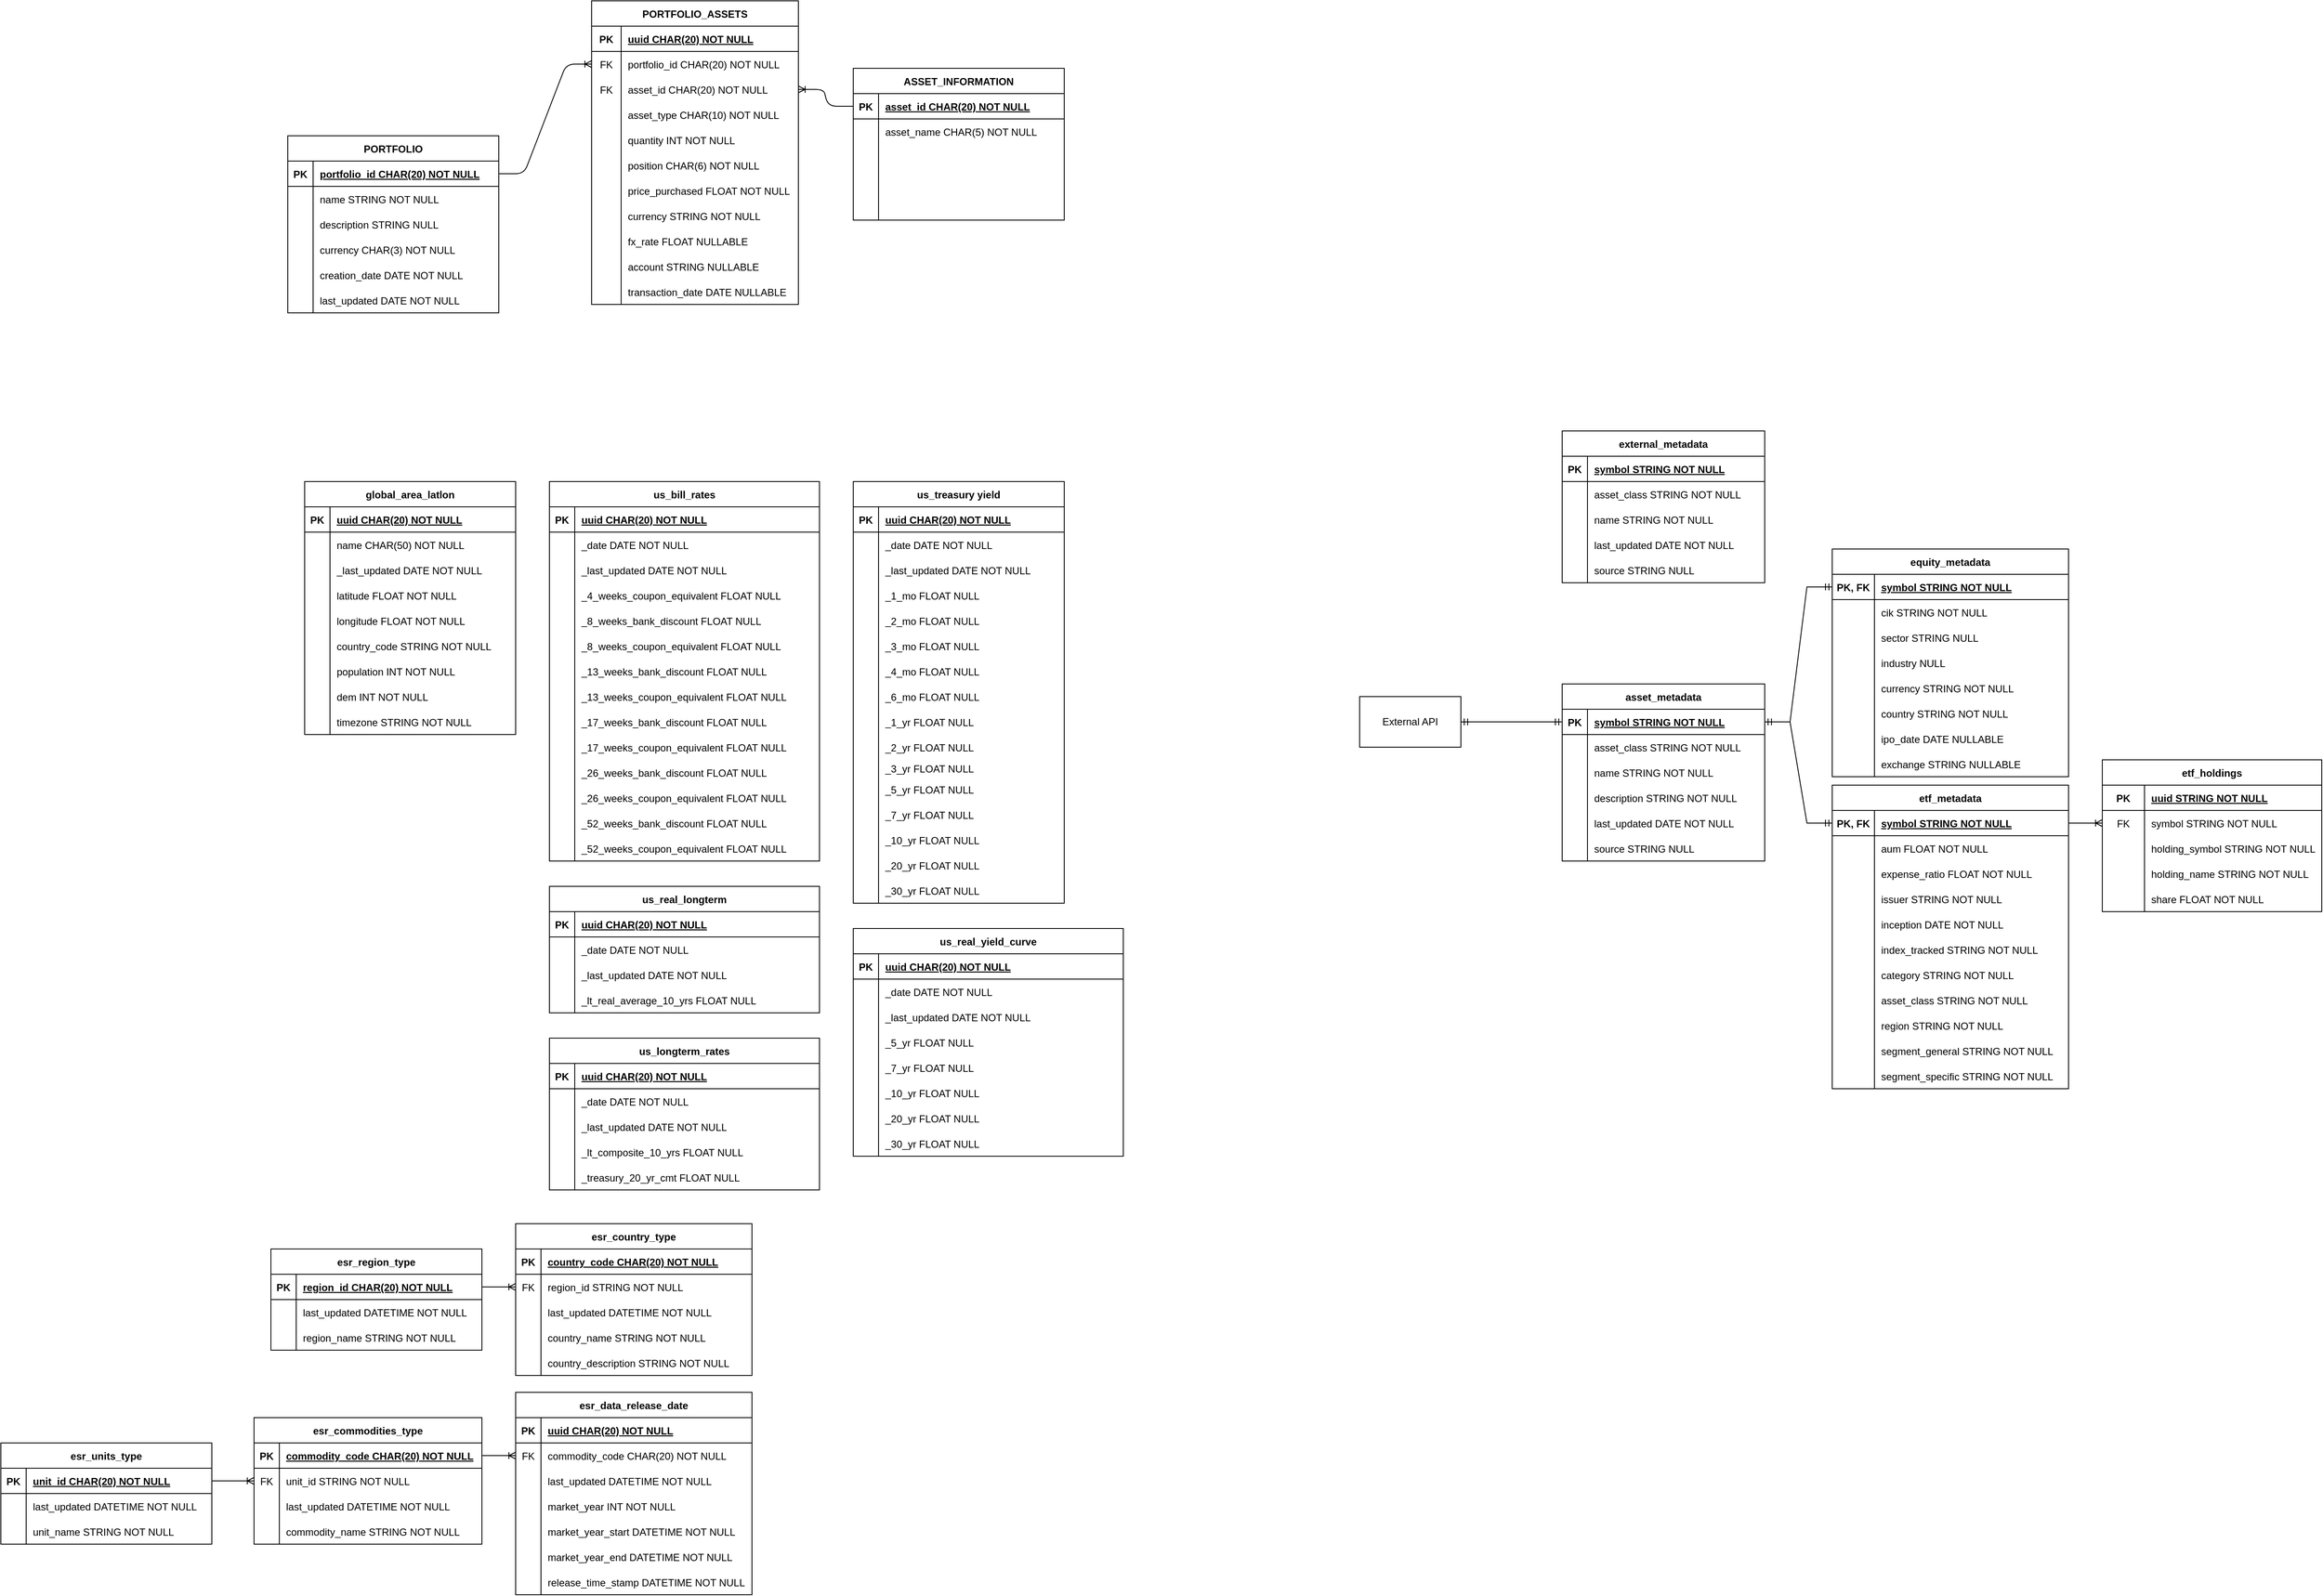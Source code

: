 <mxfile version="21.2.9" type="device">
  <diagram id="R2lEEEUBdFMjLlhIrx00" name="Page-1">
    <mxGraphModel dx="2724" dy="885" grid="1" gridSize="10" guides="1" tooltips="1" connect="1" arrows="1" fold="1" page="1" pageScale="1" pageWidth="850" pageHeight="1100" math="0" shadow="0" extFonts="Permanent Marker^https://fonts.googleapis.com/css?family=Permanent+Marker">
      <root>
        <mxCell id="0" />
        <mxCell id="1" parent="0" />
        <mxCell id="C-vyLk0tnHw3VtMMgP7b-23" value="PORTFOLIO" style="shape=table;startSize=30;container=1;collapsible=1;childLayout=tableLayout;fixedRows=1;rowLines=0;fontStyle=1;align=center;resizeLast=1;" parent="1" vertex="1">
          <mxGeometry x="250" y="550" width="250" height="210" as="geometry" />
        </mxCell>
        <mxCell id="C-vyLk0tnHw3VtMMgP7b-24" value="" style="shape=partialRectangle;collapsible=0;dropTarget=0;pointerEvents=0;fillColor=none;points=[[0,0.5],[1,0.5]];portConstraint=eastwest;top=0;left=0;right=0;bottom=1;" parent="C-vyLk0tnHw3VtMMgP7b-23" vertex="1">
          <mxGeometry y="30" width="250" height="30" as="geometry" />
        </mxCell>
        <mxCell id="C-vyLk0tnHw3VtMMgP7b-25" value="PK" style="shape=partialRectangle;overflow=hidden;connectable=0;fillColor=none;top=0;left=0;bottom=0;right=0;fontStyle=1;" parent="C-vyLk0tnHw3VtMMgP7b-24" vertex="1">
          <mxGeometry width="30" height="30" as="geometry">
            <mxRectangle width="30" height="30" as="alternateBounds" />
          </mxGeometry>
        </mxCell>
        <mxCell id="C-vyLk0tnHw3VtMMgP7b-26" value="portfolio_id CHAR(20) NOT NULL" style="shape=partialRectangle;overflow=hidden;connectable=0;fillColor=none;top=0;left=0;bottom=0;right=0;align=left;spacingLeft=6;fontStyle=5;" parent="C-vyLk0tnHw3VtMMgP7b-24" vertex="1">
          <mxGeometry x="30" width="220" height="30" as="geometry">
            <mxRectangle width="220" height="30" as="alternateBounds" />
          </mxGeometry>
        </mxCell>
        <mxCell id="C-vyLk0tnHw3VtMMgP7b-27" value="" style="shape=partialRectangle;collapsible=0;dropTarget=0;pointerEvents=0;fillColor=none;points=[[0,0.5],[1,0.5]];portConstraint=eastwest;top=0;left=0;right=0;bottom=0;" parent="C-vyLk0tnHw3VtMMgP7b-23" vertex="1">
          <mxGeometry y="60" width="250" height="30" as="geometry" />
        </mxCell>
        <mxCell id="C-vyLk0tnHw3VtMMgP7b-28" value="" style="shape=partialRectangle;overflow=hidden;connectable=0;fillColor=none;top=0;left=0;bottom=0;right=0;" parent="C-vyLk0tnHw3VtMMgP7b-27" vertex="1">
          <mxGeometry width="30" height="30" as="geometry">
            <mxRectangle width="30" height="30" as="alternateBounds" />
          </mxGeometry>
        </mxCell>
        <mxCell id="C-vyLk0tnHw3VtMMgP7b-29" value="name STRING NOT NULL" style="shape=partialRectangle;overflow=hidden;connectable=0;fillColor=none;top=0;left=0;bottom=0;right=0;align=left;spacingLeft=6;" parent="C-vyLk0tnHw3VtMMgP7b-27" vertex="1">
          <mxGeometry x="30" width="220" height="30" as="geometry">
            <mxRectangle width="220" height="30" as="alternateBounds" />
          </mxGeometry>
        </mxCell>
        <mxCell id="iQqpNf5ldzLYJuhlLtlw-55" value="" style="shape=partialRectangle;collapsible=0;dropTarget=0;pointerEvents=0;fillColor=none;points=[[0,0.5],[1,0.5]];portConstraint=eastwest;top=0;left=0;right=0;bottom=0;" parent="C-vyLk0tnHw3VtMMgP7b-23" vertex="1">
          <mxGeometry y="90" width="250" height="30" as="geometry" />
        </mxCell>
        <mxCell id="iQqpNf5ldzLYJuhlLtlw-56" value="" style="shape=partialRectangle;overflow=hidden;connectable=0;fillColor=none;top=0;left=0;bottom=0;right=0;" parent="iQqpNf5ldzLYJuhlLtlw-55" vertex="1">
          <mxGeometry width="30" height="30" as="geometry">
            <mxRectangle width="30" height="30" as="alternateBounds" />
          </mxGeometry>
        </mxCell>
        <mxCell id="iQqpNf5ldzLYJuhlLtlw-57" value="description STRING NULL" style="shape=partialRectangle;overflow=hidden;connectable=0;fillColor=none;top=0;left=0;bottom=0;right=0;align=left;spacingLeft=6;" parent="iQqpNf5ldzLYJuhlLtlw-55" vertex="1">
          <mxGeometry x="30" width="220" height="30" as="geometry">
            <mxRectangle width="220" height="30" as="alternateBounds" />
          </mxGeometry>
        </mxCell>
        <mxCell id="iQqpNf5ldzLYJuhlLtlw-100" value="" style="shape=partialRectangle;collapsible=0;dropTarget=0;pointerEvents=0;fillColor=none;points=[[0,0.5],[1,0.5]];portConstraint=eastwest;top=0;left=0;right=0;bottom=0;" parent="C-vyLk0tnHw3VtMMgP7b-23" vertex="1">
          <mxGeometry y="120" width="250" height="30" as="geometry" />
        </mxCell>
        <mxCell id="iQqpNf5ldzLYJuhlLtlw-101" value="" style="shape=partialRectangle;overflow=hidden;connectable=0;fillColor=none;top=0;left=0;bottom=0;right=0;" parent="iQqpNf5ldzLYJuhlLtlw-100" vertex="1">
          <mxGeometry width="30" height="30" as="geometry">
            <mxRectangle width="30" height="30" as="alternateBounds" />
          </mxGeometry>
        </mxCell>
        <mxCell id="iQqpNf5ldzLYJuhlLtlw-102" value="currency CHAR(3) NOT NULL" style="shape=partialRectangle;overflow=hidden;connectable=0;fillColor=none;top=0;left=0;bottom=0;right=0;align=left;spacingLeft=6;" parent="iQqpNf5ldzLYJuhlLtlw-100" vertex="1">
          <mxGeometry x="30" width="220" height="30" as="geometry">
            <mxRectangle width="220" height="30" as="alternateBounds" />
          </mxGeometry>
        </mxCell>
        <mxCell id="iQqpNf5ldzLYJuhlLtlw-103" value="" style="shape=partialRectangle;collapsible=0;dropTarget=0;pointerEvents=0;fillColor=none;points=[[0,0.5],[1,0.5]];portConstraint=eastwest;top=0;left=0;right=0;bottom=0;" parent="C-vyLk0tnHw3VtMMgP7b-23" vertex="1">
          <mxGeometry y="150" width="250" height="30" as="geometry" />
        </mxCell>
        <mxCell id="iQqpNf5ldzLYJuhlLtlw-104" value="" style="shape=partialRectangle;overflow=hidden;connectable=0;fillColor=none;top=0;left=0;bottom=0;right=0;" parent="iQqpNf5ldzLYJuhlLtlw-103" vertex="1">
          <mxGeometry width="30" height="30" as="geometry">
            <mxRectangle width="30" height="30" as="alternateBounds" />
          </mxGeometry>
        </mxCell>
        <mxCell id="iQqpNf5ldzLYJuhlLtlw-105" value="creation_date DATE NOT NULL" style="shape=partialRectangle;overflow=hidden;connectable=0;fillColor=none;top=0;left=0;bottom=0;right=0;align=left;spacingLeft=6;" parent="iQqpNf5ldzLYJuhlLtlw-103" vertex="1">
          <mxGeometry x="30" width="220" height="30" as="geometry">
            <mxRectangle width="220" height="30" as="alternateBounds" />
          </mxGeometry>
        </mxCell>
        <mxCell id="fTIo9t_XJ6k1gFLLbxuE-18" value="" style="shape=partialRectangle;collapsible=0;dropTarget=0;pointerEvents=0;fillColor=none;points=[[0,0.5],[1,0.5]];portConstraint=eastwest;top=0;left=0;right=0;bottom=0;" parent="C-vyLk0tnHw3VtMMgP7b-23" vertex="1">
          <mxGeometry y="180" width="250" height="30" as="geometry" />
        </mxCell>
        <mxCell id="fTIo9t_XJ6k1gFLLbxuE-19" value="" style="shape=partialRectangle;overflow=hidden;connectable=0;fillColor=none;top=0;left=0;bottom=0;right=0;" parent="fTIo9t_XJ6k1gFLLbxuE-18" vertex="1">
          <mxGeometry width="30" height="30" as="geometry">
            <mxRectangle width="30" height="30" as="alternateBounds" />
          </mxGeometry>
        </mxCell>
        <mxCell id="fTIo9t_XJ6k1gFLLbxuE-20" value="last_updated DATE NOT NULL" style="shape=partialRectangle;overflow=hidden;connectable=0;fillColor=none;top=0;left=0;bottom=0;right=0;align=left;spacingLeft=6;" parent="fTIo9t_XJ6k1gFLLbxuE-18" vertex="1">
          <mxGeometry x="30" width="220" height="30" as="geometry">
            <mxRectangle width="220" height="30" as="alternateBounds" />
          </mxGeometry>
        </mxCell>
        <mxCell id="iQqpNf5ldzLYJuhlLtlw-58" value="PORTFOLIO_ASSETS" style="shape=table;startSize=30;container=1;collapsible=1;childLayout=tableLayout;fixedRows=1;rowLines=0;fontStyle=1;align=center;resizeLast=1;" parent="1" vertex="1">
          <mxGeometry x="610" y="390" width="245" height="360" as="geometry" />
        </mxCell>
        <mxCell id="iQqpNf5ldzLYJuhlLtlw-59" value="" style="shape=partialRectangle;collapsible=0;dropTarget=0;pointerEvents=0;fillColor=none;points=[[0,0.5],[1,0.5]];portConstraint=eastwest;top=0;left=0;right=0;bottom=1;" parent="iQqpNf5ldzLYJuhlLtlw-58" vertex="1">
          <mxGeometry y="30" width="245" height="30" as="geometry" />
        </mxCell>
        <mxCell id="iQqpNf5ldzLYJuhlLtlw-60" value="PK" style="shape=partialRectangle;overflow=hidden;connectable=0;fillColor=none;top=0;left=0;bottom=0;right=0;fontStyle=1;" parent="iQqpNf5ldzLYJuhlLtlw-59" vertex="1">
          <mxGeometry width="35" height="30" as="geometry">
            <mxRectangle width="35" height="30" as="alternateBounds" />
          </mxGeometry>
        </mxCell>
        <mxCell id="iQqpNf5ldzLYJuhlLtlw-61" value="uuid CHAR(20) NOT NULL" style="shape=partialRectangle;overflow=hidden;connectable=0;fillColor=none;top=0;left=0;bottom=0;right=0;align=left;spacingLeft=6;fontStyle=5;" parent="iQqpNf5ldzLYJuhlLtlw-59" vertex="1">
          <mxGeometry x="35" width="210" height="30" as="geometry">
            <mxRectangle width="210" height="30" as="alternateBounds" />
          </mxGeometry>
        </mxCell>
        <mxCell id="iQqpNf5ldzLYJuhlLtlw-62" value="" style="shape=partialRectangle;collapsible=0;dropTarget=0;pointerEvents=0;fillColor=none;points=[[0,0.5],[1,0.5]];portConstraint=eastwest;top=0;left=0;right=0;bottom=0;" parent="iQqpNf5ldzLYJuhlLtlw-58" vertex="1">
          <mxGeometry y="60" width="245" height="30" as="geometry" />
        </mxCell>
        <mxCell id="iQqpNf5ldzLYJuhlLtlw-63" value="FK" style="shape=partialRectangle;overflow=hidden;connectable=0;fillColor=none;top=0;left=0;bottom=0;right=0;" parent="iQqpNf5ldzLYJuhlLtlw-62" vertex="1">
          <mxGeometry width="35" height="30" as="geometry">
            <mxRectangle width="35" height="30" as="alternateBounds" />
          </mxGeometry>
        </mxCell>
        <mxCell id="iQqpNf5ldzLYJuhlLtlw-64" value="portfolio_id CHAR(20) NOT NULL" style="shape=partialRectangle;overflow=hidden;connectable=0;fillColor=none;top=0;left=0;bottom=0;right=0;align=left;spacingLeft=6;" parent="iQqpNf5ldzLYJuhlLtlw-62" vertex="1">
          <mxGeometry x="35" width="210" height="30" as="geometry">
            <mxRectangle width="210" height="30" as="alternateBounds" />
          </mxGeometry>
        </mxCell>
        <mxCell id="Z_dN7IlJk3EnmkZJLOIQ-7" value="" style="shape=partialRectangle;collapsible=0;dropTarget=0;pointerEvents=0;fillColor=none;points=[[0,0.5],[1,0.5]];portConstraint=eastwest;top=0;left=0;right=0;bottom=0;" parent="iQqpNf5ldzLYJuhlLtlw-58" vertex="1">
          <mxGeometry y="90" width="245" height="30" as="geometry" />
        </mxCell>
        <mxCell id="Z_dN7IlJk3EnmkZJLOIQ-8" value="FK" style="shape=partialRectangle;overflow=hidden;connectable=0;fillColor=none;top=0;left=0;bottom=0;right=0;" parent="Z_dN7IlJk3EnmkZJLOIQ-7" vertex="1">
          <mxGeometry width="35" height="30" as="geometry">
            <mxRectangle width="35" height="30" as="alternateBounds" />
          </mxGeometry>
        </mxCell>
        <mxCell id="Z_dN7IlJk3EnmkZJLOIQ-9" value="asset_id CHAR(20) NOT NULL" style="shape=partialRectangle;overflow=hidden;connectable=0;fillColor=none;top=0;left=0;bottom=0;right=0;align=left;spacingLeft=6;" parent="Z_dN7IlJk3EnmkZJLOIQ-7" vertex="1">
          <mxGeometry x="35" width="210" height="30" as="geometry">
            <mxRectangle width="210" height="30" as="alternateBounds" />
          </mxGeometry>
        </mxCell>
        <mxCell id="iQqpNf5ldzLYJuhlLtlw-65" value="" style="shape=partialRectangle;collapsible=0;dropTarget=0;pointerEvents=0;fillColor=none;points=[[0,0.5],[1,0.5]];portConstraint=eastwest;top=0;left=0;right=0;bottom=0;" parent="iQqpNf5ldzLYJuhlLtlw-58" vertex="1">
          <mxGeometry y="120" width="245" height="30" as="geometry" />
        </mxCell>
        <mxCell id="iQqpNf5ldzLYJuhlLtlw-66" value="" style="shape=partialRectangle;overflow=hidden;connectable=0;fillColor=none;top=0;left=0;bottom=0;right=0;" parent="iQqpNf5ldzLYJuhlLtlw-65" vertex="1">
          <mxGeometry width="35" height="30" as="geometry">
            <mxRectangle width="35" height="30" as="alternateBounds" />
          </mxGeometry>
        </mxCell>
        <mxCell id="iQqpNf5ldzLYJuhlLtlw-67" value="asset_type CHAR(10) NOT NULL" style="shape=partialRectangle;overflow=hidden;connectable=0;fillColor=none;top=0;left=0;bottom=0;right=0;align=left;spacingLeft=6;" parent="iQqpNf5ldzLYJuhlLtlw-65" vertex="1">
          <mxGeometry x="35" width="210" height="30" as="geometry">
            <mxRectangle width="210" height="30" as="alternateBounds" />
          </mxGeometry>
        </mxCell>
        <mxCell id="iQqpNf5ldzLYJuhlLtlw-72" value="" style="shape=partialRectangle;collapsible=0;dropTarget=0;pointerEvents=0;fillColor=none;points=[[0,0.5],[1,0.5]];portConstraint=eastwest;top=0;left=0;right=0;bottom=0;" parent="iQqpNf5ldzLYJuhlLtlw-58" vertex="1">
          <mxGeometry y="150" width="245" height="30" as="geometry" />
        </mxCell>
        <mxCell id="iQqpNf5ldzLYJuhlLtlw-73" value="" style="shape=partialRectangle;overflow=hidden;connectable=0;fillColor=none;top=0;left=0;bottom=0;right=0;" parent="iQqpNf5ldzLYJuhlLtlw-72" vertex="1">
          <mxGeometry width="35" height="30" as="geometry">
            <mxRectangle width="35" height="30" as="alternateBounds" />
          </mxGeometry>
        </mxCell>
        <mxCell id="iQqpNf5ldzLYJuhlLtlw-74" value="quantity INT NOT NULL" style="shape=partialRectangle;overflow=hidden;connectable=0;fillColor=none;top=0;left=0;bottom=0;right=0;align=left;spacingLeft=6;" parent="iQqpNf5ldzLYJuhlLtlw-72" vertex="1">
          <mxGeometry x="35" width="210" height="30" as="geometry">
            <mxRectangle width="210" height="30" as="alternateBounds" />
          </mxGeometry>
        </mxCell>
        <mxCell id="iQqpNf5ldzLYJuhlLtlw-75" value="" style="shape=partialRectangle;collapsible=0;dropTarget=0;pointerEvents=0;fillColor=none;points=[[0,0.5],[1,0.5]];portConstraint=eastwest;top=0;left=0;right=0;bottom=0;" parent="iQqpNf5ldzLYJuhlLtlw-58" vertex="1">
          <mxGeometry y="180" width="245" height="30" as="geometry" />
        </mxCell>
        <mxCell id="iQqpNf5ldzLYJuhlLtlw-76" value="" style="shape=partialRectangle;overflow=hidden;connectable=0;fillColor=none;top=0;left=0;bottom=0;right=0;" parent="iQqpNf5ldzLYJuhlLtlw-75" vertex="1">
          <mxGeometry width="35" height="30" as="geometry">
            <mxRectangle width="35" height="30" as="alternateBounds" />
          </mxGeometry>
        </mxCell>
        <mxCell id="iQqpNf5ldzLYJuhlLtlw-77" value="position CHAR(6) NOT NULL" style="shape=partialRectangle;overflow=hidden;connectable=0;fillColor=none;top=0;left=0;bottom=0;right=0;align=left;spacingLeft=6;" parent="iQqpNf5ldzLYJuhlLtlw-75" vertex="1">
          <mxGeometry x="35" width="210" height="30" as="geometry">
            <mxRectangle width="210" height="30" as="alternateBounds" />
          </mxGeometry>
        </mxCell>
        <mxCell id="iQqpNf5ldzLYJuhlLtlw-109" value="" style="shape=partialRectangle;collapsible=0;dropTarget=0;pointerEvents=0;fillColor=none;points=[[0,0.5],[1,0.5]];portConstraint=eastwest;top=0;left=0;right=0;bottom=0;" parent="iQqpNf5ldzLYJuhlLtlw-58" vertex="1">
          <mxGeometry y="210" width="245" height="30" as="geometry" />
        </mxCell>
        <mxCell id="iQqpNf5ldzLYJuhlLtlw-110" value="" style="shape=partialRectangle;overflow=hidden;connectable=0;fillColor=none;top=0;left=0;bottom=0;right=0;" parent="iQqpNf5ldzLYJuhlLtlw-109" vertex="1">
          <mxGeometry width="35" height="30" as="geometry">
            <mxRectangle width="35" height="30" as="alternateBounds" />
          </mxGeometry>
        </mxCell>
        <mxCell id="iQqpNf5ldzLYJuhlLtlw-111" value="price_purchased FLOAT NOT NULL" style="shape=partialRectangle;overflow=hidden;connectable=0;fillColor=none;top=0;left=0;bottom=0;right=0;align=left;spacingLeft=6;" parent="iQqpNf5ldzLYJuhlLtlw-109" vertex="1">
          <mxGeometry x="35" width="210" height="30" as="geometry">
            <mxRectangle width="210" height="30" as="alternateBounds" />
          </mxGeometry>
        </mxCell>
        <mxCell id="Z_dN7IlJk3EnmkZJLOIQ-4" value="" style="shape=partialRectangle;collapsible=0;dropTarget=0;pointerEvents=0;fillColor=none;points=[[0,0.5],[1,0.5]];portConstraint=eastwest;top=0;left=0;right=0;bottom=0;" parent="iQqpNf5ldzLYJuhlLtlw-58" vertex="1">
          <mxGeometry y="240" width="245" height="30" as="geometry" />
        </mxCell>
        <mxCell id="Z_dN7IlJk3EnmkZJLOIQ-5" value="" style="shape=partialRectangle;overflow=hidden;connectable=0;fillColor=none;top=0;left=0;bottom=0;right=0;" parent="Z_dN7IlJk3EnmkZJLOIQ-4" vertex="1">
          <mxGeometry width="35" height="30" as="geometry">
            <mxRectangle width="35" height="30" as="alternateBounds" />
          </mxGeometry>
        </mxCell>
        <mxCell id="Z_dN7IlJk3EnmkZJLOIQ-6" value="currency STRING NOT NULL" style="shape=partialRectangle;overflow=hidden;connectable=0;fillColor=none;top=0;left=0;bottom=0;right=0;align=left;spacingLeft=6;" parent="Z_dN7IlJk3EnmkZJLOIQ-4" vertex="1">
          <mxGeometry x="35" width="210" height="30" as="geometry">
            <mxRectangle width="210" height="30" as="alternateBounds" />
          </mxGeometry>
        </mxCell>
        <mxCell id="iQqpNf5ldzLYJuhlLtlw-112" value="" style="shape=partialRectangle;collapsible=0;dropTarget=0;pointerEvents=0;fillColor=none;points=[[0,0.5],[1,0.5]];portConstraint=eastwest;top=0;left=0;right=0;bottom=0;" parent="iQqpNf5ldzLYJuhlLtlw-58" vertex="1">
          <mxGeometry y="270" width="245" height="30" as="geometry" />
        </mxCell>
        <mxCell id="iQqpNf5ldzLYJuhlLtlw-113" value="" style="shape=partialRectangle;overflow=hidden;connectable=0;fillColor=none;top=0;left=0;bottom=0;right=0;" parent="iQqpNf5ldzLYJuhlLtlw-112" vertex="1">
          <mxGeometry width="35" height="30" as="geometry">
            <mxRectangle width="35" height="30" as="alternateBounds" />
          </mxGeometry>
        </mxCell>
        <mxCell id="iQqpNf5ldzLYJuhlLtlw-114" value="fx_rate FLOAT NULLABLE" style="shape=partialRectangle;overflow=hidden;connectable=0;fillColor=none;top=0;left=0;bottom=0;right=0;align=left;spacingLeft=6;" parent="iQqpNf5ldzLYJuhlLtlw-112" vertex="1">
          <mxGeometry x="35" width="210" height="30" as="geometry">
            <mxRectangle width="210" height="30" as="alternateBounds" />
          </mxGeometry>
        </mxCell>
        <mxCell id="Z_dN7IlJk3EnmkZJLOIQ-1" value="" style="shape=partialRectangle;collapsible=0;dropTarget=0;pointerEvents=0;fillColor=none;points=[[0,0.5],[1,0.5]];portConstraint=eastwest;top=0;left=0;right=0;bottom=0;" parent="iQqpNf5ldzLYJuhlLtlw-58" vertex="1">
          <mxGeometry y="300" width="245" height="30" as="geometry" />
        </mxCell>
        <mxCell id="Z_dN7IlJk3EnmkZJLOIQ-2" value="" style="shape=partialRectangle;overflow=hidden;connectable=0;fillColor=none;top=0;left=0;bottom=0;right=0;" parent="Z_dN7IlJk3EnmkZJLOIQ-1" vertex="1">
          <mxGeometry width="35" height="30" as="geometry">
            <mxRectangle width="35" height="30" as="alternateBounds" />
          </mxGeometry>
        </mxCell>
        <mxCell id="Z_dN7IlJk3EnmkZJLOIQ-3" value="account STRING NULLABLE" style="shape=partialRectangle;overflow=hidden;connectable=0;fillColor=none;top=0;left=0;bottom=0;right=0;align=left;spacingLeft=6;" parent="Z_dN7IlJk3EnmkZJLOIQ-1" vertex="1">
          <mxGeometry x="35" width="210" height="30" as="geometry">
            <mxRectangle width="210" height="30" as="alternateBounds" />
          </mxGeometry>
        </mxCell>
        <mxCell id="iQqpNf5ldzLYJuhlLtlw-69" value="" style="shape=partialRectangle;collapsible=0;dropTarget=0;pointerEvents=0;fillColor=none;points=[[0,0.5],[1,0.5]];portConstraint=eastwest;top=0;left=0;right=0;bottom=0;" parent="iQqpNf5ldzLYJuhlLtlw-58" vertex="1">
          <mxGeometry y="330" width="245" height="30" as="geometry" />
        </mxCell>
        <mxCell id="iQqpNf5ldzLYJuhlLtlw-70" value="" style="shape=partialRectangle;overflow=hidden;connectable=0;fillColor=none;top=0;left=0;bottom=0;right=0;" parent="iQqpNf5ldzLYJuhlLtlw-69" vertex="1">
          <mxGeometry width="35" height="30" as="geometry">
            <mxRectangle width="35" height="30" as="alternateBounds" />
          </mxGeometry>
        </mxCell>
        <mxCell id="iQqpNf5ldzLYJuhlLtlw-71" value="transaction_date DATE NULLABLE" style="shape=partialRectangle;overflow=hidden;connectable=0;fillColor=none;top=0;left=0;bottom=0;right=0;align=left;spacingLeft=6;" parent="iQqpNf5ldzLYJuhlLtlw-69" vertex="1">
          <mxGeometry x="35" width="210" height="30" as="geometry">
            <mxRectangle width="210" height="30" as="alternateBounds" />
          </mxGeometry>
        </mxCell>
        <mxCell id="iQqpNf5ldzLYJuhlLtlw-68" value="" style="edgeStyle=entityRelationEdgeStyle;fontSize=12;html=1;endArrow=ERoneToMany;rounded=1;exitX=1;exitY=0.5;exitDx=0;exitDy=0;entryX=0;entryY=0.5;entryDx=0;entryDy=0;" parent="1" source="C-vyLk0tnHw3VtMMgP7b-24" target="iQqpNf5ldzLYJuhlLtlw-62" edge="1">
          <mxGeometry width="100" height="100" relative="1" as="geometry">
            <mxPoint x="370" y="770" as="sourcePoint" />
            <mxPoint x="470" y="670" as="targetPoint" />
          </mxGeometry>
        </mxCell>
        <mxCell id="iQqpNf5ldzLYJuhlLtlw-78" value="ASSET_INFORMATION" style="shape=table;startSize=30;container=1;collapsible=1;childLayout=tableLayout;fixedRows=1;rowLines=0;fontStyle=1;align=center;resizeLast=1;" parent="1" vertex="1">
          <mxGeometry x="920" y="470" width="250" height="180" as="geometry" />
        </mxCell>
        <mxCell id="iQqpNf5ldzLYJuhlLtlw-79" value="" style="shape=partialRectangle;collapsible=0;dropTarget=0;pointerEvents=0;fillColor=none;points=[[0,0.5],[1,0.5]];portConstraint=eastwest;top=0;left=0;right=0;bottom=1;" parent="iQqpNf5ldzLYJuhlLtlw-78" vertex="1">
          <mxGeometry y="30" width="250" height="30" as="geometry" />
        </mxCell>
        <mxCell id="iQqpNf5ldzLYJuhlLtlw-80" value="PK" style="shape=partialRectangle;overflow=hidden;connectable=0;fillColor=none;top=0;left=0;bottom=0;right=0;fontStyle=1;" parent="iQqpNf5ldzLYJuhlLtlw-79" vertex="1">
          <mxGeometry width="30" height="30" as="geometry">
            <mxRectangle width="30" height="30" as="alternateBounds" />
          </mxGeometry>
        </mxCell>
        <mxCell id="iQqpNf5ldzLYJuhlLtlw-81" value="asset_id CHAR(20) NOT NULL" style="shape=partialRectangle;overflow=hidden;connectable=0;fillColor=none;top=0;left=0;bottom=0;right=0;align=left;spacingLeft=6;fontStyle=5;" parent="iQqpNf5ldzLYJuhlLtlw-79" vertex="1">
          <mxGeometry x="30" width="220" height="30" as="geometry">
            <mxRectangle width="220" height="30" as="alternateBounds" />
          </mxGeometry>
        </mxCell>
        <mxCell id="iQqpNf5ldzLYJuhlLtlw-82" value="" style="shape=partialRectangle;collapsible=0;dropTarget=0;pointerEvents=0;fillColor=none;points=[[0,0.5],[1,0.5]];portConstraint=eastwest;top=0;left=0;right=0;bottom=0;" parent="iQqpNf5ldzLYJuhlLtlw-78" vertex="1">
          <mxGeometry y="60" width="250" height="30" as="geometry" />
        </mxCell>
        <mxCell id="iQqpNf5ldzLYJuhlLtlw-83" value="" style="shape=partialRectangle;overflow=hidden;connectable=0;fillColor=none;top=0;left=0;bottom=0;right=0;" parent="iQqpNf5ldzLYJuhlLtlw-82" vertex="1">
          <mxGeometry width="30" height="30" as="geometry">
            <mxRectangle width="30" height="30" as="alternateBounds" />
          </mxGeometry>
        </mxCell>
        <mxCell id="iQqpNf5ldzLYJuhlLtlw-84" value="asset_name CHAR(5) NOT NULL" style="shape=partialRectangle;overflow=hidden;connectable=0;fillColor=none;top=0;left=0;bottom=0;right=0;align=left;spacingLeft=6;" parent="iQqpNf5ldzLYJuhlLtlw-82" vertex="1">
          <mxGeometry x="30" width="220" height="30" as="geometry">
            <mxRectangle width="220" height="30" as="alternateBounds" />
          </mxGeometry>
        </mxCell>
        <mxCell id="iQqpNf5ldzLYJuhlLtlw-85" value="" style="shape=partialRectangle;collapsible=0;dropTarget=0;pointerEvents=0;fillColor=none;points=[[0,0.5],[1,0.5]];portConstraint=eastwest;top=0;left=0;right=0;bottom=0;" parent="iQqpNf5ldzLYJuhlLtlw-78" vertex="1">
          <mxGeometry y="90" width="250" height="30" as="geometry" />
        </mxCell>
        <mxCell id="iQqpNf5ldzLYJuhlLtlw-86" value="" style="shape=partialRectangle;overflow=hidden;connectable=0;fillColor=none;top=0;left=0;bottom=0;right=0;" parent="iQqpNf5ldzLYJuhlLtlw-85" vertex="1">
          <mxGeometry width="30" height="30" as="geometry">
            <mxRectangle width="30" height="30" as="alternateBounds" />
          </mxGeometry>
        </mxCell>
        <mxCell id="iQqpNf5ldzLYJuhlLtlw-87" value="" style="shape=partialRectangle;overflow=hidden;connectable=0;fillColor=none;top=0;left=0;bottom=0;right=0;align=left;spacingLeft=6;" parent="iQqpNf5ldzLYJuhlLtlw-85" vertex="1">
          <mxGeometry x="30" width="220" height="30" as="geometry">
            <mxRectangle width="220" height="30" as="alternateBounds" />
          </mxGeometry>
        </mxCell>
        <mxCell id="iQqpNf5ldzLYJuhlLtlw-88" value="" style="shape=partialRectangle;collapsible=0;dropTarget=0;pointerEvents=0;fillColor=none;points=[[0,0.5],[1,0.5]];portConstraint=eastwest;top=0;left=0;right=0;bottom=0;" parent="iQqpNf5ldzLYJuhlLtlw-78" vertex="1">
          <mxGeometry y="120" width="250" height="30" as="geometry" />
        </mxCell>
        <mxCell id="iQqpNf5ldzLYJuhlLtlw-89" value="" style="shape=partialRectangle;overflow=hidden;connectable=0;fillColor=none;top=0;left=0;bottom=0;right=0;" parent="iQqpNf5ldzLYJuhlLtlw-88" vertex="1">
          <mxGeometry width="30" height="30" as="geometry">
            <mxRectangle width="30" height="30" as="alternateBounds" />
          </mxGeometry>
        </mxCell>
        <mxCell id="iQqpNf5ldzLYJuhlLtlw-90" value="" style="shape=partialRectangle;overflow=hidden;connectable=0;fillColor=none;top=0;left=0;bottom=0;right=0;align=left;spacingLeft=6;" parent="iQqpNf5ldzLYJuhlLtlw-88" vertex="1">
          <mxGeometry x="30" width="220" height="30" as="geometry">
            <mxRectangle width="220" height="30" as="alternateBounds" />
          </mxGeometry>
        </mxCell>
        <mxCell id="iQqpNf5ldzLYJuhlLtlw-91" value="" style="shape=partialRectangle;collapsible=0;dropTarget=0;pointerEvents=0;fillColor=none;points=[[0,0.5],[1,0.5]];portConstraint=eastwest;top=0;left=0;right=0;bottom=0;" parent="iQqpNf5ldzLYJuhlLtlw-78" vertex="1">
          <mxGeometry y="150" width="250" height="30" as="geometry" />
        </mxCell>
        <mxCell id="iQqpNf5ldzLYJuhlLtlw-92" value="" style="shape=partialRectangle;overflow=hidden;connectable=0;fillColor=none;top=0;left=0;bottom=0;right=0;" parent="iQqpNf5ldzLYJuhlLtlw-91" vertex="1">
          <mxGeometry width="30" height="30" as="geometry">
            <mxRectangle width="30" height="30" as="alternateBounds" />
          </mxGeometry>
        </mxCell>
        <mxCell id="iQqpNf5ldzLYJuhlLtlw-93" value="" style="shape=partialRectangle;overflow=hidden;connectable=0;fillColor=none;top=0;left=0;bottom=0;right=0;align=left;spacingLeft=6;" parent="iQqpNf5ldzLYJuhlLtlw-91" vertex="1">
          <mxGeometry x="30" width="220" height="30" as="geometry">
            <mxRectangle width="220" height="30" as="alternateBounds" />
          </mxGeometry>
        </mxCell>
        <mxCell id="iQqpNf5ldzLYJuhlLtlw-97" value="" style="edgeStyle=entityRelationEdgeStyle;fontSize=12;html=1;endArrow=ERoneToMany;rounded=1;entryX=1;entryY=0.5;entryDx=0;entryDy=0;exitX=0;exitY=0.5;exitDx=0;exitDy=0;" parent="1" source="iQqpNf5ldzLYJuhlLtlw-79" target="Z_dN7IlJk3EnmkZJLOIQ-7" edge="1">
          <mxGeometry width="100" height="100" relative="1" as="geometry">
            <mxPoint x="560" y="780" as="sourcePoint" />
            <mxPoint x="660" y="680" as="targetPoint" />
          </mxGeometry>
        </mxCell>
        <mxCell id="fyiRXHS_mYsXfwdoABhj-7" value="global_area_latlon" style="shape=table;startSize=30;container=1;collapsible=1;childLayout=tableLayout;fixedRows=1;rowLines=0;fontStyle=1;align=center;resizeLast=1;" parent="1" vertex="1">
          <mxGeometry x="270" y="960" width="250" height="300" as="geometry" />
        </mxCell>
        <mxCell id="fyiRXHS_mYsXfwdoABhj-8" value="" style="shape=partialRectangle;collapsible=0;dropTarget=0;pointerEvents=0;fillColor=none;points=[[0,0.5],[1,0.5]];portConstraint=eastwest;top=0;left=0;right=0;bottom=1;" parent="fyiRXHS_mYsXfwdoABhj-7" vertex="1">
          <mxGeometry y="30" width="250" height="30" as="geometry" />
        </mxCell>
        <mxCell id="fyiRXHS_mYsXfwdoABhj-9" value="PK" style="shape=partialRectangle;overflow=hidden;connectable=0;fillColor=none;top=0;left=0;bottom=0;right=0;fontStyle=1;" parent="fyiRXHS_mYsXfwdoABhj-8" vertex="1">
          <mxGeometry width="30" height="30" as="geometry">
            <mxRectangle width="30" height="30" as="alternateBounds" />
          </mxGeometry>
        </mxCell>
        <mxCell id="fyiRXHS_mYsXfwdoABhj-10" value="uuid CHAR(20) NOT NULL" style="shape=partialRectangle;overflow=hidden;connectable=0;fillColor=none;top=0;left=0;bottom=0;right=0;align=left;spacingLeft=6;fontStyle=5;" parent="fyiRXHS_mYsXfwdoABhj-8" vertex="1">
          <mxGeometry x="30" width="220" height="30" as="geometry">
            <mxRectangle width="220" height="30" as="alternateBounds" />
          </mxGeometry>
        </mxCell>
        <mxCell id="fyiRXHS_mYsXfwdoABhj-11" value="" style="shape=partialRectangle;collapsible=0;dropTarget=0;pointerEvents=0;fillColor=none;points=[[0,0.5],[1,0.5]];portConstraint=eastwest;top=0;left=0;right=0;bottom=0;" parent="fyiRXHS_mYsXfwdoABhj-7" vertex="1">
          <mxGeometry y="60" width="250" height="30" as="geometry" />
        </mxCell>
        <mxCell id="fyiRXHS_mYsXfwdoABhj-12" value="" style="shape=partialRectangle;overflow=hidden;connectable=0;fillColor=none;top=0;left=0;bottom=0;right=0;" parent="fyiRXHS_mYsXfwdoABhj-11" vertex="1">
          <mxGeometry width="30" height="30" as="geometry">
            <mxRectangle width="30" height="30" as="alternateBounds" />
          </mxGeometry>
        </mxCell>
        <mxCell id="fyiRXHS_mYsXfwdoABhj-13" value="name CHAR(50) NOT NULL" style="shape=partialRectangle;overflow=hidden;connectable=0;fillColor=none;top=0;left=0;bottom=0;right=0;align=left;spacingLeft=6;" parent="fyiRXHS_mYsXfwdoABhj-11" vertex="1">
          <mxGeometry x="30" width="220" height="30" as="geometry">
            <mxRectangle width="220" height="30" as="alternateBounds" />
          </mxGeometry>
        </mxCell>
        <mxCell id="FiSVrGuwEVtfJhOy7vbH-16" value="" style="shape=partialRectangle;collapsible=0;dropTarget=0;pointerEvents=0;fillColor=none;points=[[0,0.5],[1,0.5]];portConstraint=eastwest;top=0;left=0;right=0;bottom=0;" parent="fyiRXHS_mYsXfwdoABhj-7" vertex="1">
          <mxGeometry y="90" width="250" height="30" as="geometry" />
        </mxCell>
        <mxCell id="FiSVrGuwEVtfJhOy7vbH-17" value="" style="shape=partialRectangle;overflow=hidden;connectable=0;fillColor=none;top=0;left=0;bottom=0;right=0;" parent="FiSVrGuwEVtfJhOy7vbH-16" vertex="1">
          <mxGeometry width="30" height="30" as="geometry">
            <mxRectangle width="30" height="30" as="alternateBounds" />
          </mxGeometry>
        </mxCell>
        <mxCell id="FiSVrGuwEVtfJhOy7vbH-18" value="_last_updated DATE NOT NULL" style="shape=partialRectangle;overflow=hidden;connectable=0;fillColor=none;top=0;left=0;bottom=0;right=0;align=left;spacingLeft=6;" parent="FiSVrGuwEVtfJhOy7vbH-16" vertex="1">
          <mxGeometry x="30" width="220" height="30" as="geometry">
            <mxRectangle width="220" height="30" as="alternateBounds" />
          </mxGeometry>
        </mxCell>
        <mxCell id="fyiRXHS_mYsXfwdoABhj-14" value="" style="shape=partialRectangle;collapsible=0;dropTarget=0;pointerEvents=0;fillColor=none;points=[[0,0.5],[1,0.5]];portConstraint=eastwest;top=0;left=0;right=0;bottom=0;" parent="fyiRXHS_mYsXfwdoABhj-7" vertex="1">
          <mxGeometry y="120" width="250" height="30" as="geometry" />
        </mxCell>
        <mxCell id="fyiRXHS_mYsXfwdoABhj-15" value="" style="shape=partialRectangle;overflow=hidden;connectable=0;fillColor=none;top=0;left=0;bottom=0;right=0;" parent="fyiRXHS_mYsXfwdoABhj-14" vertex="1">
          <mxGeometry width="30" height="30" as="geometry">
            <mxRectangle width="30" height="30" as="alternateBounds" />
          </mxGeometry>
        </mxCell>
        <mxCell id="fyiRXHS_mYsXfwdoABhj-16" value="latitude FLOAT NOT NULL" style="shape=partialRectangle;overflow=hidden;connectable=0;fillColor=none;top=0;left=0;bottom=0;right=0;align=left;spacingLeft=6;" parent="fyiRXHS_mYsXfwdoABhj-14" vertex="1">
          <mxGeometry x="30" width="220" height="30" as="geometry">
            <mxRectangle width="220" height="30" as="alternateBounds" />
          </mxGeometry>
        </mxCell>
        <mxCell id="fyiRXHS_mYsXfwdoABhj-17" value="" style="shape=partialRectangle;collapsible=0;dropTarget=0;pointerEvents=0;fillColor=none;points=[[0,0.5],[1,0.5]];portConstraint=eastwest;top=0;left=0;right=0;bottom=0;" parent="fyiRXHS_mYsXfwdoABhj-7" vertex="1">
          <mxGeometry y="150" width="250" height="30" as="geometry" />
        </mxCell>
        <mxCell id="fyiRXHS_mYsXfwdoABhj-18" value="" style="shape=partialRectangle;overflow=hidden;connectable=0;fillColor=none;top=0;left=0;bottom=0;right=0;" parent="fyiRXHS_mYsXfwdoABhj-17" vertex="1">
          <mxGeometry width="30" height="30" as="geometry">
            <mxRectangle width="30" height="30" as="alternateBounds" />
          </mxGeometry>
        </mxCell>
        <mxCell id="fyiRXHS_mYsXfwdoABhj-19" value="longitude FLOAT NOT NULL" style="shape=partialRectangle;overflow=hidden;connectable=0;fillColor=none;top=0;left=0;bottom=0;right=0;align=left;spacingLeft=6;" parent="fyiRXHS_mYsXfwdoABhj-17" vertex="1">
          <mxGeometry x="30" width="220" height="30" as="geometry">
            <mxRectangle width="220" height="30" as="alternateBounds" />
          </mxGeometry>
        </mxCell>
        <mxCell id="fyiRXHS_mYsXfwdoABhj-20" value="" style="shape=partialRectangle;collapsible=0;dropTarget=0;pointerEvents=0;fillColor=none;points=[[0,0.5],[1,0.5]];portConstraint=eastwest;top=0;left=0;right=0;bottom=0;" parent="fyiRXHS_mYsXfwdoABhj-7" vertex="1">
          <mxGeometry y="180" width="250" height="30" as="geometry" />
        </mxCell>
        <mxCell id="fyiRXHS_mYsXfwdoABhj-21" value="" style="shape=partialRectangle;overflow=hidden;connectable=0;fillColor=none;top=0;left=0;bottom=0;right=0;" parent="fyiRXHS_mYsXfwdoABhj-20" vertex="1">
          <mxGeometry width="30" height="30" as="geometry">
            <mxRectangle width="30" height="30" as="alternateBounds" />
          </mxGeometry>
        </mxCell>
        <mxCell id="fyiRXHS_mYsXfwdoABhj-22" value="country_code STRING NOT NULL" style="shape=partialRectangle;overflow=hidden;connectable=0;fillColor=none;top=0;left=0;bottom=0;right=0;align=left;spacingLeft=6;" parent="fyiRXHS_mYsXfwdoABhj-20" vertex="1">
          <mxGeometry x="30" width="220" height="30" as="geometry">
            <mxRectangle width="220" height="30" as="alternateBounds" />
          </mxGeometry>
        </mxCell>
        <mxCell id="fyiRXHS_mYsXfwdoABhj-23" value="" style="shape=partialRectangle;collapsible=0;dropTarget=0;pointerEvents=0;fillColor=none;points=[[0,0.5],[1,0.5]];portConstraint=eastwest;top=0;left=0;right=0;bottom=0;" parent="fyiRXHS_mYsXfwdoABhj-7" vertex="1">
          <mxGeometry y="210" width="250" height="30" as="geometry" />
        </mxCell>
        <mxCell id="fyiRXHS_mYsXfwdoABhj-24" value="" style="shape=partialRectangle;overflow=hidden;connectable=0;fillColor=none;top=0;left=0;bottom=0;right=0;" parent="fyiRXHS_mYsXfwdoABhj-23" vertex="1">
          <mxGeometry width="30" height="30" as="geometry">
            <mxRectangle width="30" height="30" as="alternateBounds" />
          </mxGeometry>
        </mxCell>
        <mxCell id="fyiRXHS_mYsXfwdoABhj-25" value="population INT NOT NULL" style="shape=partialRectangle;overflow=hidden;connectable=0;fillColor=none;top=0;left=0;bottom=0;right=0;align=left;spacingLeft=6;" parent="fyiRXHS_mYsXfwdoABhj-23" vertex="1">
          <mxGeometry x="30" width="220" height="30" as="geometry">
            <mxRectangle width="220" height="30" as="alternateBounds" />
          </mxGeometry>
        </mxCell>
        <mxCell id="fyiRXHS_mYsXfwdoABhj-26" value="" style="shape=partialRectangle;collapsible=0;dropTarget=0;pointerEvents=0;fillColor=none;points=[[0,0.5],[1,0.5]];portConstraint=eastwest;top=0;left=0;right=0;bottom=0;" parent="fyiRXHS_mYsXfwdoABhj-7" vertex="1">
          <mxGeometry y="240" width="250" height="30" as="geometry" />
        </mxCell>
        <mxCell id="fyiRXHS_mYsXfwdoABhj-27" value="" style="shape=partialRectangle;overflow=hidden;connectable=0;fillColor=none;top=0;left=0;bottom=0;right=0;" parent="fyiRXHS_mYsXfwdoABhj-26" vertex="1">
          <mxGeometry width="30" height="30" as="geometry">
            <mxRectangle width="30" height="30" as="alternateBounds" />
          </mxGeometry>
        </mxCell>
        <mxCell id="fyiRXHS_mYsXfwdoABhj-28" value="dem INT NOT NULL" style="shape=partialRectangle;overflow=hidden;connectable=0;fillColor=none;top=0;left=0;bottom=0;right=0;align=left;spacingLeft=6;" parent="fyiRXHS_mYsXfwdoABhj-26" vertex="1">
          <mxGeometry x="30" width="220" height="30" as="geometry">
            <mxRectangle width="220" height="30" as="alternateBounds" />
          </mxGeometry>
        </mxCell>
        <mxCell id="fyiRXHS_mYsXfwdoABhj-29" value="" style="shape=partialRectangle;collapsible=0;dropTarget=0;pointerEvents=0;fillColor=none;points=[[0,0.5],[1,0.5]];portConstraint=eastwest;top=0;left=0;right=0;bottom=0;" parent="fyiRXHS_mYsXfwdoABhj-7" vertex="1">
          <mxGeometry y="270" width="250" height="30" as="geometry" />
        </mxCell>
        <mxCell id="fyiRXHS_mYsXfwdoABhj-30" value="" style="shape=partialRectangle;overflow=hidden;connectable=0;fillColor=none;top=0;left=0;bottom=0;right=0;" parent="fyiRXHS_mYsXfwdoABhj-29" vertex="1">
          <mxGeometry width="30" height="30" as="geometry">
            <mxRectangle width="30" height="30" as="alternateBounds" />
          </mxGeometry>
        </mxCell>
        <mxCell id="fyiRXHS_mYsXfwdoABhj-31" value="timezone STRING NOT NULL" style="shape=partialRectangle;overflow=hidden;connectable=0;fillColor=none;top=0;left=0;bottom=0;right=0;align=left;spacingLeft=6;" parent="fyiRXHS_mYsXfwdoABhj-29" vertex="1">
          <mxGeometry x="30" width="220" height="30" as="geometry">
            <mxRectangle width="220" height="30" as="alternateBounds" />
          </mxGeometry>
        </mxCell>
        <mxCell id="Zfj8d21f-35hO0OpEdlZ-2" value="us_bill_rates" style="shape=table;startSize=30;container=1;collapsible=1;childLayout=tableLayout;fixedRows=1;rowLines=0;fontStyle=1;align=center;resizeLast=1;" parent="1" vertex="1">
          <mxGeometry x="560" y="960" width="320" height="450" as="geometry" />
        </mxCell>
        <mxCell id="Zfj8d21f-35hO0OpEdlZ-3" value="" style="shape=partialRectangle;collapsible=0;dropTarget=0;pointerEvents=0;fillColor=none;points=[[0,0.5],[1,0.5]];portConstraint=eastwest;top=0;left=0;right=0;bottom=1;" parent="Zfj8d21f-35hO0OpEdlZ-2" vertex="1">
          <mxGeometry y="30" width="320" height="30" as="geometry" />
        </mxCell>
        <mxCell id="Zfj8d21f-35hO0OpEdlZ-4" value="PK" style="shape=partialRectangle;overflow=hidden;connectable=0;fillColor=none;top=0;left=0;bottom=0;right=0;fontStyle=1;" parent="Zfj8d21f-35hO0OpEdlZ-3" vertex="1">
          <mxGeometry width="30" height="30" as="geometry">
            <mxRectangle width="30" height="30" as="alternateBounds" />
          </mxGeometry>
        </mxCell>
        <mxCell id="Zfj8d21f-35hO0OpEdlZ-5" value="uuid CHAR(20) NOT NULL" style="shape=partialRectangle;overflow=hidden;connectable=0;fillColor=none;top=0;left=0;bottom=0;right=0;align=left;spacingLeft=6;fontStyle=5;" parent="Zfj8d21f-35hO0OpEdlZ-3" vertex="1">
          <mxGeometry x="30" width="290" height="30" as="geometry">
            <mxRectangle width="290" height="30" as="alternateBounds" />
          </mxGeometry>
        </mxCell>
        <mxCell id="Zfj8d21f-35hO0OpEdlZ-6" value="" style="shape=partialRectangle;collapsible=0;dropTarget=0;pointerEvents=0;fillColor=none;points=[[0,0.5],[1,0.5]];portConstraint=eastwest;top=0;left=0;right=0;bottom=0;" parent="Zfj8d21f-35hO0OpEdlZ-2" vertex="1">
          <mxGeometry y="60" width="320" height="30" as="geometry" />
        </mxCell>
        <mxCell id="Zfj8d21f-35hO0OpEdlZ-7" value="" style="shape=partialRectangle;overflow=hidden;connectable=0;fillColor=none;top=0;left=0;bottom=0;right=0;" parent="Zfj8d21f-35hO0OpEdlZ-6" vertex="1">
          <mxGeometry width="30" height="30" as="geometry">
            <mxRectangle width="30" height="30" as="alternateBounds" />
          </mxGeometry>
        </mxCell>
        <mxCell id="Zfj8d21f-35hO0OpEdlZ-8" value="_date DATE NOT NULL" style="shape=partialRectangle;overflow=hidden;connectable=0;fillColor=none;top=0;left=0;bottom=0;right=0;align=left;spacingLeft=6;" parent="Zfj8d21f-35hO0OpEdlZ-6" vertex="1">
          <mxGeometry x="30" width="290" height="30" as="geometry">
            <mxRectangle width="290" height="30" as="alternateBounds" />
          </mxGeometry>
        </mxCell>
        <mxCell id="FiSVrGuwEVtfJhOy7vbH-1" value="" style="shape=partialRectangle;collapsible=0;dropTarget=0;pointerEvents=0;fillColor=none;points=[[0,0.5],[1,0.5]];portConstraint=eastwest;top=0;left=0;right=0;bottom=0;" parent="Zfj8d21f-35hO0OpEdlZ-2" vertex="1">
          <mxGeometry y="90" width="320" height="30" as="geometry" />
        </mxCell>
        <mxCell id="FiSVrGuwEVtfJhOy7vbH-2" value="" style="shape=partialRectangle;overflow=hidden;connectable=0;fillColor=none;top=0;left=0;bottom=0;right=0;" parent="FiSVrGuwEVtfJhOy7vbH-1" vertex="1">
          <mxGeometry width="30" height="30" as="geometry">
            <mxRectangle width="30" height="30" as="alternateBounds" />
          </mxGeometry>
        </mxCell>
        <mxCell id="FiSVrGuwEVtfJhOy7vbH-3" value="_last_updated DATE NOT NULL" style="shape=partialRectangle;overflow=hidden;connectable=0;fillColor=none;top=0;left=0;bottom=0;right=0;align=left;spacingLeft=6;" parent="FiSVrGuwEVtfJhOy7vbH-1" vertex="1">
          <mxGeometry x="30" width="290" height="30" as="geometry">
            <mxRectangle width="290" height="30" as="alternateBounds" />
          </mxGeometry>
        </mxCell>
        <mxCell id="Zfj8d21f-35hO0OpEdlZ-9" value="" style="shape=partialRectangle;collapsible=0;dropTarget=0;pointerEvents=0;fillColor=none;points=[[0,0.5],[1,0.5]];portConstraint=eastwest;top=0;left=0;right=0;bottom=0;" parent="Zfj8d21f-35hO0OpEdlZ-2" vertex="1">
          <mxGeometry y="120" width="320" height="30" as="geometry" />
        </mxCell>
        <mxCell id="Zfj8d21f-35hO0OpEdlZ-10" value="" style="shape=partialRectangle;overflow=hidden;connectable=0;fillColor=none;top=0;left=0;bottom=0;right=0;" parent="Zfj8d21f-35hO0OpEdlZ-9" vertex="1">
          <mxGeometry width="30" height="30" as="geometry">
            <mxRectangle width="30" height="30" as="alternateBounds" />
          </mxGeometry>
        </mxCell>
        <mxCell id="Zfj8d21f-35hO0OpEdlZ-11" value="_4_weeks_coupon_equivalent FLOAT NULL" style="shape=partialRectangle;overflow=hidden;connectable=0;fillColor=none;top=0;left=0;bottom=0;right=0;align=left;spacingLeft=6;" parent="Zfj8d21f-35hO0OpEdlZ-9" vertex="1">
          <mxGeometry x="30" width="290" height="30" as="geometry">
            <mxRectangle width="290" height="30" as="alternateBounds" />
          </mxGeometry>
        </mxCell>
        <mxCell id="Zfj8d21f-35hO0OpEdlZ-12" value="" style="shape=partialRectangle;collapsible=0;dropTarget=0;pointerEvents=0;fillColor=none;points=[[0,0.5],[1,0.5]];portConstraint=eastwest;top=0;left=0;right=0;bottom=0;" parent="Zfj8d21f-35hO0OpEdlZ-2" vertex="1">
          <mxGeometry y="150" width="320" height="30" as="geometry" />
        </mxCell>
        <mxCell id="Zfj8d21f-35hO0OpEdlZ-13" value="" style="shape=partialRectangle;overflow=hidden;connectable=0;fillColor=none;top=0;left=0;bottom=0;right=0;" parent="Zfj8d21f-35hO0OpEdlZ-12" vertex="1">
          <mxGeometry width="30" height="30" as="geometry">
            <mxRectangle width="30" height="30" as="alternateBounds" />
          </mxGeometry>
        </mxCell>
        <mxCell id="Zfj8d21f-35hO0OpEdlZ-14" value="_8_weeks_bank_discount FLOAT NULL" style="shape=partialRectangle;overflow=hidden;connectable=0;fillColor=none;top=0;left=0;bottom=0;right=0;align=left;spacingLeft=6;" parent="Zfj8d21f-35hO0OpEdlZ-12" vertex="1">
          <mxGeometry x="30" width="290" height="30" as="geometry">
            <mxRectangle width="290" height="30" as="alternateBounds" />
          </mxGeometry>
        </mxCell>
        <mxCell id="Zfj8d21f-35hO0OpEdlZ-15" value="" style="shape=partialRectangle;collapsible=0;dropTarget=0;pointerEvents=0;fillColor=none;points=[[0,0.5],[1,0.5]];portConstraint=eastwest;top=0;left=0;right=0;bottom=0;" parent="Zfj8d21f-35hO0OpEdlZ-2" vertex="1">
          <mxGeometry y="180" width="320" height="30" as="geometry" />
        </mxCell>
        <mxCell id="Zfj8d21f-35hO0OpEdlZ-16" value="" style="shape=partialRectangle;overflow=hidden;connectable=0;fillColor=none;top=0;left=0;bottom=0;right=0;" parent="Zfj8d21f-35hO0OpEdlZ-15" vertex="1">
          <mxGeometry width="30" height="30" as="geometry">
            <mxRectangle width="30" height="30" as="alternateBounds" />
          </mxGeometry>
        </mxCell>
        <mxCell id="Zfj8d21f-35hO0OpEdlZ-17" value="_8_weeks_coupon_equivalent FLOAT NULL" style="shape=partialRectangle;overflow=hidden;connectable=0;fillColor=none;top=0;left=0;bottom=0;right=0;align=left;spacingLeft=6;" parent="Zfj8d21f-35hO0OpEdlZ-15" vertex="1">
          <mxGeometry x="30" width="290" height="30" as="geometry">
            <mxRectangle width="290" height="30" as="alternateBounds" />
          </mxGeometry>
        </mxCell>
        <mxCell id="Zfj8d21f-35hO0OpEdlZ-18" value="" style="shape=partialRectangle;collapsible=0;dropTarget=0;pointerEvents=0;fillColor=none;points=[[0,0.5],[1,0.5]];portConstraint=eastwest;top=0;left=0;right=0;bottom=0;" parent="Zfj8d21f-35hO0OpEdlZ-2" vertex="1">
          <mxGeometry y="210" width="320" height="30" as="geometry" />
        </mxCell>
        <mxCell id="Zfj8d21f-35hO0OpEdlZ-19" value="" style="shape=partialRectangle;overflow=hidden;connectable=0;fillColor=none;top=0;left=0;bottom=0;right=0;" parent="Zfj8d21f-35hO0OpEdlZ-18" vertex="1">
          <mxGeometry width="30" height="30" as="geometry">
            <mxRectangle width="30" height="30" as="alternateBounds" />
          </mxGeometry>
        </mxCell>
        <mxCell id="Zfj8d21f-35hO0OpEdlZ-20" value="_13_weeks_bank_discount FLOAT NULL" style="shape=partialRectangle;overflow=hidden;connectable=0;fillColor=none;top=0;left=0;bottom=0;right=0;align=left;spacingLeft=6;" parent="Zfj8d21f-35hO0OpEdlZ-18" vertex="1">
          <mxGeometry x="30" width="290" height="30" as="geometry">
            <mxRectangle width="290" height="30" as="alternateBounds" />
          </mxGeometry>
        </mxCell>
        <mxCell id="Zfj8d21f-35hO0OpEdlZ-21" value="" style="shape=partialRectangle;collapsible=0;dropTarget=0;pointerEvents=0;fillColor=none;points=[[0,0.5],[1,0.5]];portConstraint=eastwest;top=0;left=0;right=0;bottom=0;" parent="Zfj8d21f-35hO0OpEdlZ-2" vertex="1">
          <mxGeometry y="240" width="320" height="30" as="geometry" />
        </mxCell>
        <mxCell id="Zfj8d21f-35hO0OpEdlZ-22" value="" style="shape=partialRectangle;overflow=hidden;connectable=0;fillColor=none;top=0;left=0;bottom=0;right=0;" parent="Zfj8d21f-35hO0OpEdlZ-21" vertex="1">
          <mxGeometry width="30" height="30" as="geometry">
            <mxRectangle width="30" height="30" as="alternateBounds" />
          </mxGeometry>
        </mxCell>
        <mxCell id="Zfj8d21f-35hO0OpEdlZ-23" value="_13_weeks_coupon_equivalent FLOAT NULL" style="shape=partialRectangle;overflow=hidden;connectable=0;fillColor=none;top=0;left=0;bottom=0;right=0;align=left;spacingLeft=6;" parent="Zfj8d21f-35hO0OpEdlZ-21" vertex="1">
          <mxGeometry x="30" width="290" height="30" as="geometry">
            <mxRectangle width="290" height="30" as="alternateBounds" />
          </mxGeometry>
        </mxCell>
        <mxCell id="Zfj8d21f-35hO0OpEdlZ-24" value="" style="shape=partialRectangle;collapsible=0;dropTarget=0;pointerEvents=0;fillColor=none;points=[[0,0.5],[1,0.5]];portConstraint=eastwest;top=0;left=0;right=0;bottom=0;" parent="Zfj8d21f-35hO0OpEdlZ-2" vertex="1">
          <mxGeometry y="270" width="320" height="30" as="geometry" />
        </mxCell>
        <mxCell id="Zfj8d21f-35hO0OpEdlZ-25" value="" style="shape=partialRectangle;overflow=hidden;connectable=0;fillColor=none;top=0;left=0;bottom=0;right=0;" parent="Zfj8d21f-35hO0OpEdlZ-24" vertex="1">
          <mxGeometry width="30" height="30" as="geometry">
            <mxRectangle width="30" height="30" as="alternateBounds" />
          </mxGeometry>
        </mxCell>
        <mxCell id="Zfj8d21f-35hO0OpEdlZ-26" value="_17_weeks_bank_discount FLOAT NULL" style="shape=partialRectangle;overflow=hidden;connectable=0;fillColor=none;top=0;left=0;bottom=0;right=0;align=left;spacingLeft=6;" parent="Zfj8d21f-35hO0OpEdlZ-24" vertex="1">
          <mxGeometry x="30" width="290" height="30" as="geometry">
            <mxRectangle width="290" height="30" as="alternateBounds" />
          </mxGeometry>
        </mxCell>
        <mxCell id="Zfj8d21f-35hO0OpEdlZ-27" value="" style="shape=partialRectangle;collapsible=0;dropTarget=0;pointerEvents=0;fillColor=none;points=[[0,0.5],[1,0.5]];portConstraint=eastwest;top=0;left=0;right=0;bottom=0;" parent="Zfj8d21f-35hO0OpEdlZ-2" vertex="1">
          <mxGeometry y="300" width="320" height="30" as="geometry" />
        </mxCell>
        <mxCell id="Zfj8d21f-35hO0OpEdlZ-28" value="" style="shape=partialRectangle;overflow=hidden;connectable=0;fillColor=none;top=0;left=0;bottom=0;right=0;" parent="Zfj8d21f-35hO0OpEdlZ-27" vertex="1">
          <mxGeometry width="30" height="30" as="geometry">
            <mxRectangle width="30" height="30" as="alternateBounds" />
          </mxGeometry>
        </mxCell>
        <mxCell id="Zfj8d21f-35hO0OpEdlZ-29" value="_17_weeks_coupon_equivalent FLOAT NULL" style="shape=partialRectangle;overflow=hidden;connectable=0;fillColor=none;top=0;left=0;bottom=0;right=0;align=left;spacingLeft=6;" parent="Zfj8d21f-35hO0OpEdlZ-27" vertex="1">
          <mxGeometry x="30" width="290" height="30" as="geometry">
            <mxRectangle width="290" height="30" as="alternateBounds" />
          </mxGeometry>
        </mxCell>
        <mxCell id="Zfj8d21f-35hO0OpEdlZ-30" value="" style="shape=partialRectangle;collapsible=0;dropTarget=0;pointerEvents=0;fillColor=none;points=[[0,0.5],[1,0.5]];portConstraint=eastwest;top=0;left=0;right=0;bottom=0;" parent="Zfj8d21f-35hO0OpEdlZ-2" vertex="1">
          <mxGeometry y="330" width="320" height="30" as="geometry" />
        </mxCell>
        <mxCell id="Zfj8d21f-35hO0OpEdlZ-31" value="" style="shape=partialRectangle;overflow=hidden;connectable=0;fillColor=none;top=0;left=0;bottom=0;right=0;" parent="Zfj8d21f-35hO0OpEdlZ-30" vertex="1">
          <mxGeometry width="30" height="30" as="geometry">
            <mxRectangle width="30" height="30" as="alternateBounds" />
          </mxGeometry>
        </mxCell>
        <mxCell id="Zfj8d21f-35hO0OpEdlZ-32" value="_26_weeks_bank_discount FLOAT NULL" style="shape=partialRectangle;overflow=hidden;connectable=0;fillColor=none;top=0;left=0;bottom=0;right=0;align=left;spacingLeft=6;" parent="Zfj8d21f-35hO0OpEdlZ-30" vertex="1">
          <mxGeometry x="30" width="290" height="30" as="geometry">
            <mxRectangle width="290" height="30" as="alternateBounds" />
          </mxGeometry>
        </mxCell>
        <mxCell id="Zfj8d21f-35hO0OpEdlZ-33" value="" style="shape=partialRectangle;collapsible=0;dropTarget=0;pointerEvents=0;fillColor=none;points=[[0,0.5],[1,0.5]];portConstraint=eastwest;top=0;left=0;right=0;bottom=0;" parent="Zfj8d21f-35hO0OpEdlZ-2" vertex="1">
          <mxGeometry y="360" width="320" height="30" as="geometry" />
        </mxCell>
        <mxCell id="Zfj8d21f-35hO0OpEdlZ-34" value="" style="shape=partialRectangle;overflow=hidden;connectable=0;fillColor=none;top=0;left=0;bottom=0;right=0;" parent="Zfj8d21f-35hO0OpEdlZ-33" vertex="1">
          <mxGeometry width="30" height="30" as="geometry">
            <mxRectangle width="30" height="30" as="alternateBounds" />
          </mxGeometry>
        </mxCell>
        <mxCell id="Zfj8d21f-35hO0OpEdlZ-35" value="_26_weeks_coupon_equivalent FLOAT NULL" style="shape=partialRectangle;overflow=hidden;connectable=0;fillColor=none;top=0;left=0;bottom=0;right=0;align=left;spacingLeft=6;" parent="Zfj8d21f-35hO0OpEdlZ-33" vertex="1">
          <mxGeometry x="30" width="290" height="30" as="geometry">
            <mxRectangle width="290" height="30" as="alternateBounds" />
          </mxGeometry>
        </mxCell>
        <mxCell id="Zfj8d21f-35hO0OpEdlZ-36" value="" style="shape=partialRectangle;collapsible=0;dropTarget=0;pointerEvents=0;fillColor=none;points=[[0,0.5],[1,0.5]];portConstraint=eastwest;top=0;left=0;right=0;bottom=0;" parent="Zfj8d21f-35hO0OpEdlZ-2" vertex="1">
          <mxGeometry y="390" width="320" height="30" as="geometry" />
        </mxCell>
        <mxCell id="Zfj8d21f-35hO0OpEdlZ-37" value="" style="shape=partialRectangle;overflow=hidden;connectable=0;fillColor=none;top=0;left=0;bottom=0;right=0;" parent="Zfj8d21f-35hO0OpEdlZ-36" vertex="1">
          <mxGeometry width="30" height="30" as="geometry">
            <mxRectangle width="30" height="30" as="alternateBounds" />
          </mxGeometry>
        </mxCell>
        <mxCell id="Zfj8d21f-35hO0OpEdlZ-38" value="_52_weeks_bank_discount FLOAT NULL" style="shape=partialRectangle;overflow=hidden;connectable=0;fillColor=none;top=0;left=0;bottom=0;right=0;align=left;spacingLeft=6;" parent="Zfj8d21f-35hO0OpEdlZ-36" vertex="1">
          <mxGeometry x="30" width="290" height="30" as="geometry">
            <mxRectangle width="290" height="30" as="alternateBounds" />
          </mxGeometry>
        </mxCell>
        <mxCell id="Zfj8d21f-35hO0OpEdlZ-39" value="" style="shape=partialRectangle;collapsible=0;dropTarget=0;pointerEvents=0;fillColor=none;points=[[0,0.5],[1,0.5]];portConstraint=eastwest;top=0;left=0;right=0;bottom=0;" parent="Zfj8d21f-35hO0OpEdlZ-2" vertex="1">
          <mxGeometry y="420" width="320" height="30" as="geometry" />
        </mxCell>
        <mxCell id="Zfj8d21f-35hO0OpEdlZ-40" value="" style="shape=partialRectangle;overflow=hidden;connectable=0;fillColor=none;top=0;left=0;bottom=0;right=0;" parent="Zfj8d21f-35hO0OpEdlZ-39" vertex="1">
          <mxGeometry width="30" height="30" as="geometry">
            <mxRectangle width="30" height="30" as="alternateBounds" />
          </mxGeometry>
        </mxCell>
        <mxCell id="Zfj8d21f-35hO0OpEdlZ-41" value="_52_weeks_coupon_equivalent FLOAT NULL" style="shape=partialRectangle;overflow=hidden;connectable=0;fillColor=none;top=0;left=0;bottom=0;right=0;align=left;spacingLeft=6;" parent="Zfj8d21f-35hO0OpEdlZ-39" vertex="1">
          <mxGeometry x="30" width="290" height="30" as="geometry">
            <mxRectangle width="290" height="30" as="alternateBounds" />
          </mxGeometry>
        </mxCell>
        <mxCell id="Zfj8d21f-35hO0OpEdlZ-42" value="us_treasury yield" style="shape=table;startSize=30;container=1;collapsible=1;childLayout=tableLayout;fixedRows=1;rowLines=0;fontStyle=1;align=center;resizeLast=1;" parent="1" vertex="1">
          <mxGeometry x="920" y="960" width="250" height="500" as="geometry" />
        </mxCell>
        <mxCell id="Zfj8d21f-35hO0OpEdlZ-43" value="" style="shape=partialRectangle;collapsible=0;dropTarget=0;pointerEvents=0;fillColor=none;points=[[0,0.5],[1,0.5]];portConstraint=eastwest;top=0;left=0;right=0;bottom=1;" parent="Zfj8d21f-35hO0OpEdlZ-42" vertex="1">
          <mxGeometry y="30" width="250" height="30" as="geometry" />
        </mxCell>
        <mxCell id="Zfj8d21f-35hO0OpEdlZ-44" value="PK" style="shape=partialRectangle;overflow=hidden;connectable=0;fillColor=none;top=0;left=0;bottom=0;right=0;fontStyle=1;" parent="Zfj8d21f-35hO0OpEdlZ-43" vertex="1">
          <mxGeometry width="30" height="30" as="geometry">
            <mxRectangle width="30" height="30" as="alternateBounds" />
          </mxGeometry>
        </mxCell>
        <mxCell id="Zfj8d21f-35hO0OpEdlZ-45" value="uuid CHAR(20) NOT NULL" style="shape=partialRectangle;overflow=hidden;connectable=0;fillColor=none;top=0;left=0;bottom=0;right=0;align=left;spacingLeft=6;fontStyle=5;" parent="Zfj8d21f-35hO0OpEdlZ-43" vertex="1">
          <mxGeometry x="30" width="220" height="30" as="geometry">
            <mxRectangle width="220" height="30" as="alternateBounds" />
          </mxGeometry>
        </mxCell>
        <mxCell id="Zfj8d21f-35hO0OpEdlZ-46" value="" style="shape=partialRectangle;collapsible=0;dropTarget=0;pointerEvents=0;fillColor=none;points=[[0,0.5],[1,0.5]];portConstraint=eastwest;top=0;left=0;right=0;bottom=0;" parent="Zfj8d21f-35hO0OpEdlZ-42" vertex="1">
          <mxGeometry y="60" width="250" height="30" as="geometry" />
        </mxCell>
        <mxCell id="Zfj8d21f-35hO0OpEdlZ-47" value="" style="shape=partialRectangle;overflow=hidden;connectable=0;fillColor=none;top=0;left=0;bottom=0;right=0;" parent="Zfj8d21f-35hO0OpEdlZ-46" vertex="1">
          <mxGeometry width="30" height="30" as="geometry">
            <mxRectangle width="30" height="30" as="alternateBounds" />
          </mxGeometry>
        </mxCell>
        <mxCell id="Zfj8d21f-35hO0OpEdlZ-48" value="_date DATE NOT NULL" style="shape=partialRectangle;overflow=hidden;connectable=0;fillColor=none;top=0;left=0;bottom=0;right=0;align=left;spacingLeft=6;" parent="Zfj8d21f-35hO0OpEdlZ-46" vertex="1">
          <mxGeometry x="30" width="220" height="30" as="geometry">
            <mxRectangle width="220" height="30" as="alternateBounds" />
          </mxGeometry>
        </mxCell>
        <mxCell id="FiSVrGuwEVtfJhOy7vbH-4" value="" style="shape=partialRectangle;collapsible=0;dropTarget=0;pointerEvents=0;fillColor=none;points=[[0,0.5],[1,0.5]];portConstraint=eastwest;top=0;left=0;right=0;bottom=0;" parent="Zfj8d21f-35hO0OpEdlZ-42" vertex="1">
          <mxGeometry y="90" width="250" height="30" as="geometry" />
        </mxCell>
        <mxCell id="FiSVrGuwEVtfJhOy7vbH-5" value="" style="shape=partialRectangle;overflow=hidden;connectable=0;fillColor=none;top=0;left=0;bottom=0;right=0;" parent="FiSVrGuwEVtfJhOy7vbH-4" vertex="1">
          <mxGeometry width="30" height="30" as="geometry">
            <mxRectangle width="30" height="30" as="alternateBounds" />
          </mxGeometry>
        </mxCell>
        <mxCell id="FiSVrGuwEVtfJhOy7vbH-6" value="_last_updated DATE NOT NULL" style="shape=partialRectangle;overflow=hidden;connectable=0;fillColor=none;top=0;left=0;bottom=0;right=0;align=left;spacingLeft=6;" parent="FiSVrGuwEVtfJhOy7vbH-4" vertex="1">
          <mxGeometry x="30" width="220" height="30" as="geometry">
            <mxRectangle width="220" height="30" as="alternateBounds" />
          </mxGeometry>
        </mxCell>
        <mxCell id="Zfj8d21f-35hO0OpEdlZ-49" value="" style="shape=partialRectangle;collapsible=0;dropTarget=0;pointerEvents=0;fillColor=none;points=[[0,0.5],[1,0.5]];portConstraint=eastwest;top=0;left=0;right=0;bottom=0;" parent="Zfj8d21f-35hO0OpEdlZ-42" vertex="1">
          <mxGeometry y="120" width="250" height="30" as="geometry" />
        </mxCell>
        <mxCell id="Zfj8d21f-35hO0OpEdlZ-50" value="" style="shape=partialRectangle;overflow=hidden;connectable=0;fillColor=none;top=0;left=0;bottom=0;right=0;" parent="Zfj8d21f-35hO0OpEdlZ-49" vertex="1">
          <mxGeometry width="30" height="30" as="geometry">
            <mxRectangle width="30" height="30" as="alternateBounds" />
          </mxGeometry>
        </mxCell>
        <mxCell id="Zfj8d21f-35hO0OpEdlZ-51" value="_1_mo FLOAT NULL" style="shape=partialRectangle;overflow=hidden;connectable=0;fillColor=none;top=0;left=0;bottom=0;right=0;align=left;spacingLeft=6;" parent="Zfj8d21f-35hO0OpEdlZ-49" vertex="1">
          <mxGeometry x="30" width="220" height="30" as="geometry">
            <mxRectangle width="220" height="30" as="alternateBounds" />
          </mxGeometry>
        </mxCell>
        <mxCell id="Zfj8d21f-35hO0OpEdlZ-52" value="" style="shape=partialRectangle;collapsible=0;dropTarget=0;pointerEvents=0;fillColor=none;points=[[0,0.5],[1,0.5]];portConstraint=eastwest;top=0;left=0;right=0;bottom=0;" parent="Zfj8d21f-35hO0OpEdlZ-42" vertex="1">
          <mxGeometry y="150" width="250" height="30" as="geometry" />
        </mxCell>
        <mxCell id="Zfj8d21f-35hO0OpEdlZ-53" value="" style="shape=partialRectangle;overflow=hidden;connectable=0;fillColor=none;top=0;left=0;bottom=0;right=0;" parent="Zfj8d21f-35hO0OpEdlZ-52" vertex="1">
          <mxGeometry width="30" height="30" as="geometry">
            <mxRectangle width="30" height="30" as="alternateBounds" />
          </mxGeometry>
        </mxCell>
        <mxCell id="Zfj8d21f-35hO0OpEdlZ-54" value="_2_mo FLOAT NULL" style="shape=partialRectangle;overflow=hidden;connectable=0;fillColor=none;top=0;left=0;bottom=0;right=0;align=left;spacingLeft=6;" parent="Zfj8d21f-35hO0OpEdlZ-52" vertex="1">
          <mxGeometry x="30" width="220" height="30" as="geometry">
            <mxRectangle width="220" height="30" as="alternateBounds" />
          </mxGeometry>
        </mxCell>
        <mxCell id="Zfj8d21f-35hO0OpEdlZ-55" value="" style="shape=partialRectangle;collapsible=0;dropTarget=0;pointerEvents=0;fillColor=none;points=[[0,0.5],[1,0.5]];portConstraint=eastwest;top=0;left=0;right=0;bottom=0;" parent="Zfj8d21f-35hO0OpEdlZ-42" vertex="1">
          <mxGeometry y="180" width="250" height="30" as="geometry" />
        </mxCell>
        <mxCell id="Zfj8d21f-35hO0OpEdlZ-56" value="" style="shape=partialRectangle;overflow=hidden;connectable=0;fillColor=none;top=0;left=0;bottom=0;right=0;" parent="Zfj8d21f-35hO0OpEdlZ-55" vertex="1">
          <mxGeometry width="30" height="30" as="geometry">
            <mxRectangle width="30" height="30" as="alternateBounds" />
          </mxGeometry>
        </mxCell>
        <mxCell id="Zfj8d21f-35hO0OpEdlZ-57" value="_3_mo FLOAT NULL" style="shape=partialRectangle;overflow=hidden;connectable=0;fillColor=none;top=0;left=0;bottom=0;right=0;align=left;spacingLeft=6;" parent="Zfj8d21f-35hO0OpEdlZ-55" vertex="1">
          <mxGeometry x="30" width="220" height="30" as="geometry">
            <mxRectangle width="220" height="30" as="alternateBounds" />
          </mxGeometry>
        </mxCell>
        <mxCell id="Zfj8d21f-35hO0OpEdlZ-58" value="" style="shape=partialRectangle;collapsible=0;dropTarget=0;pointerEvents=0;fillColor=none;points=[[0,0.5],[1,0.5]];portConstraint=eastwest;top=0;left=0;right=0;bottom=0;" parent="Zfj8d21f-35hO0OpEdlZ-42" vertex="1">
          <mxGeometry y="210" width="250" height="30" as="geometry" />
        </mxCell>
        <mxCell id="Zfj8d21f-35hO0OpEdlZ-59" value="" style="shape=partialRectangle;overflow=hidden;connectable=0;fillColor=none;top=0;left=0;bottom=0;right=0;" parent="Zfj8d21f-35hO0OpEdlZ-58" vertex="1">
          <mxGeometry width="30" height="30" as="geometry">
            <mxRectangle width="30" height="30" as="alternateBounds" />
          </mxGeometry>
        </mxCell>
        <mxCell id="Zfj8d21f-35hO0OpEdlZ-60" value="_4_mo FLOAT NULL" style="shape=partialRectangle;overflow=hidden;connectable=0;fillColor=none;top=0;left=0;bottom=0;right=0;align=left;spacingLeft=6;" parent="Zfj8d21f-35hO0OpEdlZ-58" vertex="1">
          <mxGeometry x="30" width="220" height="30" as="geometry">
            <mxRectangle width="220" height="30" as="alternateBounds" />
          </mxGeometry>
        </mxCell>
        <mxCell id="Zfj8d21f-35hO0OpEdlZ-61" value="" style="shape=partialRectangle;collapsible=0;dropTarget=0;pointerEvents=0;fillColor=none;points=[[0,0.5],[1,0.5]];portConstraint=eastwest;top=0;left=0;right=0;bottom=0;" parent="Zfj8d21f-35hO0OpEdlZ-42" vertex="1">
          <mxGeometry y="240" width="250" height="30" as="geometry" />
        </mxCell>
        <mxCell id="Zfj8d21f-35hO0OpEdlZ-62" value="" style="shape=partialRectangle;overflow=hidden;connectable=0;fillColor=none;top=0;left=0;bottom=0;right=0;" parent="Zfj8d21f-35hO0OpEdlZ-61" vertex="1">
          <mxGeometry width="30" height="30" as="geometry">
            <mxRectangle width="30" height="30" as="alternateBounds" />
          </mxGeometry>
        </mxCell>
        <mxCell id="Zfj8d21f-35hO0OpEdlZ-63" value="_6_mo FLOAT NULL" style="shape=partialRectangle;overflow=hidden;connectable=0;fillColor=none;top=0;left=0;bottom=0;right=0;align=left;spacingLeft=6;" parent="Zfj8d21f-35hO0OpEdlZ-61" vertex="1">
          <mxGeometry x="30" width="220" height="30" as="geometry">
            <mxRectangle width="220" height="30" as="alternateBounds" />
          </mxGeometry>
        </mxCell>
        <mxCell id="Zfj8d21f-35hO0OpEdlZ-64" value="" style="shape=partialRectangle;collapsible=0;dropTarget=0;pointerEvents=0;fillColor=none;points=[[0,0.5],[1,0.5]];portConstraint=eastwest;top=0;left=0;right=0;bottom=0;" parent="Zfj8d21f-35hO0OpEdlZ-42" vertex="1">
          <mxGeometry y="270" width="250" height="30" as="geometry" />
        </mxCell>
        <mxCell id="Zfj8d21f-35hO0OpEdlZ-65" value="" style="shape=partialRectangle;overflow=hidden;connectable=0;fillColor=none;top=0;left=0;bottom=0;right=0;" parent="Zfj8d21f-35hO0OpEdlZ-64" vertex="1">
          <mxGeometry width="30" height="30" as="geometry">
            <mxRectangle width="30" height="30" as="alternateBounds" />
          </mxGeometry>
        </mxCell>
        <mxCell id="Zfj8d21f-35hO0OpEdlZ-66" value="_1_yr FLOAT NULL" style="shape=partialRectangle;overflow=hidden;connectable=0;fillColor=none;top=0;left=0;bottom=0;right=0;align=left;spacingLeft=6;" parent="Zfj8d21f-35hO0OpEdlZ-64" vertex="1">
          <mxGeometry x="30" width="220" height="30" as="geometry">
            <mxRectangle width="220" height="30" as="alternateBounds" />
          </mxGeometry>
        </mxCell>
        <mxCell id="Zfj8d21f-35hO0OpEdlZ-68" value="" style="shape=partialRectangle;collapsible=0;dropTarget=0;pointerEvents=0;fillColor=none;points=[[0,0.5],[1,0.5]];portConstraint=eastwest;top=0;left=0;right=0;bottom=0;" parent="Zfj8d21f-35hO0OpEdlZ-42" vertex="1">
          <mxGeometry y="300" width="250" height="30" as="geometry" />
        </mxCell>
        <mxCell id="Zfj8d21f-35hO0OpEdlZ-69" value="" style="shape=partialRectangle;overflow=hidden;connectable=0;fillColor=none;top=0;left=0;bottom=0;right=0;" parent="Zfj8d21f-35hO0OpEdlZ-68" vertex="1">
          <mxGeometry width="30" height="30" as="geometry">
            <mxRectangle width="30" height="30" as="alternateBounds" />
          </mxGeometry>
        </mxCell>
        <mxCell id="Zfj8d21f-35hO0OpEdlZ-70" value="_2_yr FLOAT NULL" style="shape=partialRectangle;overflow=hidden;connectable=0;fillColor=none;top=0;left=0;bottom=0;right=0;align=left;spacingLeft=6;" parent="Zfj8d21f-35hO0OpEdlZ-68" vertex="1">
          <mxGeometry x="30" width="220" height="30" as="geometry">
            <mxRectangle width="220" height="30" as="alternateBounds" />
          </mxGeometry>
        </mxCell>
        <mxCell id="Zfj8d21f-35hO0OpEdlZ-71" value="" style="shape=partialRectangle;collapsible=0;dropTarget=0;pointerEvents=0;fillColor=none;points=[[0,0.5],[1,0.5]];portConstraint=eastwest;top=0;left=0;right=0;bottom=0;" parent="Zfj8d21f-35hO0OpEdlZ-42" vertex="1">
          <mxGeometry y="330" width="250" height="20" as="geometry" />
        </mxCell>
        <mxCell id="Zfj8d21f-35hO0OpEdlZ-72" value="" style="shape=partialRectangle;overflow=hidden;connectable=0;fillColor=none;top=0;left=0;bottom=0;right=0;" parent="Zfj8d21f-35hO0OpEdlZ-71" vertex="1">
          <mxGeometry width="30" height="20" as="geometry">
            <mxRectangle width="30" height="20" as="alternateBounds" />
          </mxGeometry>
        </mxCell>
        <mxCell id="Zfj8d21f-35hO0OpEdlZ-73" value="_3_yr FLOAT NULL" style="shape=partialRectangle;overflow=hidden;connectable=0;fillColor=none;top=0;left=0;bottom=0;right=0;align=left;spacingLeft=6;" parent="Zfj8d21f-35hO0OpEdlZ-71" vertex="1">
          <mxGeometry x="30" width="220" height="20" as="geometry">
            <mxRectangle width="220" height="20" as="alternateBounds" />
          </mxGeometry>
        </mxCell>
        <mxCell id="Zfj8d21f-35hO0OpEdlZ-74" value="" style="shape=partialRectangle;collapsible=0;dropTarget=0;pointerEvents=0;fillColor=none;points=[[0,0.5],[1,0.5]];portConstraint=eastwest;top=0;left=0;right=0;bottom=0;" parent="Zfj8d21f-35hO0OpEdlZ-42" vertex="1">
          <mxGeometry y="350" width="250" height="30" as="geometry" />
        </mxCell>
        <mxCell id="Zfj8d21f-35hO0OpEdlZ-75" value="" style="shape=partialRectangle;overflow=hidden;connectable=0;fillColor=none;top=0;left=0;bottom=0;right=0;" parent="Zfj8d21f-35hO0OpEdlZ-74" vertex="1">
          <mxGeometry width="30" height="30" as="geometry">
            <mxRectangle width="30" height="30" as="alternateBounds" />
          </mxGeometry>
        </mxCell>
        <mxCell id="Zfj8d21f-35hO0OpEdlZ-76" value="_5_yr FLOAT NULL" style="shape=partialRectangle;overflow=hidden;connectable=0;fillColor=none;top=0;left=0;bottom=0;right=0;align=left;spacingLeft=6;" parent="Zfj8d21f-35hO0OpEdlZ-74" vertex="1">
          <mxGeometry x="30" width="220" height="30" as="geometry">
            <mxRectangle width="220" height="30" as="alternateBounds" />
          </mxGeometry>
        </mxCell>
        <mxCell id="Zfj8d21f-35hO0OpEdlZ-77" value="" style="shape=partialRectangle;collapsible=0;dropTarget=0;pointerEvents=0;fillColor=none;points=[[0,0.5],[1,0.5]];portConstraint=eastwest;top=0;left=0;right=0;bottom=0;" parent="Zfj8d21f-35hO0OpEdlZ-42" vertex="1">
          <mxGeometry y="380" width="250" height="30" as="geometry" />
        </mxCell>
        <mxCell id="Zfj8d21f-35hO0OpEdlZ-78" value="" style="shape=partialRectangle;overflow=hidden;connectable=0;fillColor=none;top=0;left=0;bottom=0;right=0;" parent="Zfj8d21f-35hO0OpEdlZ-77" vertex="1">
          <mxGeometry width="30" height="30" as="geometry">
            <mxRectangle width="30" height="30" as="alternateBounds" />
          </mxGeometry>
        </mxCell>
        <mxCell id="Zfj8d21f-35hO0OpEdlZ-79" value="_7_yr FLOAT NULL" style="shape=partialRectangle;overflow=hidden;connectable=0;fillColor=none;top=0;left=0;bottom=0;right=0;align=left;spacingLeft=6;" parent="Zfj8d21f-35hO0OpEdlZ-77" vertex="1">
          <mxGeometry x="30" width="220" height="30" as="geometry">
            <mxRectangle width="220" height="30" as="alternateBounds" />
          </mxGeometry>
        </mxCell>
        <mxCell id="Zfj8d21f-35hO0OpEdlZ-80" value="" style="shape=partialRectangle;collapsible=0;dropTarget=0;pointerEvents=0;fillColor=none;points=[[0,0.5],[1,0.5]];portConstraint=eastwest;top=0;left=0;right=0;bottom=0;" parent="Zfj8d21f-35hO0OpEdlZ-42" vertex="1">
          <mxGeometry y="410" width="250" height="30" as="geometry" />
        </mxCell>
        <mxCell id="Zfj8d21f-35hO0OpEdlZ-81" value="" style="shape=partialRectangle;overflow=hidden;connectable=0;fillColor=none;top=0;left=0;bottom=0;right=0;" parent="Zfj8d21f-35hO0OpEdlZ-80" vertex="1">
          <mxGeometry width="30" height="30" as="geometry">
            <mxRectangle width="30" height="30" as="alternateBounds" />
          </mxGeometry>
        </mxCell>
        <mxCell id="Zfj8d21f-35hO0OpEdlZ-82" value="_10_yr FLOAT NULL" style="shape=partialRectangle;overflow=hidden;connectable=0;fillColor=none;top=0;left=0;bottom=0;right=0;align=left;spacingLeft=6;" parent="Zfj8d21f-35hO0OpEdlZ-80" vertex="1">
          <mxGeometry x="30" width="220" height="30" as="geometry">
            <mxRectangle width="220" height="30" as="alternateBounds" />
          </mxGeometry>
        </mxCell>
        <mxCell id="Zfj8d21f-35hO0OpEdlZ-83" value="" style="shape=partialRectangle;collapsible=0;dropTarget=0;pointerEvents=0;fillColor=none;points=[[0,0.5],[1,0.5]];portConstraint=eastwest;top=0;left=0;right=0;bottom=0;" parent="Zfj8d21f-35hO0OpEdlZ-42" vertex="1">
          <mxGeometry y="440" width="250" height="30" as="geometry" />
        </mxCell>
        <mxCell id="Zfj8d21f-35hO0OpEdlZ-84" value="" style="shape=partialRectangle;overflow=hidden;connectable=0;fillColor=none;top=0;left=0;bottom=0;right=0;" parent="Zfj8d21f-35hO0OpEdlZ-83" vertex="1">
          <mxGeometry width="30" height="30" as="geometry">
            <mxRectangle width="30" height="30" as="alternateBounds" />
          </mxGeometry>
        </mxCell>
        <mxCell id="Zfj8d21f-35hO0OpEdlZ-85" value="_20_yr FLOAT NULL" style="shape=partialRectangle;overflow=hidden;connectable=0;fillColor=none;top=0;left=0;bottom=0;right=0;align=left;spacingLeft=6;" parent="Zfj8d21f-35hO0OpEdlZ-83" vertex="1">
          <mxGeometry x="30" width="220" height="30" as="geometry">
            <mxRectangle width="220" height="30" as="alternateBounds" />
          </mxGeometry>
        </mxCell>
        <mxCell id="Zfj8d21f-35hO0OpEdlZ-86" value="" style="shape=partialRectangle;collapsible=0;dropTarget=0;pointerEvents=0;fillColor=none;points=[[0,0.5],[1,0.5]];portConstraint=eastwest;top=0;left=0;right=0;bottom=0;" parent="Zfj8d21f-35hO0OpEdlZ-42" vertex="1">
          <mxGeometry y="470" width="250" height="30" as="geometry" />
        </mxCell>
        <mxCell id="Zfj8d21f-35hO0OpEdlZ-87" value="" style="shape=partialRectangle;overflow=hidden;connectable=0;fillColor=none;top=0;left=0;bottom=0;right=0;" parent="Zfj8d21f-35hO0OpEdlZ-86" vertex="1">
          <mxGeometry width="30" height="30" as="geometry">
            <mxRectangle width="30" height="30" as="alternateBounds" />
          </mxGeometry>
        </mxCell>
        <mxCell id="Zfj8d21f-35hO0OpEdlZ-88" value="_30_yr FLOAT NULL" style="shape=partialRectangle;overflow=hidden;connectable=0;fillColor=none;top=0;left=0;bottom=0;right=0;align=left;spacingLeft=6;" parent="Zfj8d21f-35hO0OpEdlZ-86" vertex="1">
          <mxGeometry x="30" width="220" height="30" as="geometry">
            <mxRectangle width="220" height="30" as="alternateBounds" />
          </mxGeometry>
        </mxCell>
        <mxCell id="Zfj8d21f-35hO0OpEdlZ-89" value="us_real_longterm" style="shape=table;startSize=30;container=1;collapsible=1;childLayout=tableLayout;fixedRows=1;rowLines=0;fontStyle=1;align=center;resizeLast=1;" parent="1" vertex="1">
          <mxGeometry x="560" y="1440" width="320" height="150" as="geometry" />
        </mxCell>
        <mxCell id="Zfj8d21f-35hO0OpEdlZ-90" value="" style="shape=partialRectangle;collapsible=0;dropTarget=0;pointerEvents=0;fillColor=none;points=[[0,0.5],[1,0.5]];portConstraint=eastwest;top=0;left=0;right=0;bottom=1;" parent="Zfj8d21f-35hO0OpEdlZ-89" vertex="1">
          <mxGeometry y="30" width="320" height="30" as="geometry" />
        </mxCell>
        <mxCell id="Zfj8d21f-35hO0OpEdlZ-91" value="PK" style="shape=partialRectangle;overflow=hidden;connectable=0;fillColor=none;top=0;left=0;bottom=0;right=0;fontStyle=1;" parent="Zfj8d21f-35hO0OpEdlZ-90" vertex="1">
          <mxGeometry width="30" height="30" as="geometry">
            <mxRectangle width="30" height="30" as="alternateBounds" />
          </mxGeometry>
        </mxCell>
        <mxCell id="Zfj8d21f-35hO0OpEdlZ-92" value="uuid CHAR(20) NOT NULL" style="shape=partialRectangle;overflow=hidden;connectable=0;fillColor=none;top=0;left=0;bottom=0;right=0;align=left;spacingLeft=6;fontStyle=5;" parent="Zfj8d21f-35hO0OpEdlZ-90" vertex="1">
          <mxGeometry x="30" width="290" height="30" as="geometry">
            <mxRectangle width="290" height="30" as="alternateBounds" />
          </mxGeometry>
        </mxCell>
        <mxCell id="Zfj8d21f-35hO0OpEdlZ-93" value="" style="shape=partialRectangle;collapsible=0;dropTarget=0;pointerEvents=0;fillColor=none;points=[[0,0.5],[1,0.5]];portConstraint=eastwest;top=0;left=0;right=0;bottom=0;" parent="Zfj8d21f-35hO0OpEdlZ-89" vertex="1">
          <mxGeometry y="60" width="320" height="30" as="geometry" />
        </mxCell>
        <mxCell id="Zfj8d21f-35hO0OpEdlZ-94" value="" style="shape=partialRectangle;overflow=hidden;connectable=0;fillColor=none;top=0;left=0;bottom=0;right=0;" parent="Zfj8d21f-35hO0OpEdlZ-93" vertex="1">
          <mxGeometry width="30" height="30" as="geometry">
            <mxRectangle width="30" height="30" as="alternateBounds" />
          </mxGeometry>
        </mxCell>
        <mxCell id="Zfj8d21f-35hO0OpEdlZ-95" value="_date DATE NOT NULL" style="shape=partialRectangle;overflow=hidden;connectable=0;fillColor=none;top=0;left=0;bottom=0;right=0;align=left;spacingLeft=6;" parent="Zfj8d21f-35hO0OpEdlZ-93" vertex="1">
          <mxGeometry x="30" width="290" height="30" as="geometry">
            <mxRectangle width="290" height="30" as="alternateBounds" />
          </mxGeometry>
        </mxCell>
        <mxCell id="FiSVrGuwEVtfJhOy7vbH-10" value="" style="shape=partialRectangle;collapsible=0;dropTarget=0;pointerEvents=0;fillColor=none;points=[[0,0.5],[1,0.5]];portConstraint=eastwest;top=0;left=0;right=0;bottom=0;" parent="Zfj8d21f-35hO0OpEdlZ-89" vertex="1">
          <mxGeometry y="90" width="320" height="30" as="geometry" />
        </mxCell>
        <mxCell id="FiSVrGuwEVtfJhOy7vbH-11" value="" style="shape=partialRectangle;overflow=hidden;connectable=0;fillColor=none;top=0;left=0;bottom=0;right=0;" parent="FiSVrGuwEVtfJhOy7vbH-10" vertex="1">
          <mxGeometry width="30" height="30" as="geometry">
            <mxRectangle width="30" height="30" as="alternateBounds" />
          </mxGeometry>
        </mxCell>
        <mxCell id="FiSVrGuwEVtfJhOy7vbH-12" value="_last_updated DATE NOT NULL" style="shape=partialRectangle;overflow=hidden;connectable=0;fillColor=none;top=0;left=0;bottom=0;right=0;align=left;spacingLeft=6;" parent="FiSVrGuwEVtfJhOy7vbH-10" vertex="1">
          <mxGeometry x="30" width="290" height="30" as="geometry">
            <mxRectangle width="290" height="30" as="alternateBounds" />
          </mxGeometry>
        </mxCell>
        <mxCell id="Zfj8d21f-35hO0OpEdlZ-96" value="" style="shape=partialRectangle;collapsible=0;dropTarget=0;pointerEvents=0;fillColor=none;points=[[0,0.5],[1,0.5]];portConstraint=eastwest;top=0;left=0;right=0;bottom=0;" parent="Zfj8d21f-35hO0OpEdlZ-89" vertex="1">
          <mxGeometry y="120" width="320" height="30" as="geometry" />
        </mxCell>
        <mxCell id="Zfj8d21f-35hO0OpEdlZ-97" value="" style="shape=partialRectangle;overflow=hidden;connectable=0;fillColor=none;top=0;left=0;bottom=0;right=0;" parent="Zfj8d21f-35hO0OpEdlZ-96" vertex="1">
          <mxGeometry width="30" height="30" as="geometry">
            <mxRectangle width="30" height="30" as="alternateBounds" />
          </mxGeometry>
        </mxCell>
        <mxCell id="Zfj8d21f-35hO0OpEdlZ-98" value="_lt_real_average_10_yrs FLOAT NULL" style="shape=partialRectangle;overflow=hidden;connectable=0;fillColor=none;top=0;left=0;bottom=0;right=0;align=left;spacingLeft=6;" parent="Zfj8d21f-35hO0OpEdlZ-96" vertex="1">
          <mxGeometry x="30" width="290" height="30" as="geometry">
            <mxRectangle width="290" height="30" as="alternateBounds" />
          </mxGeometry>
        </mxCell>
        <mxCell id="Zfj8d21f-35hO0OpEdlZ-124" value="us_longterm_rates" style="shape=table;startSize=30;container=1;collapsible=1;childLayout=tableLayout;fixedRows=1;rowLines=0;fontStyle=1;align=center;resizeLast=1;" parent="1" vertex="1">
          <mxGeometry x="560" y="1620" width="320" height="180" as="geometry" />
        </mxCell>
        <mxCell id="Zfj8d21f-35hO0OpEdlZ-125" value="" style="shape=partialRectangle;collapsible=0;dropTarget=0;pointerEvents=0;fillColor=none;points=[[0,0.5],[1,0.5]];portConstraint=eastwest;top=0;left=0;right=0;bottom=1;" parent="Zfj8d21f-35hO0OpEdlZ-124" vertex="1">
          <mxGeometry y="30" width="320" height="30" as="geometry" />
        </mxCell>
        <mxCell id="Zfj8d21f-35hO0OpEdlZ-126" value="PK" style="shape=partialRectangle;overflow=hidden;connectable=0;fillColor=none;top=0;left=0;bottom=0;right=0;fontStyle=1;" parent="Zfj8d21f-35hO0OpEdlZ-125" vertex="1">
          <mxGeometry width="30" height="30" as="geometry">
            <mxRectangle width="30" height="30" as="alternateBounds" />
          </mxGeometry>
        </mxCell>
        <mxCell id="Zfj8d21f-35hO0OpEdlZ-127" value="uuid CHAR(20) NOT NULL" style="shape=partialRectangle;overflow=hidden;connectable=0;fillColor=none;top=0;left=0;bottom=0;right=0;align=left;spacingLeft=6;fontStyle=5;" parent="Zfj8d21f-35hO0OpEdlZ-125" vertex="1">
          <mxGeometry x="30" width="290" height="30" as="geometry">
            <mxRectangle width="290" height="30" as="alternateBounds" />
          </mxGeometry>
        </mxCell>
        <mxCell id="FiSVrGuwEVtfJhOy7vbH-13" value="" style="shape=partialRectangle;collapsible=0;dropTarget=0;pointerEvents=0;fillColor=none;points=[[0,0.5],[1,0.5]];portConstraint=eastwest;top=0;left=0;right=0;bottom=0;" parent="Zfj8d21f-35hO0OpEdlZ-124" vertex="1">
          <mxGeometry y="60" width="320" height="30" as="geometry" />
        </mxCell>
        <mxCell id="FiSVrGuwEVtfJhOy7vbH-14" value="" style="shape=partialRectangle;overflow=hidden;connectable=0;fillColor=none;top=0;left=0;bottom=0;right=0;" parent="FiSVrGuwEVtfJhOy7vbH-13" vertex="1">
          <mxGeometry width="30" height="30" as="geometry">
            <mxRectangle width="30" height="30" as="alternateBounds" />
          </mxGeometry>
        </mxCell>
        <mxCell id="FiSVrGuwEVtfJhOy7vbH-15" value="_date DATE NOT NULL" style="shape=partialRectangle;overflow=hidden;connectable=0;fillColor=none;top=0;left=0;bottom=0;right=0;align=left;spacingLeft=6;" parent="FiSVrGuwEVtfJhOy7vbH-13" vertex="1">
          <mxGeometry x="30" width="290" height="30" as="geometry">
            <mxRectangle width="290" height="30" as="alternateBounds" />
          </mxGeometry>
        </mxCell>
        <mxCell id="Zfj8d21f-35hO0OpEdlZ-128" value="" style="shape=partialRectangle;collapsible=0;dropTarget=0;pointerEvents=0;fillColor=none;points=[[0,0.5],[1,0.5]];portConstraint=eastwest;top=0;left=0;right=0;bottom=0;" parent="Zfj8d21f-35hO0OpEdlZ-124" vertex="1">
          <mxGeometry y="90" width="320" height="30" as="geometry" />
        </mxCell>
        <mxCell id="Zfj8d21f-35hO0OpEdlZ-129" value="" style="shape=partialRectangle;overflow=hidden;connectable=0;fillColor=none;top=0;left=0;bottom=0;right=0;" parent="Zfj8d21f-35hO0OpEdlZ-128" vertex="1">
          <mxGeometry width="30" height="30" as="geometry">
            <mxRectangle width="30" height="30" as="alternateBounds" />
          </mxGeometry>
        </mxCell>
        <mxCell id="Zfj8d21f-35hO0OpEdlZ-130" value="_last_updated DATE NOT NULL" style="shape=partialRectangle;overflow=hidden;connectable=0;fillColor=none;top=0;left=0;bottom=0;right=0;align=left;spacingLeft=6;" parent="Zfj8d21f-35hO0OpEdlZ-128" vertex="1">
          <mxGeometry x="30" width="290" height="30" as="geometry">
            <mxRectangle width="290" height="30" as="alternateBounds" />
          </mxGeometry>
        </mxCell>
        <mxCell id="Zfj8d21f-35hO0OpEdlZ-131" value="" style="shape=partialRectangle;collapsible=0;dropTarget=0;pointerEvents=0;fillColor=none;points=[[0,0.5],[1,0.5]];portConstraint=eastwest;top=0;left=0;right=0;bottom=0;" parent="Zfj8d21f-35hO0OpEdlZ-124" vertex="1">
          <mxGeometry y="120" width="320" height="30" as="geometry" />
        </mxCell>
        <mxCell id="Zfj8d21f-35hO0OpEdlZ-132" value="" style="shape=partialRectangle;overflow=hidden;connectable=0;fillColor=none;top=0;left=0;bottom=0;right=0;" parent="Zfj8d21f-35hO0OpEdlZ-131" vertex="1">
          <mxGeometry width="30" height="30" as="geometry">
            <mxRectangle width="30" height="30" as="alternateBounds" />
          </mxGeometry>
        </mxCell>
        <mxCell id="Zfj8d21f-35hO0OpEdlZ-133" value="_lt_composite_10_yrs FLOAT NULL" style="shape=partialRectangle;overflow=hidden;connectable=0;fillColor=none;top=0;left=0;bottom=0;right=0;align=left;spacingLeft=6;" parent="Zfj8d21f-35hO0OpEdlZ-131" vertex="1">
          <mxGeometry x="30" width="290" height="30" as="geometry">
            <mxRectangle width="290" height="30" as="alternateBounds" />
          </mxGeometry>
        </mxCell>
        <mxCell id="Zfj8d21f-35hO0OpEdlZ-134" value="" style="shape=partialRectangle;collapsible=0;dropTarget=0;pointerEvents=0;fillColor=none;points=[[0,0.5],[1,0.5]];portConstraint=eastwest;top=0;left=0;right=0;bottom=0;" parent="Zfj8d21f-35hO0OpEdlZ-124" vertex="1">
          <mxGeometry y="150" width="320" height="30" as="geometry" />
        </mxCell>
        <mxCell id="Zfj8d21f-35hO0OpEdlZ-135" value="" style="shape=partialRectangle;overflow=hidden;connectable=0;fillColor=none;top=0;left=0;bottom=0;right=0;" parent="Zfj8d21f-35hO0OpEdlZ-134" vertex="1">
          <mxGeometry width="30" height="30" as="geometry">
            <mxRectangle width="30" height="30" as="alternateBounds" />
          </mxGeometry>
        </mxCell>
        <mxCell id="Zfj8d21f-35hO0OpEdlZ-136" value="_treasury_20_yr_cmt FLOAT NULL" style="shape=partialRectangle;overflow=hidden;connectable=0;fillColor=none;top=0;left=0;bottom=0;right=0;align=left;spacingLeft=6;" parent="Zfj8d21f-35hO0OpEdlZ-134" vertex="1">
          <mxGeometry x="30" width="290" height="30" as="geometry">
            <mxRectangle width="290" height="30" as="alternateBounds" />
          </mxGeometry>
        </mxCell>
        <mxCell id="Zfj8d21f-35hO0OpEdlZ-137" value="us_real_yield_curve" style="shape=table;startSize=30;container=1;collapsible=1;childLayout=tableLayout;fixedRows=1;rowLines=0;fontStyle=1;align=center;resizeLast=1;" parent="1" vertex="1">
          <mxGeometry x="920" y="1490" width="320" height="270" as="geometry" />
        </mxCell>
        <mxCell id="Zfj8d21f-35hO0OpEdlZ-138" value="" style="shape=partialRectangle;collapsible=0;dropTarget=0;pointerEvents=0;fillColor=none;points=[[0,0.5],[1,0.5]];portConstraint=eastwest;top=0;left=0;right=0;bottom=1;" parent="Zfj8d21f-35hO0OpEdlZ-137" vertex="1">
          <mxGeometry y="30" width="320" height="30" as="geometry" />
        </mxCell>
        <mxCell id="Zfj8d21f-35hO0OpEdlZ-139" value="PK" style="shape=partialRectangle;overflow=hidden;connectable=0;fillColor=none;top=0;left=0;bottom=0;right=0;fontStyle=1;" parent="Zfj8d21f-35hO0OpEdlZ-138" vertex="1">
          <mxGeometry width="30" height="30" as="geometry">
            <mxRectangle width="30" height="30" as="alternateBounds" />
          </mxGeometry>
        </mxCell>
        <mxCell id="Zfj8d21f-35hO0OpEdlZ-140" value="uuid CHAR(20) NOT NULL" style="shape=partialRectangle;overflow=hidden;connectable=0;fillColor=none;top=0;left=0;bottom=0;right=0;align=left;spacingLeft=6;fontStyle=5;" parent="Zfj8d21f-35hO0OpEdlZ-138" vertex="1">
          <mxGeometry x="30" width="290" height="30" as="geometry">
            <mxRectangle width="290" height="30" as="alternateBounds" />
          </mxGeometry>
        </mxCell>
        <mxCell id="Zfj8d21f-35hO0OpEdlZ-141" value="" style="shape=partialRectangle;collapsible=0;dropTarget=0;pointerEvents=0;fillColor=none;points=[[0,0.5],[1,0.5]];portConstraint=eastwest;top=0;left=0;right=0;bottom=0;" parent="Zfj8d21f-35hO0OpEdlZ-137" vertex="1">
          <mxGeometry y="60" width="320" height="30" as="geometry" />
        </mxCell>
        <mxCell id="Zfj8d21f-35hO0OpEdlZ-142" value="" style="shape=partialRectangle;overflow=hidden;connectable=0;fillColor=none;top=0;left=0;bottom=0;right=0;" parent="Zfj8d21f-35hO0OpEdlZ-141" vertex="1">
          <mxGeometry width="30" height="30" as="geometry">
            <mxRectangle width="30" height="30" as="alternateBounds" />
          </mxGeometry>
        </mxCell>
        <mxCell id="Zfj8d21f-35hO0OpEdlZ-143" value="_date DATE NOT NULL" style="shape=partialRectangle;overflow=hidden;connectable=0;fillColor=none;top=0;left=0;bottom=0;right=0;align=left;spacingLeft=6;" parent="Zfj8d21f-35hO0OpEdlZ-141" vertex="1">
          <mxGeometry x="30" width="290" height="30" as="geometry">
            <mxRectangle width="290" height="30" as="alternateBounds" />
          </mxGeometry>
        </mxCell>
        <mxCell id="FiSVrGuwEVtfJhOy7vbH-7" value="" style="shape=partialRectangle;collapsible=0;dropTarget=0;pointerEvents=0;fillColor=none;points=[[0,0.5],[1,0.5]];portConstraint=eastwest;top=0;left=0;right=0;bottom=0;" parent="Zfj8d21f-35hO0OpEdlZ-137" vertex="1">
          <mxGeometry y="90" width="320" height="30" as="geometry" />
        </mxCell>
        <mxCell id="FiSVrGuwEVtfJhOy7vbH-8" value="" style="shape=partialRectangle;overflow=hidden;connectable=0;fillColor=none;top=0;left=0;bottom=0;right=0;" parent="FiSVrGuwEVtfJhOy7vbH-7" vertex="1">
          <mxGeometry width="30" height="30" as="geometry">
            <mxRectangle width="30" height="30" as="alternateBounds" />
          </mxGeometry>
        </mxCell>
        <mxCell id="FiSVrGuwEVtfJhOy7vbH-9" value="_last_updated DATE NOT NULL" style="shape=partialRectangle;overflow=hidden;connectable=0;fillColor=none;top=0;left=0;bottom=0;right=0;align=left;spacingLeft=6;" parent="FiSVrGuwEVtfJhOy7vbH-7" vertex="1">
          <mxGeometry x="30" width="290" height="30" as="geometry">
            <mxRectangle width="290" height="30" as="alternateBounds" />
          </mxGeometry>
        </mxCell>
        <mxCell id="Zfj8d21f-35hO0OpEdlZ-144" value="" style="shape=partialRectangle;collapsible=0;dropTarget=0;pointerEvents=0;fillColor=none;points=[[0,0.5],[1,0.5]];portConstraint=eastwest;top=0;left=0;right=0;bottom=0;" parent="Zfj8d21f-35hO0OpEdlZ-137" vertex="1">
          <mxGeometry y="120" width="320" height="30" as="geometry" />
        </mxCell>
        <mxCell id="Zfj8d21f-35hO0OpEdlZ-145" value="" style="shape=partialRectangle;overflow=hidden;connectable=0;fillColor=none;top=0;left=0;bottom=0;right=0;" parent="Zfj8d21f-35hO0OpEdlZ-144" vertex="1">
          <mxGeometry width="30" height="30" as="geometry">
            <mxRectangle width="30" height="30" as="alternateBounds" />
          </mxGeometry>
        </mxCell>
        <mxCell id="Zfj8d21f-35hO0OpEdlZ-146" value="_5_yr FLOAT NULL" style="shape=partialRectangle;overflow=hidden;connectable=0;fillColor=none;top=0;left=0;bottom=0;right=0;align=left;spacingLeft=6;" parent="Zfj8d21f-35hO0OpEdlZ-144" vertex="1">
          <mxGeometry x="30" width="290" height="30" as="geometry">
            <mxRectangle width="290" height="30" as="alternateBounds" />
          </mxGeometry>
        </mxCell>
        <mxCell id="Zfj8d21f-35hO0OpEdlZ-147" value="" style="shape=partialRectangle;collapsible=0;dropTarget=0;pointerEvents=0;fillColor=none;points=[[0,0.5],[1,0.5]];portConstraint=eastwest;top=0;left=0;right=0;bottom=0;" parent="Zfj8d21f-35hO0OpEdlZ-137" vertex="1">
          <mxGeometry y="150" width="320" height="30" as="geometry" />
        </mxCell>
        <mxCell id="Zfj8d21f-35hO0OpEdlZ-148" value="" style="shape=partialRectangle;overflow=hidden;connectable=0;fillColor=none;top=0;left=0;bottom=0;right=0;" parent="Zfj8d21f-35hO0OpEdlZ-147" vertex="1">
          <mxGeometry width="30" height="30" as="geometry">
            <mxRectangle width="30" height="30" as="alternateBounds" />
          </mxGeometry>
        </mxCell>
        <mxCell id="Zfj8d21f-35hO0OpEdlZ-149" value="_7_yr FLOAT NULL" style="shape=partialRectangle;overflow=hidden;connectable=0;fillColor=none;top=0;left=0;bottom=0;right=0;align=left;spacingLeft=6;" parent="Zfj8d21f-35hO0OpEdlZ-147" vertex="1">
          <mxGeometry x="30" width="290" height="30" as="geometry">
            <mxRectangle width="290" height="30" as="alternateBounds" />
          </mxGeometry>
        </mxCell>
        <mxCell id="Zfj8d21f-35hO0OpEdlZ-150" value="" style="shape=partialRectangle;collapsible=0;dropTarget=0;pointerEvents=0;fillColor=none;points=[[0,0.5],[1,0.5]];portConstraint=eastwest;top=0;left=0;right=0;bottom=0;" parent="Zfj8d21f-35hO0OpEdlZ-137" vertex="1">
          <mxGeometry y="180" width="320" height="30" as="geometry" />
        </mxCell>
        <mxCell id="Zfj8d21f-35hO0OpEdlZ-151" value="" style="shape=partialRectangle;overflow=hidden;connectable=0;fillColor=none;top=0;left=0;bottom=0;right=0;" parent="Zfj8d21f-35hO0OpEdlZ-150" vertex="1">
          <mxGeometry width="30" height="30" as="geometry">
            <mxRectangle width="30" height="30" as="alternateBounds" />
          </mxGeometry>
        </mxCell>
        <mxCell id="Zfj8d21f-35hO0OpEdlZ-152" value="_10_yr FLOAT NULL" style="shape=partialRectangle;overflow=hidden;connectable=0;fillColor=none;top=0;left=0;bottom=0;right=0;align=left;spacingLeft=6;" parent="Zfj8d21f-35hO0OpEdlZ-150" vertex="1">
          <mxGeometry x="30" width="290" height="30" as="geometry">
            <mxRectangle width="290" height="30" as="alternateBounds" />
          </mxGeometry>
        </mxCell>
        <mxCell id="Zfj8d21f-35hO0OpEdlZ-153" value="" style="shape=partialRectangle;collapsible=0;dropTarget=0;pointerEvents=0;fillColor=none;points=[[0,0.5],[1,0.5]];portConstraint=eastwest;top=0;left=0;right=0;bottom=0;" parent="Zfj8d21f-35hO0OpEdlZ-137" vertex="1">
          <mxGeometry y="210" width="320" height="30" as="geometry" />
        </mxCell>
        <mxCell id="Zfj8d21f-35hO0OpEdlZ-154" value="" style="shape=partialRectangle;overflow=hidden;connectable=0;fillColor=none;top=0;left=0;bottom=0;right=0;" parent="Zfj8d21f-35hO0OpEdlZ-153" vertex="1">
          <mxGeometry width="30" height="30" as="geometry">
            <mxRectangle width="30" height="30" as="alternateBounds" />
          </mxGeometry>
        </mxCell>
        <mxCell id="Zfj8d21f-35hO0OpEdlZ-155" value="_20_yr FLOAT NULL" style="shape=partialRectangle;overflow=hidden;connectable=0;fillColor=none;top=0;left=0;bottom=0;right=0;align=left;spacingLeft=6;" parent="Zfj8d21f-35hO0OpEdlZ-153" vertex="1">
          <mxGeometry x="30" width="290" height="30" as="geometry">
            <mxRectangle width="290" height="30" as="alternateBounds" />
          </mxGeometry>
        </mxCell>
        <mxCell id="Zfj8d21f-35hO0OpEdlZ-156" value="" style="shape=partialRectangle;collapsible=0;dropTarget=0;pointerEvents=0;fillColor=none;points=[[0,0.5],[1,0.5]];portConstraint=eastwest;top=0;left=0;right=0;bottom=0;" parent="Zfj8d21f-35hO0OpEdlZ-137" vertex="1">
          <mxGeometry y="240" width="320" height="30" as="geometry" />
        </mxCell>
        <mxCell id="Zfj8d21f-35hO0OpEdlZ-157" value="" style="shape=partialRectangle;overflow=hidden;connectable=0;fillColor=none;top=0;left=0;bottom=0;right=0;" parent="Zfj8d21f-35hO0OpEdlZ-156" vertex="1">
          <mxGeometry width="30" height="30" as="geometry">
            <mxRectangle width="30" height="30" as="alternateBounds" />
          </mxGeometry>
        </mxCell>
        <mxCell id="Zfj8d21f-35hO0OpEdlZ-158" value="_30_yr FLOAT NULL" style="shape=partialRectangle;overflow=hidden;connectable=0;fillColor=none;top=0;left=0;bottom=0;right=0;align=left;spacingLeft=6;" parent="Zfj8d21f-35hO0OpEdlZ-156" vertex="1">
          <mxGeometry x="30" width="290" height="30" as="geometry">
            <mxRectangle width="290" height="30" as="alternateBounds" />
          </mxGeometry>
        </mxCell>
        <mxCell id="Zfj8d21f-35hO0OpEdlZ-159" value="asset_metadata" style="shape=table;startSize=30;container=1;collapsible=1;childLayout=tableLayout;fixedRows=1;rowLines=0;fontStyle=1;align=center;resizeLast=1;" parent="1" vertex="1">
          <mxGeometry x="1760" y="1200" width="240" height="210" as="geometry" />
        </mxCell>
        <mxCell id="Zfj8d21f-35hO0OpEdlZ-160" value="" style="shape=partialRectangle;collapsible=0;dropTarget=0;pointerEvents=0;fillColor=none;points=[[0,0.5],[1,0.5]];portConstraint=eastwest;top=0;left=0;right=0;bottom=0;" parent="Zfj8d21f-35hO0OpEdlZ-159" vertex="1">
          <mxGeometry y="30" width="240" height="30" as="geometry" />
        </mxCell>
        <mxCell id="Zfj8d21f-35hO0OpEdlZ-161" value="PK" style="shape=partialRectangle;overflow=hidden;connectable=0;fillColor=none;top=0;left=0;bottom=0;right=0;fontStyle=1;" parent="Zfj8d21f-35hO0OpEdlZ-160" vertex="1">
          <mxGeometry width="30" height="30" as="geometry">
            <mxRectangle width="30" height="30" as="alternateBounds" />
          </mxGeometry>
        </mxCell>
        <mxCell id="Zfj8d21f-35hO0OpEdlZ-162" value="symbol STRING NOT NULL" style="shape=partialRectangle;overflow=hidden;connectable=0;fillColor=none;top=0;left=0;bottom=0;right=0;align=left;spacingLeft=6;fontStyle=5;" parent="Zfj8d21f-35hO0OpEdlZ-160" vertex="1">
          <mxGeometry x="30" width="210" height="30" as="geometry">
            <mxRectangle width="210" height="30" as="alternateBounds" />
          </mxGeometry>
        </mxCell>
        <mxCell id="vi9btuWUQ3LnpJ80YlLr-121" value="" style="shape=partialRectangle;collapsible=0;dropTarget=0;pointerEvents=0;fillColor=none;points=[[0,0.5],[1,0.5]];portConstraint=eastwest;top=1;left=0;right=0;bottom=0;fontStyle=1" parent="Zfj8d21f-35hO0OpEdlZ-159" vertex="1">
          <mxGeometry y="60" width="240" height="30" as="geometry" />
        </mxCell>
        <mxCell id="vi9btuWUQ3LnpJ80YlLr-122" value="" style="shape=partialRectangle;overflow=hidden;connectable=0;fillColor=none;top=0;left=0;bottom=0;right=0;fontStyle=1;" parent="vi9btuWUQ3LnpJ80YlLr-121" vertex="1">
          <mxGeometry width="30" height="30" as="geometry">
            <mxRectangle width="30" height="30" as="alternateBounds" />
          </mxGeometry>
        </mxCell>
        <mxCell id="vi9btuWUQ3LnpJ80YlLr-123" value="asset_class STRING NOT NULL" style="shape=partialRectangle;overflow=hidden;connectable=0;fillColor=none;top=0;left=0;bottom=0;right=0;align=left;spacingLeft=6;fontStyle=0;" parent="vi9btuWUQ3LnpJ80YlLr-121" vertex="1">
          <mxGeometry x="30" width="210" height="30" as="geometry">
            <mxRectangle width="210" height="30" as="alternateBounds" />
          </mxGeometry>
        </mxCell>
        <mxCell id="Zfj8d21f-35hO0OpEdlZ-163" value="" style="shape=partialRectangle;collapsible=0;dropTarget=0;pointerEvents=0;fillColor=none;points=[[0,0.5],[1,0.5]];portConstraint=eastwest;top=0;left=0;right=0;bottom=0;" parent="Zfj8d21f-35hO0OpEdlZ-159" vertex="1">
          <mxGeometry y="90" width="240" height="30" as="geometry" />
        </mxCell>
        <mxCell id="Zfj8d21f-35hO0OpEdlZ-164" value="" style="shape=partialRectangle;overflow=hidden;connectable=0;fillColor=none;top=0;left=0;bottom=0;right=0;" parent="Zfj8d21f-35hO0OpEdlZ-163" vertex="1">
          <mxGeometry width="30" height="30" as="geometry">
            <mxRectangle width="30" height="30" as="alternateBounds" />
          </mxGeometry>
        </mxCell>
        <mxCell id="Zfj8d21f-35hO0OpEdlZ-165" value="name STRING NOT NULL" style="shape=partialRectangle;overflow=hidden;connectable=0;fillColor=none;top=0;left=0;bottom=0;right=0;align=left;spacingLeft=6;" parent="Zfj8d21f-35hO0OpEdlZ-163" vertex="1">
          <mxGeometry x="30" width="210" height="30" as="geometry">
            <mxRectangle width="210" height="30" as="alternateBounds" />
          </mxGeometry>
        </mxCell>
        <mxCell id="m3wW5ZlFAa1t-rB1vzXO-64" value="" style="shape=partialRectangle;collapsible=0;dropTarget=0;pointerEvents=0;fillColor=none;points=[[0,0.5],[1,0.5]];portConstraint=eastwest;top=0;left=0;right=0;bottom=0;" vertex="1" parent="Zfj8d21f-35hO0OpEdlZ-159">
          <mxGeometry y="120" width="240" height="30" as="geometry" />
        </mxCell>
        <mxCell id="m3wW5ZlFAa1t-rB1vzXO-65" value="" style="shape=partialRectangle;overflow=hidden;connectable=0;fillColor=none;top=0;left=0;bottom=0;right=0;" vertex="1" parent="m3wW5ZlFAa1t-rB1vzXO-64">
          <mxGeometry width="30" height="30" as="geometry">
            <mxRectangle width="30" height="30" as="alternateBounds" />
          </mxGeometry>
        </mxCell>
        <mxCell id="m3wW5ZlFAa1t-rB1vzXO-66" value="description STRING NOT NULL" style="shape=partialRectangle;overflow=hidden;connectable=0;fillColor=none;top=0;left=0;bottom=0;right=0;align=left;spacingLeft=6;" vertex="1" parent="m3wW5ZlFAa1t-rB1vzXO-64">
          <mxGeometry x="30" width="210" height="30" as="geometry">
            <mxRectangle width="210" height="30" as="alternateBounds" />
          </mxGeometry>
        </mxCell>
        <mxCell id="m3wW5ZlFAa1t-rB1vzXO-58" value="" style="shape=partialRectangle;collapsible=0;dropTarget=0;pointerEvents=0;fillColor=none;points=[[0,0.5],[1,0.5]];portConstraint=eastwest;top=0;left=0;right=0;bottom=0;" vertex="1" parent="Zfj8d21f-35hO0OpEdlZ-159">
          <mxGeometry y="150" width="240" height="30" as="geometry" />
        </mxCell>
        <mxCell id="m3wW5ZlFAa1t-rB1vzXO-59" value="" style="shape=partialRectangle;overflow=hidden;connectable=0;fillColor=none;top=0;left=0;bottom=0;right=0;" vertex="1" parent="m3wW5ZlFAa1t-rB1vzXO-58">
          <mxGeometry width="30" height="30" as="geometry">
            <mxRectangle width="30" height="30" as="alternateBounds" />
          </mxGeometry>
        </mxCell>
        <mxCell id="m3wW5ZlFAa1t-rB1vzXO-60" value="last_updated DATE NOT NULL" style="shape=partialRectangle;overflow=hidden;connectable=0;fillColor=none;top=0;left=0;bottom=0;right=0;align=left;spacingLeft=6;" vertex="1" parent="m3wW5ZlFAa1t-rB1vzXO-58">
          <mxGeometry x="30" width="210" height="30" as="geometry">
            <mxRectangle width="210" height="30" as="alternateBounds" />
          </mxGeometry>
        </mxCell>
        <mxCell id="Zfj8d21f-35hO0OpEdlZ-172" value="" style="shape=partialRectangle;collapsible=0;dropTarget=0;pointerEvents=0;fillColor=none;points=[[0,0.5],[1,0.5]];portConstraint=eastwest;top=0;left=0;right=0;bottom=0;" parent="Zfj8d21f-35hO0OpEdlZ-159" vertex="1">
          <mxGeometry y="180" width="240" height="30" as="geometry" />
        </mxCell>
        <mxCell id="Zfj8d21f-35hO0OpEdlZ-173" value="" style="shape=partialRectangle;overflow=hidden;connectable=0;fillColor=none;top=0;left=0;bottom=0;right=0;" parent="Zfj8d21f-35hO0OpEdlZ-172" vertex="1">
          <mxGeometry width="30" height="30" as="geometry">
            <mxRectangle width="30" height="30" as="alternateBounds" />
          </mxGeometry>
        </mxCell>
        <mxCell id="Zfj8d21f-35hO0OpEdlZ-174" value="source STRING NULL" style="shape=partialRectangle;overflow=hidden;connectable=0;fillColor=none;top=0;left=0;bottom=0;right=0;align=left;spacingLeft=6;" parent="Zfj8d21f-35hO0OpEdlZ-172" vertex="1">
          <mxGeometry x="30" width="210" height="30" as="geometry">
            <mxRectangle width="210" height="30" as="alternateBounds" />
          </mxGeometry>
        </mxCell>
        <mxCell id="vi9btuWUQ3LnpJ80YlLr-87" value="etf_metadata" style="shape=table;startSize=30;container=1;collapsible=1;childLayout=tableLayout;fixedRows=1;rowLines=0;fontStyle=1;align=center;resizeLast=1;" parent="1" vertex="1">
          <mxGeometry x="2080" y="1320" width="280" height="360" as="geometry" />
        </mxCell>
        <mxCell id="vi9btuWUQ3LnpJ80YlLr-88" value="" style="shape=partialRectangle;collapsible=0;dropTarget=0;pointerEvents=0;fillColor=none;points=[[0,0.5],[1,0.5]];portConstraint=eastwest;top=0;left=0;right=0;bottom=1;" parent="vi9btuWUQ3LnpJ80YlLr-87" vertex="1">
          <mxGeometry y="30" width="280" height="30" as="geometry" />
        </mxCell>
        <mxCell id="vi9btuWUQ3LnpJ80YlLr-89" value="PK, FK" style="shape=partialRectangle;overflow=hidden;connectable=0;fillColor=none;top=0;left=0;bottom=0;right=0;fontStyle=1;" parent="vi9btuWUQ3LnpJ80YlLr-88" vertex="1">
          <mxGeometry width="50" height="30" as="geometry">
            <mxRectangle width="50" height="30" as="alternateBounds" />
          </mxGeometry>
        </mxCell>
        <mxCell id="vi9btuWUQ3LnpJ80YlLr-90" value="symbol STRING NOT NULL" style="shape=partialRectangle;overflow=hidden;connectable=0;fillColor=none;top=0;left=0;bottom=0;right=0;align=left;spacingLeft=6;fontStyle=5;" parent="vi9btuWUQ3LnpJ80YlLr-88" vertex="1">
          <mxGeometry x="50" width="230" height="30" as="geometry">
            <mxRectangle width="230" height="30" as="alternateBounds" />
          </mxGeometry>
        </mxCell>
        <mxCell id="vi9btuWUQ3LnpJ80YlLr-94" value="" style="shape=partialRectangle;collapsible=0;dropTarget=0;pointerEvents=0;fillColor=none;points=[[0,0.5],[1,0.5]];portConstraint=eastwest;top=0;left=0;right=0;bottom=0;" parent="vi9btuWUQ3LnpJ80YlLr-87" vertex="1">
          <mxGeometry y="60" width="280" height="30" as="geometry" />
        </mxCell>
        <mxCell id="vi9btuWUQ3LnpJ80YlLr-95" value="" style="shape=partialRectangle;overflow=hidden;connectable=0;fillColor=none;top=0;left=0;bottom=0;right=0;" parent="vi9btuWUQ3LnpJ80YlLr-94" vertex="1">
          <mxGeometry width="50" height="30" as="geometry">
            <mxRectangle width="50" height="30" as="alternateBounds" />
          </mxGeometry>
        </mxCell>
        <mxCell id="vi9btuWUQ3LnpJ80YlLr-96" value="aum FLOAT NOT NULL" style="shape=partialRectangle;overflow=hidden;connectable=0;fillColor=none;top=0;left=0;bottom=0;right=0;align=left;spacingLeft=6;" parent="vi9btuWUQ3LnpJ80YlLr-94" vertex="1">
          <mxGeometry x="50" width="230" height="30" as="geometry">
            <mxRectangle width="230" height="30" as="alternateBounds" />
          </mxGeometry>
        </mxCell>
        <mxCell id="vi9btuWUQ3LnpJ80YlLr-97" value="" style="shape=partialRectangle;collapsible=0;dropTarget=0;pointerEvents=0;fillColor=none;points=[[0,0.5],[1,0.5]];portConstraint=eastwest;top=0;left=0;right=0;bottom=0;" parent="vi9btuWUQ3LnpJ80YlLr-87" vertex="1">
          <mxGeometry y="90" width="280" height="30" as="geometry" />
        </mxCell>
        <mxCell id="vi9btuWUQ3LnpJ80YlLr-98" value="" style="shape=partialRectangle;overflow=hidden;connectable=0;fillColor=none;top=0;left=0;bottom=0;right=0;" parent="vi9btuWUQ3LnpJ80YlLr-97" vertex="1">
          <mxGeometry width="50" height="30" as="geometry">
            <mxRectangle width="50" height="30" as="alternateBounds" />
          </mxGeometry>
        </mxCell>
        <mxCell id="vi9btuWUQ3LnpJ80YlLr-99" value="expense_ratio FLOAT NOT NULL" style="shape=partialRectangle;overflow=hidden;connectable=0;fillColor=none;top=0;left=0;bottom=0;right=0;align=left;spacingLeft=6;" parent="vi9btuWUQ3LnpJ80YlLr-97" vertex="1">
          <mxGeometry x="50" width="230" height="30" as="geometry">
            <mxRectangle width="230" height="30" as="alternateBounds" />
          </mxGeometry>
        </mxCell>
        <mxCell id="vi9btuWUQ3LnpJ80YlLr-100" value="" style="shape=partialRectangle;collapsible=0;dropTarget=0;pointerEvents=0;fillColor=none;points=[[0,0.5],[1,0.5]];portConstraint=eastwest;top=0;left=0;right=0;bottom=0;" parent="vi9btuWUQ3LnpJ80YlLr-87" vertex="1">
          <mxGeometry y="120" width="280" height="30" as="geometry" />
        </mxCell>
        <mxCell id="vi9btuWUQ3LnpJ80YlLr-101" value="" style="shape=partialRectangle;overflow=hidden;connectable=0;fillColor=none;top=0;left=0;bottom=0;right=0;" parent="vi9btuWUQ3LnpJ80YlLr-100" vertex="1">
          <mxGeometry width="50" height="30" as="geometry">
            <mxRectangle width="50" height="30" as="alternateBounds" />
          </mxGeometry>
        </mxCell>
        <mxCell id="vi9btuWUQ3LnpJ80YlLr-102" value="issuer STRING NOT NULL" style="shape=partialRectangle;overflow=hidden;connectable=0;fillColor=none;top=0;left=0;bottom=0;right=0;align=left;spacingLeft=6;" parent="vi9btuWUQ3LnpJ80YlLr-100" vertex="1">
          <mxGeometry x="50" width="230" height="30" as="geometry">
            <mxRectangle width="230" height="30" as="alternateBounds" />
          </mxGeometry>
        </mxCell>
        <mxCell id="vi9btuWUQ3LnpJ80YlLr-103" value="" style="shape=partialRectangle;collapsible=0;dropTarget=0;pointerEvents=0;fillColor=none;points=[[0,0.5],[1,0.5]];portConstraint=eastwest;top=0;left=0;right=0;bottom=0;" parent="vi9btuWUQ3LnpJ80YlLr-87" vertex="1">
          <mxGeometry y="150" width="280" height="30" as="geometry" />
        </mxCell>
        <mxCell id="vi9btuWUQ3LnpJ80YlLr-104" value="" style="shape=partialRectangle;overflow=hidden;connectable=0;fillColor=none;top=0;left=0;bottom=0;right=0;" parent="vi9btuWUQ3LnpJ80YlLr-103" vertex="1">
          <mxGeometry width="50" height="30" as="geometry">
            <mxRectangle width="50" height="30" as="alternateBounds" />
          </mxGeometry>
        </mxCell>
        <mxCell id="vi9btuWUQ3LnpJ80YlLr-105" value="inception DATE NOT NULL" style="shape=partialRectangle;overflow=hidden;connectable=0;fillColor=none;top=0;left=0;bottom=0;right=0;align=left;spacingLeft=6;" parent="vi9btuWUQ3LnpJ80YlLr-103" vertex="1">
          <mxGeometry x="50" width="230" height="30" as="geometry">
            <mxRectangle width="230" height="30" as="alternateBounds" />
          </mxGeometry>
        </mxCell>
        <mxCell id="vi9btuWUQ3LnpJ80YlLr-115" value="" style="shape=partialRectangle;collapsible=0;dropTarget=0;pointerEvents=0;fillColor=none;points=[[0,0.5],[1,0.5]];portConstraint=eastwest;top=0;left=0;right=0;bottom=0;" parent="vi9btuWUQ3LnpJ80YlLr-87" vertex="1">
          <mxGeometry y="180" width="280" height="30" as="geometry" />
        </mxCell>
        <mxCell id="vi9btuWUQ3LnpJ80YlLr-116" value="" style="shape=partialRectangle;overflow=hidden;connectable=0;fillColor=none;top=0;left=0;bottom=0;right=0;" parent="vi9btuWUQ3LnpJ80YlLr-115" vertex="1">
          <mxGeometry width="50" height="30" as="geometry">
            <mxRectangle width="50" height="30" as="alternateBounds" />
          </mxGeometry>
        </mxCell>
        <mxCell id="vi9btuWUQ3LnpJ80YlLr-117" value="index_tracked STRING NOT NULL" style="shape=partialRectangle;overflow=hidden;connectable=0;fillColor=none;top=0;left=0;bottom=0;right=0;align=left;spacingLeft=6;" parent="vi9btuWUQ3LnpJ80YlLr-115" vertex="1">
          <mxGeometry x="50" width="230" height="30" as="geometry">
            <mxRectangle width="230" height="30" as="alternateBounds" />
          </mxGeometry>
        </mxCell>
        <mxCell id="SQchWray31Aju8PRerQU-31" value="" style="shape=partialRectangle;collapsible=0;dropTarget=0;pointerEvents=0;fillColor=none;points=[[0,0.5],[1,0.5]];portConstraint=eastwest;top=0;left=0;right=0;bottom=0;" parent="vi9btuWUQ3LnpJ80YlLr-87" vertex="1">
          <mxGeometry y="210" width="280" height="30" as="geometry" />
        </mxCell>
        <mxCell id="SQchWray31Aju8PRerQU-32" value="" style="shape=partialRectangle;overflow=hidden;connectable=0;fillColor=none;top=0;left=0;bottom=0;right=0;" parent="SQchWray31Aju8PRerQU-31" vertex="1">
          <mxGeometry width="50" height="30" as="geometry">
            <mxRectangle width="50" height="30" as="alternateBounds" />
          </mxGeometry>
        </mxCell>
        <mxCell id="SQchWray31Aju8PRerQU-33" value="category STRING NOT NULL" style="shape=partialRectangle;overflow=hidden;connectable=0;fillColor=none;top=0;left=0;bottom=0;right=0;align=left;spacingLeft=6;" parent="SQchWray31Aju8PRerQU-31" vertex="1">
          <mxGeometry x="50" width="230" height="30" as="geometry">
            <mxRectangle width="230" height="30" as="alternateBounds" />
          </mxGeometry>
        </mxCell>
        <mxCell id="SQchWray31Aju8PRerQU-34" value="" style="shape=partialRectangle;collapsible=0;dropTarget=0;pointerEvents=0;fillColor=none;points=[[0,0.5],[1,0.5]];portConstraint=eastwest;top=0;left=0;right=0;bottom=0;" parent="vi9btuWUQ3LnpJ80YlLr-87" vertex="1">
          <mxGeometry y="240" width="280" height="30" as="geometry" />
        </mxCell>
        <mxCell id="SQchWray31Aju8PRerQU-35" value="" style="shape=partialRectangle;overflow=hidden;connectable=0;fillColor=none;top=0;left=0;bottom=0;right=0;" parent="SQchWray31Aju8PRerQU-34" vertex="1">
          <mxGeometry width="50" height="30" as="geometry">
            <mxRectangle width="50" height="30" as="alternateBounds" />
          </mxGeometry>
        </mxCell>
        <mxCell id="SQchWray31Aju8PRerQU-36" value="asset_class STRING NOT NULL" style="shape=partialRectangle;overflow=hidden;connectable=0;fillColor=none;top=0;left=0;bottom=0;right=0;align=left;spacingLeft=6;" parent="SQchWray31Aju8PRerQU-34" vertex="1">
          <mxGeometry x="50" width="230" height="30" as="geometry">
            <mxRectangle width="230" height="30" as="alternateBounds" />
          </mxGeometry>
        </mxCell>
        <mxCell id="SQchWray31Aju8PRerQU-40" value="" style="shape=partialRectangle;collapsible=0;dropTarget=0;pointerEvents=0;fillColor=none;points=[[0,0.5],[1,0.5]];portConstraint=eastwest;top=0;left=0;right=0;bottom=0;" parent="vi9btuWUQ3LnpJ80YlLr-87" vertex="1">
          <mxGeometry y="270" width="280" height="30" as="geometry" />
        </mxCell>
        <mxCell id="SQchWray31Aju8PRerQU-41" value="" style="shape=partialRectangle;overflow=hidden;connectable=0;fillColor=none;top=0;left=0;bottom=0;right=0;" parent="SQchWray31Aju8PRerQU-40" vertex="1">
          <mxGeometry width="50" height="30" as="geometry">
            <mxRectangle width="50" height="30" as="alternateBounds" />
          </mxGeometry>
        </mxCell>
        <mxCell id="SQchWray31Aju8PRerQU-42" value="region STRING NOT NULL" style="shape=partialRectangle;overflow=hidden;connectable=0;fillColor=none;top=0;left=0;bottom=0;right=0;align=left;spacingLeft=6;" parent="SQchWray31Aju8PRerQU-40" vertex="1">
          <mxGeometry x="50" width="230" height="30" as="geometry">
            <mxRectangle width="230" height="30" as="alternateBounds" />
          </mxGeometry>
        </mxCell>
        <mxCell id="SQchWray31Aju8PRerQU-37" value="" style="shape=partialRectangle;collapsible=0;dropTarget=0;pointerEvents=0;fillColor=none;points=[[0,0.5],[1,0.5]];portConstraint=eastwest;top=0;left=0;right=0;bottom=0;" parent="vi9btuWUQ3LnpJ80YlLr-87" vertex="1">
          <mxGeometry y="300" width="280" height="30" as="geometry" />
        </mxCell>
        <mxCell id="SQchWray31Aju8PRerQU-38" value="" style="shape=partialRectangle;overflow=hidden;connectable=0;fillColor=none;top=0;left=0;bottom=0;right=0;" parent="SQchWray31Aju8PRerQU-37" vertex="1">
          <mxGeometry width="50" height="30" as="geometry">
            <mxRectangle width="50" height="30" as="alternateBounds" />
          </mxGeometry>
        </mxCell>
        <mxCell id="SQchWray31Aju8PRerQU-39" value="segment_general STRING NOT NULL" style="shape=partialRectangle;overflow=hidden;connectable=0;fillColor=none;top=0;left=0;bottom=0;right=0;align=left;spacingLeft=6;" parent="SQchWray31Aju8PRerQU-37" vertex="1">
          <mxGeometry x="50" width="230" height="30" as="geometry">
            <mxRectangle width="230" height="30" as="alternateBounds" />
          </mxGeometry>
        </mxCell>
        <mxCell id="m3wW5ZlFAa1t-rB1vzXO-37" value="" style="shape=partialRectangle;collapsible=0;dropTarget=0;pointerEvents=0;fillColor=none;points=[[0,0.5],[1,0.5]];portConstraint=eastwest;top=0;left=0;right=0;bottom=0;" vertex="1" parent="vi9btuWUQ3LnpJ80YlLr-87">
          <mxGeometry y="330" width="280" height="30" as="geometry" />
        </mxCell>
        <mxCell id="m3wW5ZlFAa1t-rB1vzXO-38" value="" style="shape=partialRectangle;overflow=hidden;connectable=0;fillColor=none;top=0;left=0;bottom=0;right=0;" vertex="1" parent="m3wW5ZlFAa1t-rB1vzXO-37">
          <mxGeometry width="50" height="30" as="geometry">
            <mxRectangle width="50" height="30" as="alternateBounds" />
          </mxGeometry>
        </mxCell>
        <mxCell id="m3wW5ZlFAa1t-rB1vzXO-39" value="segment_specific STRING NOT NULL" style="shape=partialRectangle;overflow=hidden;connectable=0;fillColor=none;top=0;left=0;bottom=0;right=0;align=left;spacingLeft=6;" vertex="1" parent="m3wW5ZlFAa1t-rB1vzXO-37">
          <mxGeometry x="50" width="230" height="30" as="geometry">
            <mxRectangle width="230" height="30" as="alternateBounds" />
          </mxGeometry>
        </mxCell>
        <mxCell id="SQchWray31Aju8PRerQU-1" value="equity_metadata" style="shape=table;startSize=30;container=1;collapsible=1;childLayout=tableLayout;fixedRows=1;rowLines=0;fontStyle=1;align=center;resizeLast=1;" parent="1" vertex="1">
          <mxGeometry x="2080" y="1040" width="280" height="270" as="geometry" />
        </mxCell>
        <mxCell id="SQchWray31Aju8PRerQU-26" value="" style="shape=partialRectangle;collapsible=0;dropTarget=0;pointerEvents=0;fillColor=none;points=[[0,0.5],[1,0.5]];portConstraint=eastwest;top=0;left=0;right=0;bottom=1;" parent="SQchWray31Aju8PRerQU-1" vertex="1">
          <mxGeometry y="30" width="280" height="30" as="geometry" />
        </mxCell>
        <mxCell id="SQchWray31Aju8PRerQU-27" value="PK, FK" style="shape=partialRectangle;overflow=hidden;connectable=0;fillColor=none;top=0;left=0;bottom=0;right=0;fontStyle=1;" parent="SQchWray31Aju8PRerQU-26" vertex="1">
          <mxGeometry width="50" height="30" as="geometry">
            <mxRectangle width="50" height="30" as="alternateBounds" />
          </mxGeometry>
        </mxCell>
        <mxCell id="SQchWray31Aju8PRerQU-28" value="symbol STRING NOT NULL" style="shape=partialRectangle;overflow=hidden;connectable=0;fillColor=none;top=0;left=0;bottom=0;right=0;align=left;spacingLeft=6;fontStyle=5;" parent="SQchWray31Aju8PRerQU-26" vertex="1">
          <mxGeometry x="50" width="230" height="30" as="geometry">
            <mxRectangle width="230" height="30" as="alternateBounds" />
          </mxGeometry>
        </mxCell>
        <mxCell id="SQchWray31Aju8PRerQU-8" value="" style="shape=partialRectangle;collapsible=0;dropTarget=0;pointerEvents=0;fillColor=none;points=[[0,0.5],[1,0.5]];portConstraint=eastwest;top=0;left=0;right=0;bottom=0;" parent="SQchWray31Aju8PRerQU-1" vertex="1">
          <mxGeometry y="60" width="280" height="30" as="geometry" />
        </mxCell>
        <mxCell id="SQchWray31Aju8PRerQU-9" value="" style="shape=partialRectangle;overflow=hidden;connectable=0;fillColor=none;top=0;left=0;bottom=0;right=0;" parent="SQchWray31Aju8PRerQU-8" vertex="1">
          <mxGeometry width="50" height="30" as="geometry">
            <mxRectangle width="50" height="30" as="alternateBounds" />
          </mxGeometry>
        </mxCell>
        <mxCell id="SQchWray31Aju8PRerQU-10" value="cik STRING NOT NULL" style="shape=partialRectangle;overflow=hidden;connectable=0;fillColor=none;top=0;left=0;bottom=0;right=0;align=left;spacingLeft=6;" parent="SQchWray31Aju8PRerQU-8" vertex="1">
          <mxGeometry x="50" width="230" height="30" as="geometry">
            <mxRectangle width="230" height="30" as="alternateBounds" />
          </mxGeometry>
        </mxCell>
        <mxCell id="SQchWray31Aju8PRerQU-11" value="" style="shape=partialRectangle;collapsible=0;dropTarget=0;pointerEvents=0;fillColor=none;points=[[0,0.5],[1,0.5]];portConstraint=eastwest;top=0;left=0;right=0;bottom=0;" parent="SQchWray31Aju8PRerQU-1" vertex="1">
          <mxGeometry y="90" width="280" height="30" as="geometry" />
        </mxCell>
        <mxCell id="SQchWray31Aju8PRerQU-12" value="" style="shape=partialRectangle;overflow=hidden;connectable=0;fillColor=none;top=0;left=0;bottom=0;right=0;" parent="SQchWray31Aju8PRerQU-11" vertex="1">
          <mxGeometry width="50" height="30" as="geometry">
            <mxRectangle width="50" height="30" as="alternateBounds" />
          </mxGeometry>
        </mxCell>
        <mxCell id="SQchWray31Aju8PRerQU-13" value="sector STRING NULL" style="shape=partialRectangle;overflow=hidden;connectable=0;fillColor=none;top=0;left=0;bottom=0;right=0;align=left;spacingLeft=6;" parent="SQchWray31Aju8PRerQU-11" vertex="1">
          <mxGeometry x="50" width="230" height="30" as="geometry">
            <mxRectangle width="230" height="30" as="alternateBounds" />
          </mxGeometry>
        </mxCell>
        <mxCell id="SQchWray31Aju8PRerQU-14" value="" style="shape=partialRectangle;collapsible=0;dropTarget=0;pointerEvents=0;fillColor=none;points=[[0,0.5],[1,0.5]];portConstraint=eastwest;top=0;left=0;right=0;bottom=0;" parent="SQchWray31Aju8PRerQU-1" vertex="1">
          <mxGeometry y="120" width="280" height="30" as="geometry" />
        </mxCell>
        <mxCell id="SQchWray31Aju8PRerQU-15" value="" style="shape=partialRectangle;overflow=hidden;connectable=0;fillColor=none;top=0;left=0;bottom=0;right=0;" parent="SQchWray31Aju8PRerQU-14" vertex="1">
          <mxGeometry width="50" height="30" as="geometry">
            <mxRectangle width="50" height="30" as="alternateBounds" />
          </mxGeometry>
        </mxCell>
        <mxCell id="SQchWray31Aju8PRerQU-16" value="industry NULL" style="shape=partialRectangle;overflow=hidden;connectable=0;fillColor=none;top=0;left=0;bottom=0;right=0;align=left;spacingLeft=6;" parent="SQchWray31Aju8PRerQU-14" vertex="1">
          <mxGeometry x="50" width="230" height="30" as="geometry">
            <mxRectangle width="230" height="30" as="alternateBounds" />
          </mxGeometry>
        </mxCell>
        <mxCell id="SQchWray31Aju8PRerQU-47" value="" style="shape=partialRectangle;collapsible=0;dropTarget=0;pointerEvents=0;fillColor=none;points=[[0,0.5],[1,0.5]];portConstraint=eastwest;top=0;left=0;right=0;bottom=0;" parent="SQchWray31Aju8PRerQU-1" vertex="1">
          <mxGeometry y="150" width="280" height="30" as="geometry" />
        </mxCell>
        <mxCell id="SQchWray31Aju8PRerQU-48" value="" style="shape=partialRectangle;overflow=hidden;connectable=0;fillColor=none;top=0;left=0;bottom=0;right=0;" parent="SQchWray31Aju8PRerQU-47" vertex="1">
          <mxGeometry width="50" height="30" as="geometry">
            <mxRectangle width="50" height="30" as="alternateBounds" />
          </mxGeometry>
        </mxCell>
        <mxCell id="SQchWray31Aju8PRerQU-49" value="currency STRING NOT NULL" style="shape=partialRectangle;overflow=hidden;connectable=0;fillColor=none;top=0;left=0;bottom=0;right=0;align=left;spacingLeft=6;" parent="SQchWray31Aju8PRerQU-47" vertex="1">
          <mxGeometry x="50" width="230" height="30" as="geometry">
            <mxRectangle width="230" height="30" as="alternateBounds" />
          </mxGeometry>
        </mxCell>
        <mxCell id="SQchWray31Aju8PRerQU-50" value="" style="shape=partialRectangle;collapsible=0;dropTarget=0;pointerEvents=0;fillColor=none;points=[[0,0.5],[1,0.5]];portConstraint=eastwest;top=0;left=0;right=0;bottom=0;" parent="SQchWray31Aju8PRerQU-1" vertex="1">
          <mxGeometry y="180" width="280" height="30" as="geometry" />
        </mxCell>
        <mxCell id="SQchWray31Aju8PRerQU-51" value="" style="shape=partialRectangle;overflow=hidden;connectable=0;fillColor=none;top=0;left=0;bottom=0;right=0;" parent="SQchWray31Aju8PRerQU-50" vertex="1">
          <mxGeometry width="50" height="30" as="geometry">
            <mxRectangle width="50" height="30" as="alternateBounds" />
          </mxGeometry>
        </mxCell>
        <mxCell id="SQchWray31Aju8PRerQU-52" value="country STRING NOT NULL" style="shape=partialRectangle;overflow=hidden;connectable=0;fillColor=none;top=0;left=0;bottom=0;right=0;align=left;spacingLeft=6;" parent="SQchWray31Aju8PRerQU-50" vertex="1">
          <mxGeometry x="50" width="230" height="30" as="geometry">
            <mxRectangle width="230" height="30" as="alternateBounds" />
          </mxGeometry>
        </mxCell>
        <mxCell id="m3wW5ZlFAa1t-rB1vzXO-52" value="" style="shape=partialRectangle;collapsible=0;dropTarget=0;pointerEvents=0;fillColor=none;points=[[0,0.5],[1,0.5]];portConstraint=eastwest;top=0;left=0;right=0;bottom=0;" vertex="1" parent="SQchWray31Aju8PRerQU-1">
          <mxGeometry y="210" width="280" height="30" as="geometry" />
        </mxCell>
        <mxCell id="m3wW5ZlFAa1t-rB1vzXO-53" value="" style="shape=partialRectangle;overflow=hidden;connectable=0;fillColor=none;top=0;left=0;bottom=0;right=0;" vertex="1" parent="m3wW5ZlFAa1t-rB1vzXO-52">
          <mxGeometry width="50" height="30" as="geometry">
            <mxRectangle width="50" height="30" as="alternateBounds" />
          </mxGeometry>
        </mxCell>
        <mxCell id="m3wW5ZlFAa1t-rB1vzXO-54" value="ipo_date DATE NULLABLE" style="shape=partialRectangle;overflow=hidden;connectable=0;fillColor=none;top=0;left=0;bottom=0;right=0;align=left;spacingLeft=6;" vertex="1" parent="m3wW5ZlFAa1t-rB1vzXO-52">
          <mxGeometry x="50" width="230" height="30" as="geometry">
            <mxRectangle width="230" height="30" as="alternateBounds" />
          </mxGeometry>
        </mxCell>
        <mxCell id="m3wW5ZlFAa1t-rB1vzXO-91" value="" style="shape=partialRectangle;collapsible=0;dropTarget=0;pointerEvents=0;fillColor=none;points=[[0,0.5],[1,0.5]];portConstraint=eastwest;top=0;left=0;right=0;bottom=0;" vertex="1" parent="SQchWray31Aju8PRerQU-1">
          <mxGeometry y="240" width="280" height="30" as="geometry" />
        </mxCell>
        <mxCell id="m3wW5ZlFAa1t-rB1vzXO-92" value="" style="shape=partialRectangle;overflow=hidden;connectable=0;fillColor=none;top=0;left=0;bottom=0;right=0;" vertex="1" parent="m3wW5ZlFAa1t-rB1vzXO-91">
          <mxGeometry width="50" height="30" as="geometry">
            <mxRectangle width="50" height="30" as="alternateBounds" />
          </mxGeometry>
        </mxCell>
        <mxCell id="m3wW5ZlFAa1t-rB1vzXO-93" value="exchange STRING NULLABLE" style="shape=partialRectangle;overflow=hidden;connectable=0;fillColor=none;top=0;left=0;bottom=0;right=0;align=left;spacingLeft=6;" vertex="1" parent="m3wW5ZlFAa1t-rB1vzXO-91">
          <mxGeometry x="50" width="230" height="30" as="geometry">
            <mxRectangle width="230" height="30" as="alternateBounds" />
          </mxGeometry>
        </mxCell>
        <mxCell id="SQchWray31Aju8PRerQU-29" value="" style="edgeStyle=entityRelationEdgeStyle;fontSize=12;html=1;endArrow=ERmandOne;startArrow=ERmandOne;rounded=0;exitX=1;exitY=0.5;exitDx=0;exitDy=0;" parent="1" source="Zfj8d21f-35hO0OpEdlZ-160" target="SQchWray31Aju8PRerQU-26" edge="1">
          <mxGeometry width="100" height="100" relative="1" as="geometry">
            <mxPoint x="1930" y="1260" as="sourcePoint" />
            <mxPoint x="2030" y="1160" as="targetPoint" />
          </mxGeometry>
        </mxCell>
        <mxCell id="SQchWray31Aju8PRerQU-30" value="" style="edgeStyle=entityRelationEdgeStyle;fontSize=12;html=1;endArrow=ERmandOne;startArrow=ERmandOne;rounded=0;exitX=1;exitY=0.5;exitDx=0;exitDy=0;entryX=0;entryY=0.5;entryDx=0;entryDy=0;" parent="1" source="Zfj8d21f-35hO0OpEdlZ-160" target="vi9btuWUQ3LnpJ80YlLr-88" edge="1">
          <mxGeometry width="100" height="100" relative="1" as="geometry">
            <mxPoint x="2000" y="1255" as="sourcePoint" />
            <mxPoint x="2080" y="1065" as="targetPoint" />
          </mxGeometry>
        </mxCell>
        <mxCell id="2C_n6A1AkpO0y0vbniKn-1" value="esr_region_type" style="shape=table;startSize=30;container=1;collapsible=1;childLayout=tableLayout;fixedRows=1;rowLines=0;fontStyle=1;align=center;resizeLast=1;" parent="1" vertex="1">
          <mxGeometry x="230" y="1870" width="250" height="120" as="geometry" />
        </mxCell>
        <mxCell id="2C_n6A1AkpO0y0vbniKn-2" value="" style="shape=partialRectangle;collapsible=0;dropTarget=0;pointerEvents=0;fillColor=none;points=[[0,0.5],[1,0.5]];portConstraint=eastwest;top=0;left=0;right=0;bottom=1;" parent="2C_n6A1AkpO0y0vbniKn-1" vertex="1">
          <mxGeometry y="30" width="250" height="30" as="geometry" />
        </mxCell>
        <mxCell id="2C_n6A1AkpO0y0vbniKn-3" value="PK" style="shape=partialRectangle;overflow=hidden;connectable=0;fillColor=none;top=0;left=0;bottom=0;right=0;fontStyle=1;" parent="2C_n6A1AkpO0y0vbniKn-2" vertex="1">
          <mxGeometry width="30" height="30" as="geometry">
            <mxRectangle width="30" height="30" as="alternateBounds" />
          </mxGeometry>
        </mxCell>
        <mxCell id="2C_n6A1AkpO0y0vbniKn-4" value="region_id CHAR(20) NOT NULL" style="shape=partialRectangle;overflow=hidden;connectable=0;fillColor=none;top=0;left=0;bottom=0;right=0;align=left;spacingLeft=6;fontStyle=5;" parent="2C_n6A1AkpO0y0vbniKn-2" vertex="1">
          <mxGeometry x="30" width="220" height="30" as="geometry">
            <mxRectangle width="220" height="30" as="alternateBounds" />
          </mxGeometry>
        </mxCell>
        <mxCell id="2C_n6A1AkpO0y0vbniKn-5" value="" style="shape=partialRectangle;collapsible=0;dropTarget=0;pointerEvents=0;fillColor=none;points=[[0,0.5],[1,0.5]];portConstraint=eastwest;top=0;left=0;right=0;bottom=0;" parent="2C_n6A1AkpO0y0vbniKn-1" vertex="1">
          <mxGeometry y="60" width="250" height="30" as="geometry" />
        </mxCell>
        <mxCell id="2C_n6A1AkpO0y0vbniKn-6" value="" style="shape=partialRectangle;overflow=hidden;connectable=0;fillColor=none;top=0;left=0;bottom=0;right=0;" parent="2C_n6A1AkpO0y0vbniKn-5" vertex="1">
          <mxGeometry width="30" height="30" as="geometry">
            <mxRectangle width="30" height="30" as="alternateBounds" />
          </mxGeometry>
        </mxCell>
        <mxCell id="2C_n6A1AkpO0y0vbniKn-7" value="last_updated DATETIME NOT NULL   " style="shape=partialRectangle;overflow=hidden;connectable=0;fillColor=none;top=0;left=0;bottom=0;right=0;align=left;spacingLeft=6;" parent="2C_n6A1AkpO0y0vbniKn-5" vertex="1">
          <mxGeometry x="30" width="220" height="30" as="geometry">
            <mxRectangle width="220" height="30" as="alternateBounds" />
          </mxGeometry>
        </mxCell>
        <mxCell id="2C_n6A1AkpO0y0vbniKn-26" value="" style="shape=partialRectangle;collapsible=0;dropTarget=0;pointerEvents=0;fillColor=none;points=[[0,0.5],[1,0.5]];portConstraint=eastwest;top=0;left=0;right=0;bottom=0;" parent="2C_n6A1AkpO0y0vbniKn-1" vertex="1">
          <mxGeometry y="90" width="250" height="30" as="geometry" />
        </mxCell>
        <mxCell id="2C_n6A1AkpO0y0vbniKn-27" value="" style="shape=partialRectangle;overflow=hidden;connectable=0;fillColor=none;top=0;left=0;bottom=0;right=0;" parent="2C_n6A1AkpO0y0vbniKn-26" vertex="1">
          <mxGeometry width="30" height="30" as="geometry">
            <mxRectangle width="30" height="30" as="alternateBounds" />
          </mxGeometry>
        </mxCell>
        <mxCell id="2C_n6A1AkpO0y0vbniKn-28" value="region_name STRING NOT NULL" style="shape=partialRectangle;overflow=hidden;connectable=0;fillColor=none;top=0;left=0;bottom=0;right=0;align=left;spacingLeft=6;" parent="2C_n6A1AkpO0y0vbniKn-26" vertex="1">
          <mxGeometry x="30" width="220" height="30" as="geometry">
            <mxRectangle width="220" height="30" as="alternateBounds" />
          </mxGeometry>
        </mxCell>
        <mxCell id="2C_n6A1AkpO0y0vbniKn-29" value="esr_country_type" style="shape=table;startSize=30;container=1;collapsible=1;childLayout=tableLayout;fixedRows=1;rowLines=0;fontStyle=1;align=center;resizeLast=1;" parent="1" vertex="1">
          <mxGeometry x="520" y="1840" width="280" height="180" as="geometry" />
        </mxCell>
        <mxCell id="2C_n6A1AkpO0y0vbniKn-30" value="" style="shape=partialRectangle;collapsible=0;dropTarget=0;pointerEvents=0;fillColor=none;points=[[0,0.5],[1,0.5]];portConstraint=eastwest;top=0;left=0;right=0;bottom=1;" parent="2C_n6A1AkpO0y0vbniKn-29" vertex="1">
          <mxGeometry y="30" width="280" height="30" as="geometry" />
        </mxCell>
        <mxCell id="2C_n6A1AkpO0y0vbniKn-31" value="PK" style="shape=partialRectangle;overflow=hidden;connectable=0;fillColor=none;top=0;left=0;bottom=0;right=0;fontStyle=1;" parent="2C_n6A1AkpO0y0vbniKn-30" vertex="1">
          <mxGeometry width="30" height="30" as="geometry">
            <mxRectangle width="30" height="30" as="alternateBounds" />
          </mxGeometry>
        </mxCell>
        <mxCell id="2C_n6A1AkpO0y0vbniKn-32" value="country_code CHAR(20) NOT NULL" style="shape=partialRectangle;overflow=hidden;connectable=0;fillColor=none;top=0;left=0;bottom=0;right=0;align=left;spacingLeft=6;fontStyle=5;" parent="2C_n6A1AkpO0y0vbniKn-30" vertex="1">
          <mxGeometry x="30" width="250" height="30" as="geometry">
            <mxRectangle width="250" height="30" as="alternateBounds" />
          </mxGeometry>
        </mxCell>
        <mxCell id="2C_n6A1AkpO0y0vbniKn-42" value="" style="shape=partialRectangle;collapsible=0;dropTarget=0;pointerEvents=0;fillColor=none;points=[[0,0.5],[1,0.5]];portConstraint=eastwest;top=0;left=0;right=0;bottom=0;" parent="2C_n6A1AkpO0y0vbniKn-29" vertex="1">
          <mxGeometry y="60" width="280" height="30" as="geometry" />
        </mxCell>
        <mxCell id="2C_n6A1AkpO0y0vbniKn-43" value="FK" style="shape=partialRectangle;overflow=hidden;connectable=0;fillColor=none;top=0;left=0;bottom=0;right=0;" parent="2C_n6A1AkpO0y0vbniKn-42" vertex="1">
          <mxGeometry width="30" height="30" as="geometry">
            <mxRectangle width="30" height="30" as="alternateBounds" />
          </mxGeometry>
        </mxCell>
        <mxCell id="2C_n6A1AkpO0y0vbniKn-44" value="region_id STRING NOT NULL" style="shape=partialRectangle;overflow=hidden;connectable=0;fillColor=none;top=0;left=0;bottom=0;right=0;align=left;spacingLeft=6;" parent="2C_n6A1AkpO0y0vbniKn-42" vertex="1">
          <mxGeometry x="30" width="250" height="30" as="geometry">
            <mxRectangle width="250" height="30" as="alternateBounds" />
          </mxGeometry>
        </mxCell>
        <mxCell id="2C_n6A1AkpO0y0vbniKn-33" value="" style="shape=partialRectangle;collapsible=0;dropTarget=0;pointerEvents=0;fillColor=none;points=[[0,0.5],[1,0.5]];portConstraint=eastwest;top=0;left=0;right=0;bottom=0;" parent="2C_n6A1AkpO0y0vbniKn-29" vertex="1">
          <mxGeometry y="90" width="280" height="30" as="geometry" />
        </mxCell>
        <mxCell id="2C_n6A1AkpO0y0vbniKn-34" value="" style="shape=partialRectangle;overflow=hidden;connectable=0;fillColor=none;top=0;left=0;bottom=0;right=0;" parent="2C_n6A1AkpO0y0vbniKn-33" vertex="1">
          <mxGeometry width="30" height="30" as="geometry">
            <mxRectangle width="30" height="30" as="alternateBounds" />
          </mxGeometry>
        </mxCell>
        <mxCell id="2C_n6A1AkpO0y0vbniKn-35" value="last_updated DATETIME NOT NULL" style="shape=partialRectangle;overflow=hidden;connectable=0;fillColor=none;top=0;left=0;bottom=0;right=0;align=left;spacingLeft=6;" parent="2C_n6A1AkpO0y0vbniKn-33" vertex="1">
          <mxGeometry x="30" width="250" height="30" as="geometry">
            <mxRectangle width="250" height="30" as="alternateBounds" />
          </mxGeometry>
        </mxCell>
        <mxCell id="2C_n6A1AkpO0y0vbniKn-36" value="" style="shape=partialRectangle;collapsible=0;dropTarget=0;pointerEvents=0;fillColor=none;points=[[0,0.5],[1,0.5]];portConstraint=eastwest;top=0;left=0;right=0;bottom=0;" parent="2C_n6A1AkpO0y0vbniKn-29" vertex="1">
          <mxGeometry y="120" width="280" height="30" as="geometry" />
        </mxCell>
        <mxCell id="2C_n6A1AkpO0y0vbniKn-37" value="" style="shape=partialRectangle;overflow=hidden;connectable=0;fillColor=none;top=0;left=0;bottom=0;right=0;" parent="2C_n6A1AkpO0y0vbniKn-36" vertex="1">
          <mxGeometry width="30" height="30" as="geometry">
            <mxRectangle width="30" height="30" as="alternateBounds" />
          </mxGeometry>
        </mxCell>
        <mxCell id="2C_n6A1AkpO0y0vbniKn-38" value="country_name STRING NOT NULL   " style="shape=partialRectangle;overflow=hidden;connectable=0;fillColor=none;top=0;left=0;bottom=0;right=0;align=left;spacingLeft=6;" parent="2C_n6A1AkpO0y0vbniKn-36" vertex="1">
          <mxGeometry x="30" width="250" height="30" as="geometry">
            <mxRectangle width="250" height="30" as="alternateBounds" />
          </mxGeometry>
        </mxCell>
        <mxCell id="2C_n6A1AkpO0y0vbniKn-39" value="" style="shape=partialRectangle;collapsible=0;dropTarget=0;pointerEvents=0;fillColor=none;points=[[0,0.5],[1,0.5]];portConstraint=eastwest;top=0;left=0;right=0;bottom=0;" parent="2C_n6A1AkpO0y0vbniKn-29" vertex="1">
          <mxGeometry y="150" width="280" height="30" as="geometry" />
        </mxCell>
        <mxCell id="2C_n6A1AkpO0y0vbniKn-40" value="" style="shape=partialRectangle;overflow=hidden;connectable=0;fillColor=none;top=0;left=0;bottom=0;right=0;" parent="2C_n6A1AkpO0y0vbniKn-39" vertex="1">
          <mxGeometry width="30" height="30" as="geometry">
            <mxRectangle width="30" height="30" as="alternateBounds" />
          </mxGeometry>
        </mxCell>
        <mxCell id="2C_n6A1AkpO0y0vbniKn-41" value="country_description STRING NOT NULL   " style="shape=partialRectangle;overflow=hidden;connectable=0;fillColor=none;top=0;left=0;bottom=0;right=0;align=left;spacingLeft=6;" parent="2C_n6A1AkpO0y0vbniKn-39" vertex="1">
          <mxGeometry x="30" width="250" height="30" as="geometry">
            <mxRectangle width="250" height="30" as="alternateBounds" />
          </mxGeometry>
        </mxCell>
        <mxCell id="2C_n6A1AkpO0y0vbniKn-45" value="" style="edgeStyle=entityRelationEdgeStyle;fontSize=12;html=1;endArrow=ERoneToMany;rounded=0;exitX=1;exitY=0.5;exitDx=0;exitDy=0;entryX=0;entryY=0.5;entryDx=0;entryDy=0;" parent="1" source="2C_n6A1AkpO0y0vbniKn-2" target="2C_n6A1AkpO0y0vbniKn-42" edge="1">
          <mxGeometry width="100" height="100" relative="1" as="geometry">
            <mxPoint x="480" y="2060" as="sourcePoint" />
            <mxPoint x="580" y="1960" as="targetPoint" />
          </mxGeometry>
        </mxCell>
        <mxCell id="2C_n6A1AkpO0y0vbniKn-46" value="esr_data_release_date" style="shape=table;startSize=30;container=1;collapsible=1;childLayout=tableLayout;fixedRows=1;rowLines=0;fontStyle=1;align=center;resizeLast=1;" parent="1" vertex="1">
          <mxGeometry x="520" y="2040" width="280" height="240" as="geometry" />
        </mxCell>
        <mxCell id="2C_n6A1AkpO0y0vbniKn-47" value="" style="shape=partialRectangle;collapsible=0;dropTarget=0;pointerEvents=0;fillColor=none;points=[[0,0.5],[1,0.5]];portConstraint=eastwest;top=0;left=0;right=0;bottom=1;" parent="2C_n6A1AkpO0y0vbniKn-46" vertex="1">
          <mxGeometry y="30" width="280" height="30" as="geometry" />
        </mxCell>
        <mxCell id="2C_n6A1AkpO0y0vbniKn-48" value="PK" style="shape=partialRectangle;overflow=hidden;connectable=0;fillColor=none;top=0;left=0;bottom=0;right=0;fontStyle=1;" parent="2C_n6A1AkpO0y0vbniKn-47" vertex="1">
          <mxGeometry width="30" height="30" as="geometry">
            <mxRectangle width="30" height="30" as="alternateBounds" />
          </mxGeometry>
        </mxCell>
        <mxCell id="2C_n6A1AkpO0y0vbniKn-49" value="uuid CHAR(20) NOT NULL" style="shape=partialRectangle;overflow=hidden;connectable=0;fillColor=none;top=0;left=0;bottom=0;right=0;align=left;spacingLeft=6;fontStyle=5;" parent="2C_n6A1AkpO0y0vbniKn-47" vertex="1">
          <mxGeometry x="30" width="250" height="30" as="geometry">
            <mxRectangle width="250" height="30" as="alternateBounds" />
          </mxGeometry>
        </mxCell>
        <mxCell id="2C_n6A1AkpO0y0vbniKn-50" value="" style="shape=partialRectangle;collapsible=0;dropTarget=0;pointerEvents=0;fillColor=none;points=[[0,0.5],[1,0.5]];portConstraint=eastwest;top=0;left=0;right=0;bottom=0;" parent="2C_n6A1AkpO0y0vbniKn-46" vertex="1">
          <mxGeometry y="60" width="280" height="30" as="geometry" />
        </mxCell>
        <mxCell id="2C_n6A1AkpO0y0vbniKn-51" value="FK" style="shape=partialRectangle;overflow=hidden;connectable=0;fillColor=none;top=0;left=0;bottom=0;right=0;" parent="2C_n6A1AkpO0y0vbniKn-50" vertex="1">
          <mxGeometry width="30" height="30" as="geometry">
            <mxRectangle width="30" height="30" as="alternateBounds" />
          </mxGeometry>
        </mxCell>
        <mxCell id="2C_n6A1AkpO0y0vbniKn-52" value="commodity_code CHAR(20) NOT NULL" style="shape=partialRectangle;overflow=hidden;connectable=0;fillColor=none;top=0;left=0;bottom=0;right=0;align=left;spacingLeft=6;" parent="2C_n6A1AkpO0y0vbniKn-50" vertex="1">
          <mxGeometry x="30" width="250" height="30" as="geometry">
            <mxRectangle width="250" height="30" as="alternateBounds" />
          </mxGeometry>
        </mxCell>
        <mxCell id="2C_n6A1AkpO0y0vbniKn-75" value="" style="shape=partialRectangle;collapsible=0;dropTarget=0;pointerEvents=0;fillColor=none;points=[[0,0.5],[1,0.5]];portConstraint=eastwest;top=0;left=0;right=0;bottom=0;" parent="2C_n6A1AkpO0y0vbniKn-46" vertex="1">
          <mxGeometry y="90" width="280" height="30" as="geometry" />
        </mxCell>
        <mxCell id="2C_n6A1AkpO0y0vbniKn-76" value="" style="shape=partialRectangle;overflow=hidden;connectable=0;fillColor=none;top=0;left=0;bottom=0;right=0;" parent="2C_n6A1AkpO0y0vbniKn-75" vertex="1">
          <mxGeometry width="30" height="30" as="geometry">
            <mxRectangle width="30" height="30" as="alternateBounds" />
          </mxGeometry>
        </mxCell>
        <mxCell id="2C_n6A1AkpO0y0vbniKn-77" value="last_updated DATETIME NOT NULL" style="shape=partialRectangle;overflow=hidden;connectable=0;fillColor=none;top=0;left=0;bottom=0;right=0;align=left;spacingLeft=6;" parent="2C_n6A1AkpO0y0vbniKn-75" vertex="1">
          <mxGeometry x="30" width="250" height="30" as="geometry">
            <mxRectangle width="250" height="30" as="alternateBounds" />
          </mxGeometry>
        </mxCell>
        <mxCell id="2C_n6A1AkpO0y0vbniKn-62" value="" style="shape=partialRectangle;collapsible=0;dropTarget=0;pointerEvents=0;fillColor=none;points=[[0,0.5],[1,0.5]];portConstraint=eastwest;top=0;left=0;right=0;bottom=0;" parent="2C_n6A1AkpO0y0vbniKn-46" vertex="1">
          <mxGeometry y="120" width="280" height="30" as="geometry" />
        </mxCell>
        <mxCell id="2C_n6A1AkpO0y0vbniKn-63" value="" style="shape=partialRectangle;overflow=hidden;connectable=0;fillColor=none;top=0;left=0;bottom=0;right=0;" parent="2C_n6A1AkpO0y0vbniKn-62" vertex="1">
          <mxGeometry width="30" height="30" as="geometry">
            <mxRectangle width="30" height="30" as="alternateBounds" />
          </mxGeometry>
        </mxCell>
        <mxCell id="2C_n6A1AkpO0y0vbniKn-64" value="market_year INT NOT NULL" style="shape=partialRectangle;overflow=hidden;connectable=0;fillColor=none;top=0;left=0;bottom=0;right=0;align=left;spacingLeft=6;" parent="2C_n6A1AkpO0y0vbniKn-62" vertex="1">
          <mxGeometry x="30" width="250" height="30" as="geometry">
            <mxRectangle width="250" height="30" as="alternateBounds" />
          </mxGeometry>
        </mxCell>
        <mxCell id="2C_n6A1AkpO0y0vbniKn-53" value="" style="shape=partialRectangle;collapsible=0;dropTarget=0;pointerEvents=0;fillColor=none;points=[[0,0.5],[1,0.5]];portConstraint=eastwest;top=0;left=0;right=0;bottom=0;" parent="2C_n6A1AkpO0y0vbniKn-46" vertex="1">
          <mxGeometry y="150" width="280" height="30" as="geometry" />
        </mxCell>
        <mxCell id="2C_n6A1AkpO0y0vbniKn-54" value="" style="shape=partialRectangle;overflow=hidden;connectable=0;fillColor=none;top=0;left=0;bottom=0;right=0;" parent="2C_n6A1AkpO0y0vbniKn-53" vertex="1">
          <mxGeometry width="30" height="30" as="geometry">
            <mxRectangle width="30" height="30" as="alternateBounds" />
          </mxGeometry>
        </mxCell>
        <mxCell id="2C_n6A1AkpO0y0vbniKn-55" value="market_year_start DATETIME NOT NULL" style="shape=partialRectangle;overflow=hidden;connectable=0;fillColor=none;top=0;left=0;bottom=0;right=0;align=left;spacingLeft=6;" parent="2C_n6A1AkpO0y0vbniKn-53" vertex="1">
          <mxGeometry x="30" width="250" height="30" as="geometry">
            <mxRectangle width="250" height="30" as="alternateBounds" />
          </mxGeometry>
        </mxCell>
        <mxCell id="2C_n6A1AkpO0y0vbniKn-56" value="" style="shape=partialRectangle;collapsible=0;dropTarget=0;pointerEvents=0;fillColor=none;points=[[0,0.5],[1,0.5]];portConstraint=eastwest;top=0;left=0;right=0;bottom=0;" parent="2C_n6A1AkpO0y0vbniKn-46" vertex="1">
          <mxGeometry y="180" width="280" height="30" as="geometry" />
        </mxCell>
        <mxCell id="2C_n6A1AkpO0y0vbniKn-57" value="" style="shape=partialRectangle;overflow=hidden;connectable=0;fillColor=none;top=0;left=0;bottom=0;right=0;" parent="2C_n6A1AkpO0y0vbniKn-56" vertex="1">
          <mxGeometry width="30" height="30" as="geometry">
            <mxRectangle width="30" height="30" as="alternateBounds" />
          </mxGeometry>
        </mxCell>
        <mxCell id="2C_n6A1AkpO0y0vbniKn-58" value="market_year_end DATETIME NOT NULL" style="shape=partialRectangle;overflow=hidden;connectable=0;fillColor=none;top=0;left=0;bottom=0;right=0;align=left;spacingLeft=6;" parent="2C_n6A1AkpO0y0vbniKn-56" vertex="1">
          <mxGeometry x="30" width="250" height="30" as="geometry">
            <mxRectangle width="250" height="30" as="alternateBounds" />
          </mxGeometry>
        </mxCell>
        <mxCell id="2C_n6A1AkpO0y0vbniKn-59" value="" style="shape=partialRectangle;collapsible=0;dropTarget=0;pointerEvents=0;fillColor=none;points=[[0,0.5],[1,0.5]];portConstraint=eastwest;top=0;left=0;right=0;bottom=0;" parent="2C_n6A1AkpO0y0vbniKn-46" vertex="1">
          <mxGeometry y="210" width="280" height="30" as="geometry" />
        </mxCell>
        <mxCell id="2C_n6A1AkpO0y0vbniKn-60" value="" style="shape=partialRectangle;overflow=hidden;connectable=0;fillColor=none;top=0;left=0;bottom=0;right=0;" parent="2C_n6A1AkpO0y0vbniKn-59" vertex="1">
          <mxGeometry width="30" height="30" as="geometry">
            <mxRectangle width="30" height="30" as="alternateBounds" />
          </mxGeometry>
        </mxCell>
        <mxCell id="2C_n6A1AkpO0y0vbniKn-61" value="release_time_stamp DATETIME NOT NULL" style="shape=partialRectangle;overflow=hidden;connectable=0;fillColor=none;top=0;left=0;bottom=0;right=0;align=left;spacingLeft=6;" parent="2C_n6A1AkpO0y0vbniKn-59" vertex="1">
          <mxGeometry x="30" width="250" height="30" as="geometry">
            <mxRectangle width="250" height="30" as="alternateBounds" />
          </mxGeometry>
        </mxCell>
        <mxCell id="2C_n6A1AkpO0y0vbniKn-65" value="esr_commodities_type" style="shape=table;startSize=30;container=1;collapsible=1;childLayout=tableLayout;fixedRows=1;rowLines=0;fontStyle=1;align=center;resizeLast=1;" parent="1" vertex="1">
          <mxGeometry x="210" y="2070" width="270" height="150" as="geometry" />
        </mxCell>
        <mxCell id="2C_n6A1AkpO0y0vbniKn-66" value="" style="shape=partialRectangle;collapsible=0;dropTarget=0;pointerEvents=0;fillColor=none;points=[[0,0.5],[1,0.5]];portConstraint=eastwest;top=0;left=0;right=0;bottom=1;" parent="2C_n6A1AkpO0y0vbniKn-65" vertex="1">
          <mxGeometry y="30" width="270" height="30" as="geometry" />
        </mxCell>
        <mxCell id="2C_n6A1AkpO0y0vbniKn-67" value="PK" style="shape=partialRectangle;overflow=hidden;connectable=0;fillColor=none;top=0;left=0;bottom=0;right=0;fontStyle=1;" parent="2C_n6A1AkpO0y0vbniKn-66" vertex="1">
          <mxGeometry width="30" height="30" as="geometry">
            <mxRectangle width="30" height="30" as="alternateBounds" />
          </mxGeometry>
        </mxCell>
        <mxCell id="2C_n6A1AkpO0y0vbniKn-68" value="commodity_code CHAR(20) NOT NULL" style="shape=partialRectangle;overflow=hidden;connectable=0;fillColor=none;top=0;left=0;bottom=0;right=0;align=left;spacingLeft=6;fontStyle=5;" parent="2C_n6A1AkpO0y0vbniKn-66" vertex="1">
          <mxGeometry x="30" width="240" height="30" as="geometry">
            <mxRectangle width="240" height="30" as="alternateBounds" />
          </mxGeometry>
        </mxCell>
        <mxCell id="2C_n6A1AkpO0y0vbniKn-72" value="" style="shape=partialRectangle;collapsible=0;dropTarget=0;pointerEvents=0;fillColor=none;points=[[0,0.5],[1,0.5]];portConstraint=eastwest;top=0;left=0;right=0;bottom=0;" parent="2C_n6A1AkpO0y0vbniKn-65" vertex="1">
          <mxGeometry y="60" width="270" height="30" as="geometry" />
        </mxCell>
        <mxCell id="2C_n6A1AkpO0y0vbniKn-73" value="FK" style="shape=partialRectangle;overflow=hidden;connectable=0;fillColor=none;top=0;left=0;bottom=0;right=0;" parent="2C_n6A1AkpO0y0vbniKn-72" vertex="1">
          <mxGeometry width="30" height="30" as="geometry">
            <mxRectangle width="30" height="30" as="alternateBounds" />
          </mxGeometry>
        </mxCell>
        <mxCell id="2C_n6A1AkpO0y0vbniKn-74" value="unit_id STRING NOT NULL" style="shape=partialRectangle;overflow=hidden;connectable=0;fillColor=none;top=0;left=0;bottom=0;right=0;align=left;spacingLeft=6;" parent="2C_n6A1AkpO0y0vbniKn-72" vertex="1">
          <mxGeometry x="30" width="240" height="30" as="geometry">
            <mxRectangle width="240" height="30" as="alternateBounds" />
          </mxGeometry>
        </mxCell>
        <mxCell id="2C_n6A1AkpO0y0vbniKn-69" value="" style="shape=partialRectangle;collapsible=0;dropTarget=0;pointerEvents=0;fillColor=none;points=[[0,0.5],[1,0.5]];portConstraint=eastwest;top=0;left=0;right=0;bottom=0;" parent="2C_n6A1AkpO0y0vbniKn-65" vertex="1">
          <mxGeometry y="90" width="270" height="30" as="geometry" />
        </mxCell>
        <mxCell id="2C_n6A1AkpO0y0vbniKn-70" value="" style="shape=partialRectangle;overflow=hidden;connectable=0;fillColor=none;top=0;left=0;bottom=0;right=0;" parent="2C_n6A1AkpO0y0vbniKn-69" vertex="1">
          <mxGeometry width="30" height="30" as="geometry">
            <mxRectangle width="30" height="30" as="alternateBounds" />
          </mxGeometry>
        </mxCell>
        <mxCell id="2C_n6A1AkpO0y0vbniKn-71" value="last_updated DATETIME NOT NULL" style="shape=partialRectangle;overflow=hidden;connectable=0;fillColor=none;top=0;left=0;bottom=0;right=0;align=left;spacingLeft=6;" parent="2C_n6A1AkpO0y0vbniKn-69" vertex="1">
          <mxGeometry x="30" width="240" height="30" as="geometry">
            <mxRectangle width="240" height="30" as="alternateBounds" />
          </mxGeometry>
        </mxCell>
        <mxCell id="2C_n6A1AkpO0y0vbniKn-78" value="" style="shape=partialRectangle;collapsible=0;dropTarget=0;pointerEvents=0;fillColor=none;points=[[0,0.5],[1,0.5]];portConstraint=eastwest;top=0;left=0;right=0;bottom=0;" parent="2C_n6A1AkpO0y0vbniKn-65" vertex="1">
          <mxGeometry y="120" width="270" height="30" as="geometry" />
        </mxCell>
        <mxCell id="2C_n6A1AkpO0y0vbniKn-79" value="" style="shape=partialRectangle;overflow=hidden;connectable=0;fillColor=none;top=0;left=0;bottom=0;right=0;" parent="2C_n6A1AkpO0y0vbniKn-78" vertex="1">
          <mxGeometry width="30" height="30" as="geometry">
            <mxRectangle width="30" height="30" as="alternateBounds" />
          </mxGeometry>
        </mxCell>
        <mxCell id="2C_n6A1AkpO0y0vbniKn-80" value="commodity_name STRING NOT NULL" style="shape=partialRectangle;overflow=hidden;connectable=0;fillColor=none;top=0;left=0;bottom=0;right=0;align=left;spacingLeft=6;" parent="2C_n6A1AkpO0y0vbniKn-78" vertex="1">
          <mxGeometry x="30" width="240" height="30" as="geometry">
            <mxRectangle width="240" height="30" as="alternateBounds" />
          </mxGeometry>
        </mxCell>
        <mxCell id="2C_n6A1AkpO0y0vbniKn-84" value="esr_units_type" style="shape=table;startSize=30;container=1;collapsible=1;childLayout=tableLayout;fixedRows=1;rowLines=0;fontStyle=1;align=center;resizeLast=1;" parent="1" vertex="1">
          <mxGeometry x="-90" y="2100" width="250" height="120" as="geometry" />
        </mxCell>
        <mxCell id="2C_n6A1AkpO0y0vbniKn-85" value="" style="shape=partialRectangle;collapsible=0;dropTarget=0;pointerEvents=0;fillColor=none;points=[[0,0.5],[1,0.5]];portConstraint=eastwest;top=0;left=0;right=0;bottom=1;" parent="2C_n6A1AkpO0y0vbniKn-84" vertex="1">
          <mxGeometry y="30" width="250" height="30" as="geometry" />
        </mxCell>
        <mxCell id="2C_n6A1AkpO0y0vbniKn-86" value="PK" style="shape=partialRectangle;overflow=hidden;connectable=0;fillColor=none;top=0;left=0;bottom=0;right=0;fontStyle=1;" parent="2C_n6A1AkpO0y0vbniKn-85" vertex="1">
          <mxGeometry width="30" height="30" as="geometry">
            <mxRectangle width="30" height="30" as="alternateBounds" />
          </mxGeometry>
        </mxCell>
        <mxCell id="2C_n6A1AkpO0y0vbniKn-87" value="unit_id CHAR(20) NOT NULL" style="shape=partialRectangle;overflow=hidden;connectable=0;fillColor=none;top=0;left=0;bottom=0;right=0;align=left;spacingLeft=6;fontStyle=5;" parent="2C_n6A1AkpO0y0vbniKn-85" vertex="1">
          <mxGeometry x="30" width="220" height="30" as="geometry">
            <mxRectangle width="220" height="30" as="alternateBounds" />
          </mxGeometry>
        </mxCell>
        <mxCell id="2C_n6A1AkpO0y0vbniKn-88" value="" style="shape=partialRectangle;collapsible=0;dropTarget=0;pointerEvents=0;fillColor=none;points=[[0,0.5],[1,0.5]];portConstraint=eastwest;top=0;left=0;right=0;bottom=0;" parent="2C_n6A1AkpO0y0vbniKn-84" vertex="1">
          <mxGeometry y="60" width="250" height="30" as="geometry" />
        </mxCell>
        <mxCell id="2C_n6A1AkpO0y0vbniKn-89" value="" style="shape=partialRectangle;overflow=hidden;connectable=0;fillColor=none;top=0;left=0;bottom=0;right=0;" parent="2C_n6A1AkpO0y0vbniKn-88" vertex="1">
          <mxGeometry width="30" height="30" as="geometry">
            <mxRectangle width="30" height="30" as="alternateBounds" />
          </mxGeometry>
        </mxCell>
        <mxCell id="2C_n6A1AkpO0y0vbniKn-90" value="last_updated DATETIME NOT NULL   " style="shape=partialRectangle;overflow=hidden;connectable=0;fillColor=none;top=0;left=0;bottom=0;right=0;align=left;spacingLeft=6;" parent="2C_n6A1AkpO0y0vbniKn-88" vertex="1">
          <mxGeometry x="30" width="220" height="30" as="geometry">
            <mxRectangle width="220" height="30" as="alternateBounds" />
          </mxGeometry>
        </mxCell>
        <mxCell id="2C_n6A1AkpO0y0vbniKn-91" value="" style="shape=partialRectangle;collapsible=0;dropTarget=0;pointerEvents=0;fillColor=none;points=[[0,0.5],[1,0.5]];portConstraint=eastwest;top=0;left=0;right=0;bottom=0;" parent="2C_n6A1AkpO0y0vbniKn-84" vertex="1">
          <mxGeometry y="90" width="250" height="30" as="geometry" />
        </mxCell>
        <mxCell id="2C_n6A1AkpO0y0vbniKn-92" value="" style="shape=partialRectangle;overflow=hidden;connectable=0;fillColor=none;top=0;left=0;bottom=0;right=0;" parent="2C_n6A1AkpO0y0vbniKn-91" vertex="1">
          <mxGeometry width="30" height="30" as="geometry">
            <mxRectangle width="30" height="30" as="alternateBounds" />
          </mxGeometry>
        </mxCell>
        <mxCell id="2C_n6A1AkpO0y0vbniKn-93" value="unit_name STRING NOT NULL" style="shape=partialRectangle;overflow=hidden;connectable=0;fillColor=none;top=0;left=0;bottom=0;right=0;align=left;spacingLeft=6;" parent="2C_n6A1AkpO0y0vbniKn-91" vertex="1">
          <mxGeometry x="30" width="220" height="30" as="geometry">
            <mxRectangle width="220" height="30" as="alternateBounds" />
          </mxGeometry>
        </mxCell>
        <mxCell id="2C_n6A1AkpO0y0vbniKn-94" value="" style="edgeStyle=entityRelationEdgeStyle;fontSize=12;html=1;endArrow=ERoneToMany;rounded=0;exitX=1;exitY=0.5;exitDx=0;exitDy=0;entryX=0;entryY=0.5;entryDx=0;entryDy=0;" parent="1" source="2C_n6A1AkpO0y0vbniKn-85" target="2C_n6A1AkpO0y0vbniKn-72" edge="1">
          <mxGeometry width="100" height="100" relative="1" as="geometry">
            <mxPoint x="180" y="2090" as="sourcePoint" />
            <mxPoint x="220" y="2090" as="targetPoint" />
          </mxGeometry>
        </mxCell>
        <mxCell id="2C_n6A1AkpO0y0vbniKn-95" value="" style="edgeStyle=entityRelationEdgeStyle;fontSize=12;html=1;endArrow=ERoneToMany;rounded=0;exitX=1;exitY=0.5;exitDx=0;exitDy=0;entryX=0;entryY=0.5;entryDx=0;entryDy=0;" parent="1" source="2C_n6A1AkpO0y0vbniKn-66" target="2C_n6A1AkpO0y0vbniKn-50" edge="1">
          <mxGeometry width="100" height="100" relative="1" as="geometry">
            <mxPoint x="170" y="2125" as="sourcePoint" />
            <mxPoint x="220" y="2125" as="targetPoint" />
          </mxGeometry>
        </mxCell>
        <mxCell id="8sOr8yMEfTcH9wBYRaIO-1" value="external_metadata" style="shape=table;startSize=30;container=1;collapsible=1;childLayout=tableLayout;fixedRows=1;rowLines=0;fontStyle=1;align=center;resizeLast=1;" parent="1" vertex="1">
          <mxGeometry x="1760" y="900" width="240" height="180" as="geometry" />
        </mxCell>
        <mxCell id="8sOr8yMEfTcH9wBYRaIO-2" value="" style="shape=partialRectangle;collapsible=0;dropTarget=0;pointerEvents=0;fillColor=none;points=[[0,0.5],[1,0.5]];portConstraint=eastwest;top=0;left=0;right=0;bottom=0;" parent="8sOr8yMEfTcH9wBYRaIO-1" vertex="1">
          <mxGeometry y="30" width="240" height="30" as="geometry" />
        </mxCell>
        <mxCell id="8sOr8yMEfTcH9wBYRaIO-3" value="PK" style="shape=partialRectangle;overflow=hidden;connectable=0;fillColor=none;top=0;left=0;bottom=0;right=0;fontStyle=1;" parent="8sOr8yMEfTcH9wBYRaIO-2" vertex="1">
          <mxGeometry width="30" height="30" as="geometry">
            <mxRectangle width="30" height="30" as="alternateBounds" />
          </mxGeometry>
        </mxCell>
        <mxCell id="8sOr8yMEfTcH9wBYRaIO-4" value="symbol STRING NOT NULL" style="shape=partialRectangle;overflow=hidden;connectable=0;fillColor=none;top=0;left=0;bottom=0;right=0;align=left;spacingLeft=6;fontStyle=5;" parent="8sOr8yMEfTcH9wBYRaIO-2" vertex="1">
          <mxGeometry x="30" width="210" height="30" as="geometry">
            <mxRectangle width="210" height="30" as="alternateBounds" />
          </mxGeometry>
        </mxCell>
        <mxCell id="8sOr8yMEfTcH9wBYRaIO-5" value="" style="shape=partialRectangle;collapsible=0;dropTarget=0;pointerEvents=0;fillColor=none;points=[[0,0.5],[1,0.5]];portConstraint=eastwest;top=1;left=0;right=0;bottom=0;fontStyle=1" parent="8sOr8yMEfTcH9wBYRaIO-1" vertex="1">
          <mxGeometry y="60" width="240" height="30" as="geometry" />
        </mxCell>
        <mxCell id="8sOr8yMEfTcH9wBYRaIO-6" value="" style="shape=partialRectangle;overflow=hidden;connectable=0;fillColor=none;top=0;left=0;bottom=0;right=0;fontStyle=1;" parent="8sOr8yMEfTcH9wBYRaIO-5" vertex="1">
          <mxGeometry width="30" height="30" as="geometry">
            <mxRectangle width="30" height="30" as="alternateBounds" />
          </mxGeometry>
        </mxCell>
        <mxCell id="8sOr8yMEfTcH9wBYRaIO-7" value="asset_class STRING NOT NULL" style="shape=partialRectangle;overflow=hidden;connectable=0;fillColor=none;top=0;left=0;bottom=0;right=0;align=left;spacingLeft=6;fontStyle=0;" parent="8sOr8yMEfTcH9wBYRaIO-5" vertex="1">
          <mxGeometry x="30" width="210" height="30" as="geometry">
            <mxRectangle width="210" height="30" as="alternateBounds" />
          </mxGeometry>
        </mxCell>
        <mxCell id="8sOr8yMEfTcH9wBYRaIO-14" value="" style="shape=partialRectangle;collapsible=0;dropTarget=0;pointerEvents=0;fillColor=none;points=[[0,0.5],[1,0.5]];portConstraint=eastwest;top=0;left=0;right=0;bottom=0;" parent="8sOr8yMEfTcH9wBYRaIO-1" vertex="1">
          <mxGeometry y="90" width="240" height="30" as="geometry" />
        </mxCell>
        <mxCell id="8sOr8yMEfTcH9wBYRaIO-15" value="" style="shape=partialRectangle;overflow=hidden;connectable=0;fillColor=none;top=0;left=0;bottom=0;right=0;" parent="8sOr8yMEfTcH9wBYRaIO-14" vertex="1">
          <mxGeometry width="30" height="30" as="geometry">
            <mxRectangle width="30" height="30" as="alternateBounds" />
          </mxGeometry>
        </mxCell>
        <mxCell id="8sOr8yMEfTcH9wBYRaIO-16" value="name STRING NOT NULL" style="shape=partialRectangle;overflow=hidden;connectable=0;fillColor=none;top=0;left=0;bottom=0;right=0;align=left;spacingLeft=6;" parent="8sOr8yMEfTcH9wBYRaIO-14" vertex="1">
          <mxGeometry x="30" width="210" height="30" as="geometry">
            <mxRectangle width="210" height="30" as="alternateBounds" />
          </mxGeometry>
        </mxCell>
        <mxCell id="8sOr8yMEfTcH9wBYRaIO-8" value="" style="shape=partialRectangle;collapsible=0;dropTarget=0;pointerEvents=0;fillColor=none;points=[[0,0.5],[1,0.5]];portConstraint=eastwest;top=0;left=0;right=0;bottom=0;" parent="8sOr8yMEfTcH9wBYRaIO-1" vertex="1">
          <mxGeometry y="120" width="240" height="30" as="geometry" />
        </mxCell>
        <mxCell id="8sOr8yMEfTcH9wBYRaIO-9" value="" style="shape=partialRectangle;overflow=hidden;connectable=0;fillColor=none;top=0;left=0;bottom=0;right=0;" parent="8sOr8yMEfTcH9wBYRaIO-8" vertex="1">
          <mxGeometry width="30" height="30" as="geometry">
            <mxRectangle width="30" height="30" as="alternateBounds" />
          </mxGeometry>
        </mxCell>
        <mxCell id="8sOr8yMEfTcH9wBYRaIO-10" value="last_updated DATE NOT NULL" style="shape=partialRectangle;overflow=hidden;connectable=0;fillColor=none;top=0;left=0;bottom=0;right=0;align=left;spacingLeft=6;" parent="8sOr8yMEfTcH9wBYRaIO-8" vertex="1">
          <mxGeometry x="30" width="210" height="30" as="geometry">
            <mxRectangle width="210" height="30" as="alternateBounds" />
          </mxGeometry>
        </mxCell>
        <mxCell id="8sOr8yMEfTcH9wBYRaIO-17" value="" style="shape=partialRectangle;collapsible=0;dropTarget=0;pointerEvents=0;fillColor=none;points=[[0,0.5],[1,0.5]];portConstraint=eastwest;top=0;left=0;right=0;bottom=0;" parent="8sOr8yMEfTcH9wBYRaIO-1" vertex="1">
          <mxGeometry y="150" width="240" height="30" as="geometry" />
        </mxCell>
        <mxCell id="8sOr8yMEfTcH9wBYRaIO-18" value="" style="shape=partialRectangle;overflow=hidden;connectable=0;fillColor=none;top=0;left=0;bottom=0;right=0;" parent="8sOr8yMEfTcH9wBYRaIO-17" vertex="1">
          <mxGeometry width="30" height="30" as="geometry">
            <mxRectangle width="30" height="30" as="alternateBounds" />
          </mxGeometry>
        </mxCell>
        <mxCell id="8sOr8yMEfTcH9wBYRaIO-19" value="source STRING NULL" style="shape=partialRectangle;overflow=hidden;connectable=0;fillColor=none;top=0;left=0;bottom=0;right=0;align=left;spacingLeft=6;" parent="8sOr8yMEfTcH9wBYRaIO-17" vertex="1">
          <mxGeometry x="30" width="210" height="30" as="geometry">
            <mxRectangle width="210" height="30" as="alternateBounds" />
          </mxGeometry>
        </mxCell>
        <mxCell id="8sOr8yMEfTcH9wBYRaIO-27" value="" style="edgeStyle=entityRelationEdgeStyle;fontSize=12;html=1;endArrow=ERmandOne;startArrow=ERmandOne;rounded=0;entryX=0;entryY=0.5;entryDx=0;entryDy=0;" parent="1" source="8sOr8yMEfTcH9wBYRaIO-28" target="Zfj8d21f-35hO0OpEdlZ-160" edge="1">
          <mxGeometry width="100" height="100" relative="1" as="geometry">
            <mxPoint x="1640" y="1120" as="sourcePoint" />
            <mxPoint x="1670" y="1200" as="targetPoint" />
          </mxGeometry>
        </mxCell>
        <mxCell id="8sOr8yMEfTcH9wBYRaIO-28" value="External API" style="rounded=0;whiteSpace=wrap;html=1;" parent="1" vertex="1">
          <mxGeometry x="1520" y="1215" width="120" height="60" as="geometry" />
        </mxCell>
        <mxCell id="m3wW5ZlFAa1t-rB1vzXO-1" value="etf_holdings" style="shape=table;startSize=30;container=1;collapsible=1;childLayout=tableLayout;fixedRows=1;rowLines=0;fontStyle=1;align=center;resizeLast=1;" vertex="1" parent="1">
          <mxGeometry x="2400" y="1290" width="260" height="180" as="geometry" />
        </mxCell>
        <mxCell id="m3wW5ZlFAa1t-rB1vzXO-2" value="" style="shape=partialRectangle;collapsible=0;dropTarget=0;pointerEvents=0;fillColor=none;points=[[0,0.5],[1,0.5]];portConstraint=eastwest;top=0;left=0;right=0;bottom=1;" vertex="1" parent="m3wW5ZlFAa1t-rB1vzXO-1">
          <mxGeometry y="30" width="260" height="30" as="geometry" />
        </mxCell>
        <mxCell id="m3wW5ZlFAa1t-rB1vzXO-3" value="PK" style="shape=partialRectangle;overflow=hidden;connectable=0;fillColor=none;top=0;left=0;bottom=0;right=0;fontStyle=1;" vertex="1" parent="m3wW5ZlFAa1t-rB1vzXO-2">
          <mxGeometry width="50.0" height="30" as="geometry">
            <mxRectangle width="50.0" height="30" as="alternateBounds" />
          </mxGeometry>
        </mxCell>
        <mxCell id="m3wW5ZlFAa1t-rB1vzXO-4" value="uuid STRING NOT NULL" style="shape=partialRectangle;overflow=hidden;connectable=0;fillColor=none;top=0;left=0;bottom=0;right=0;align=left;spacingLeft=6;fontStyle=5;" vertex="1" parent="m3wW5ZlFAa1t-rB1vzXO-2">
          <mxGeometry x="50.0" width="210.0" height="30" as="geometry">
            <mxRectangle width="210.0" height="30" as="alternateBounds" />
          </mxGeometry>
        </mxCell>
        <mxCell id="m3wW5ZlFAa1t-rB1vzXO-88" value="" style="shape=partialRectangle;collapsible=0;dropTarget=0;pointerEvents=0;fillColor=none;points=[[0,0.5],[1,0.5]];portConstraint=eastwest;top=0;left=0;right=0;bottom=0;" vertex="1" parent="m3wW5ZlFAa1t-rB1vzXO-1">
          <mxGeometry y="60" width="260" height="30" as="geometry" />
        </mxCell>
        <mxCell id="m3wW5ZlFAa1t-rB1vzXO-89" value="FK" style="shape=partialRectangle;overflow=hidden;connectable=0;fillColor=none;top=0;left=0;bottom=0;right=0;" vertex="1" parent="m3wW5ZlFAa1t-rB1vzXO-88">
          <mxGeometry width="50.0" height="30" as="geometry">
            <mxRectangle width="50.0" height="30" as="alternateBounds" />
          </mxGeometry>
        </mxCell>
        <mxCell id="m3wW5ZlFAa1t-rB1vzXO-90" value="symbol STRING NOT NULL" style="shape=partialRectangle;overflow=hidden;connectable=0;fillColor=none;top=0;left=0;bottom=0;right=0;align=left;spacingLeft=6;" vertex="1" parent="m3wW5ZlFAa1t-rB1vzXO-88">
          <mxGeometry x="50.0" width="210.0" height="30" as="geometry">
            <mxRectangle width="210.0" height="30" as="alternateBounds" />
          </mxGeometry>
        </mxCell>
        <mxCell id="m3wW5ZlFAa1t-rB1vzXO-5" value="" style="shape=partialRectangle;collapsible=0;dropTarget=0;pointerEvents=0;fillColor=none;points=[[0,0.5],[1,0.5]];portConstraint=eastwest;top=0;left=0;right=0;bottom=0;" vertex="1" parent="m3wW5ZlFAa1t-rB1vzXO-1">
          <mxGeometry y="90" width="260" height="30" as="geometry" />
        </mxCell>
        <mxCell id="m3wW5ZlFAa1t-rB1vzXO-6" value="" style="shape=partialRectangle;overflow=hidden;connectable=0;fillColor=none;top=0;left=0;bottom=0;right=0;" vertex="1" parent="m3wW5ZlFAa1t-rB1vzXO-5">
          <mxGeometry width="50.0" height="30" as="geometry">
            <mxRectangle width="50.0" height="30" as="alternateBounds" />
          </mxGeometry>
        </mxCell>
        <mxCell id="m3wW5ZlFAa1t-rB1vzXO-7" value="holding_symbol STRING NOT NULL" style="shape=partialRectangle;overflow=hidden;connectable=0;fillColor=none;top=0;left=0;bottom=0;right=0;align=left;spacingLeft=6;" vertex="1" parent="m3wW5ZlFAa1t-rB1vzXO-5">
          <mxGeometry x="50.0" width="210.0" height="30" as="geometry">
            <mxRectangle width="210.0" height="30" as="alternateBounds" />
          </mxGeometry>
        </mxCell>
        <mxCell id="m3wW5ZlFAa1t-rB1vzXO-8" value="" style="shape=partialRectangle;collapsible=0;dropTarget=0;pointerEvents=0;fillColor=none;points=[[0,0.5],[1,0.5]];portConstraint=eastwest;top=0;left=0;right=0;bottom=0;" vertex="1" parent="m3wW5ZlFAa1t-rB1vzXO-1">
          <mxGeometry y="120" width="260" height="30" as="geometry" />
        </mxCell>
        <mxCell id="m3wW5ZlFAa1t-rB1vzXO-9" value="" style="shape=partialRectangle;overflow=hidden;connectable=0;fillColor=none;top=0;left=0;bottom=0;right=0;" vertex="1" parent="m3wW5ZlFAa1t-rB1vzXO-8">
          <mxGeometry width="50.0" height="30" as="geometry">
            <mxRectangle width="50.0" height="30" as="alternateBounds" />
          </mxGeometry>
        </mxCell>
        <mxCell id="m3wW5ZlFAa1t-rB1vzXO-10" value="holding_name STRING NOT NULL" style="shape=partialRectangle;overflow=hidden;connectable=0;fillColor=none;top=0;left=0;bottom=0;right=0;align=left;spacingLeft=6;" vertex="1" parent="m3wW5ZlFAa1t-rB1vzXO-8">
          <mxGeometry x="50.0" width="210.0" height="30" as="geometry">
            <mxRectangle width="210.0" height="30" as="alternateBounds" />
          </mxGeometry>
        </mxCell>
        <mxCell id="m3wW5ZlFAa1t-rB1vzXO-11" value="" style="shape=partialRectangle;collapsible=0;dropTarget=0;pointerEvents=0;fillColor=none;points=[[0,0.5],[1,0.5]];portConstraint=eastwest;top=0;left=0;right=0;bottom=0;" vertex="1" parent="m3wW5ZlFAa1t-rB1vzXO-1">
          <mxGeometry y="150" width="260" height="30" as="geometry" />
        </mxCell>
        <mxCell id="m3wW5ZlFAa1t-rB1vzXO-12" value="" style="shape=partialRectangle;overflow=hidden;connectable=0;fillColor=none;top=0;left=0;bottom=0;right=0;" vertex="1" parent="m3wW5ZlFAa1t-rB1vzXO-11">
          <mxGeometry width="50.0" height="30" as="geometry">
            <mxRectangle width="50.0" height="30" as="alternateBounds" />
          </mxGeometry>
        </mxCell>
        <mxCell id="m3wW5ZlFAa1t-rB1vzXO-13" value="share FLOAT NOT NULL" style="shape=partialRectangle;overflow=hidden;connectable=0;fillColor=none;top=0;left=0;bottom=0;right=0;align=left;spacingLeft=6;" vertex="1" parent="m3wW5ZlFAa1t-rB1vzXO-11">
          <mxGeometry x="50.0" width="210.0" height="30" as="geometry">
            <mxRectangle width="210.0" height="30" as="alternateBounds" />
          </mxGeometry>
        </mxCell>
        <mxCell id="m3wW5ZlFAa1t-rB1vzXO-35" value="" style="edgeStyle=entityRelationEdgeStyle;fontSize=12;html=1;endArrow=ERoneToMany;rounded=0;exitX=1;exitY=0.5;exitDx=0;exitDy=0;entryX=0;entryY=0.5;entryDx=0;entryDy=0;" edge="1" parent="1" source="vi9btuWUQ3LnpJ80YlLr-88" target="m3wW5ZlFAa1t-rB1vzXO-88">
          <mxGeometry width="100" height="100" relative="1" as="geometry">
            <mxPoint x="2330" y="1400" as="sourcePoint" />
            <mxPoint x="2380" y="1450" as="targetPoint" />
          </mxGeometry>
        </mxCell>
      </root>
    </mxGraphModel>
  </diagram>
</mxfile>
